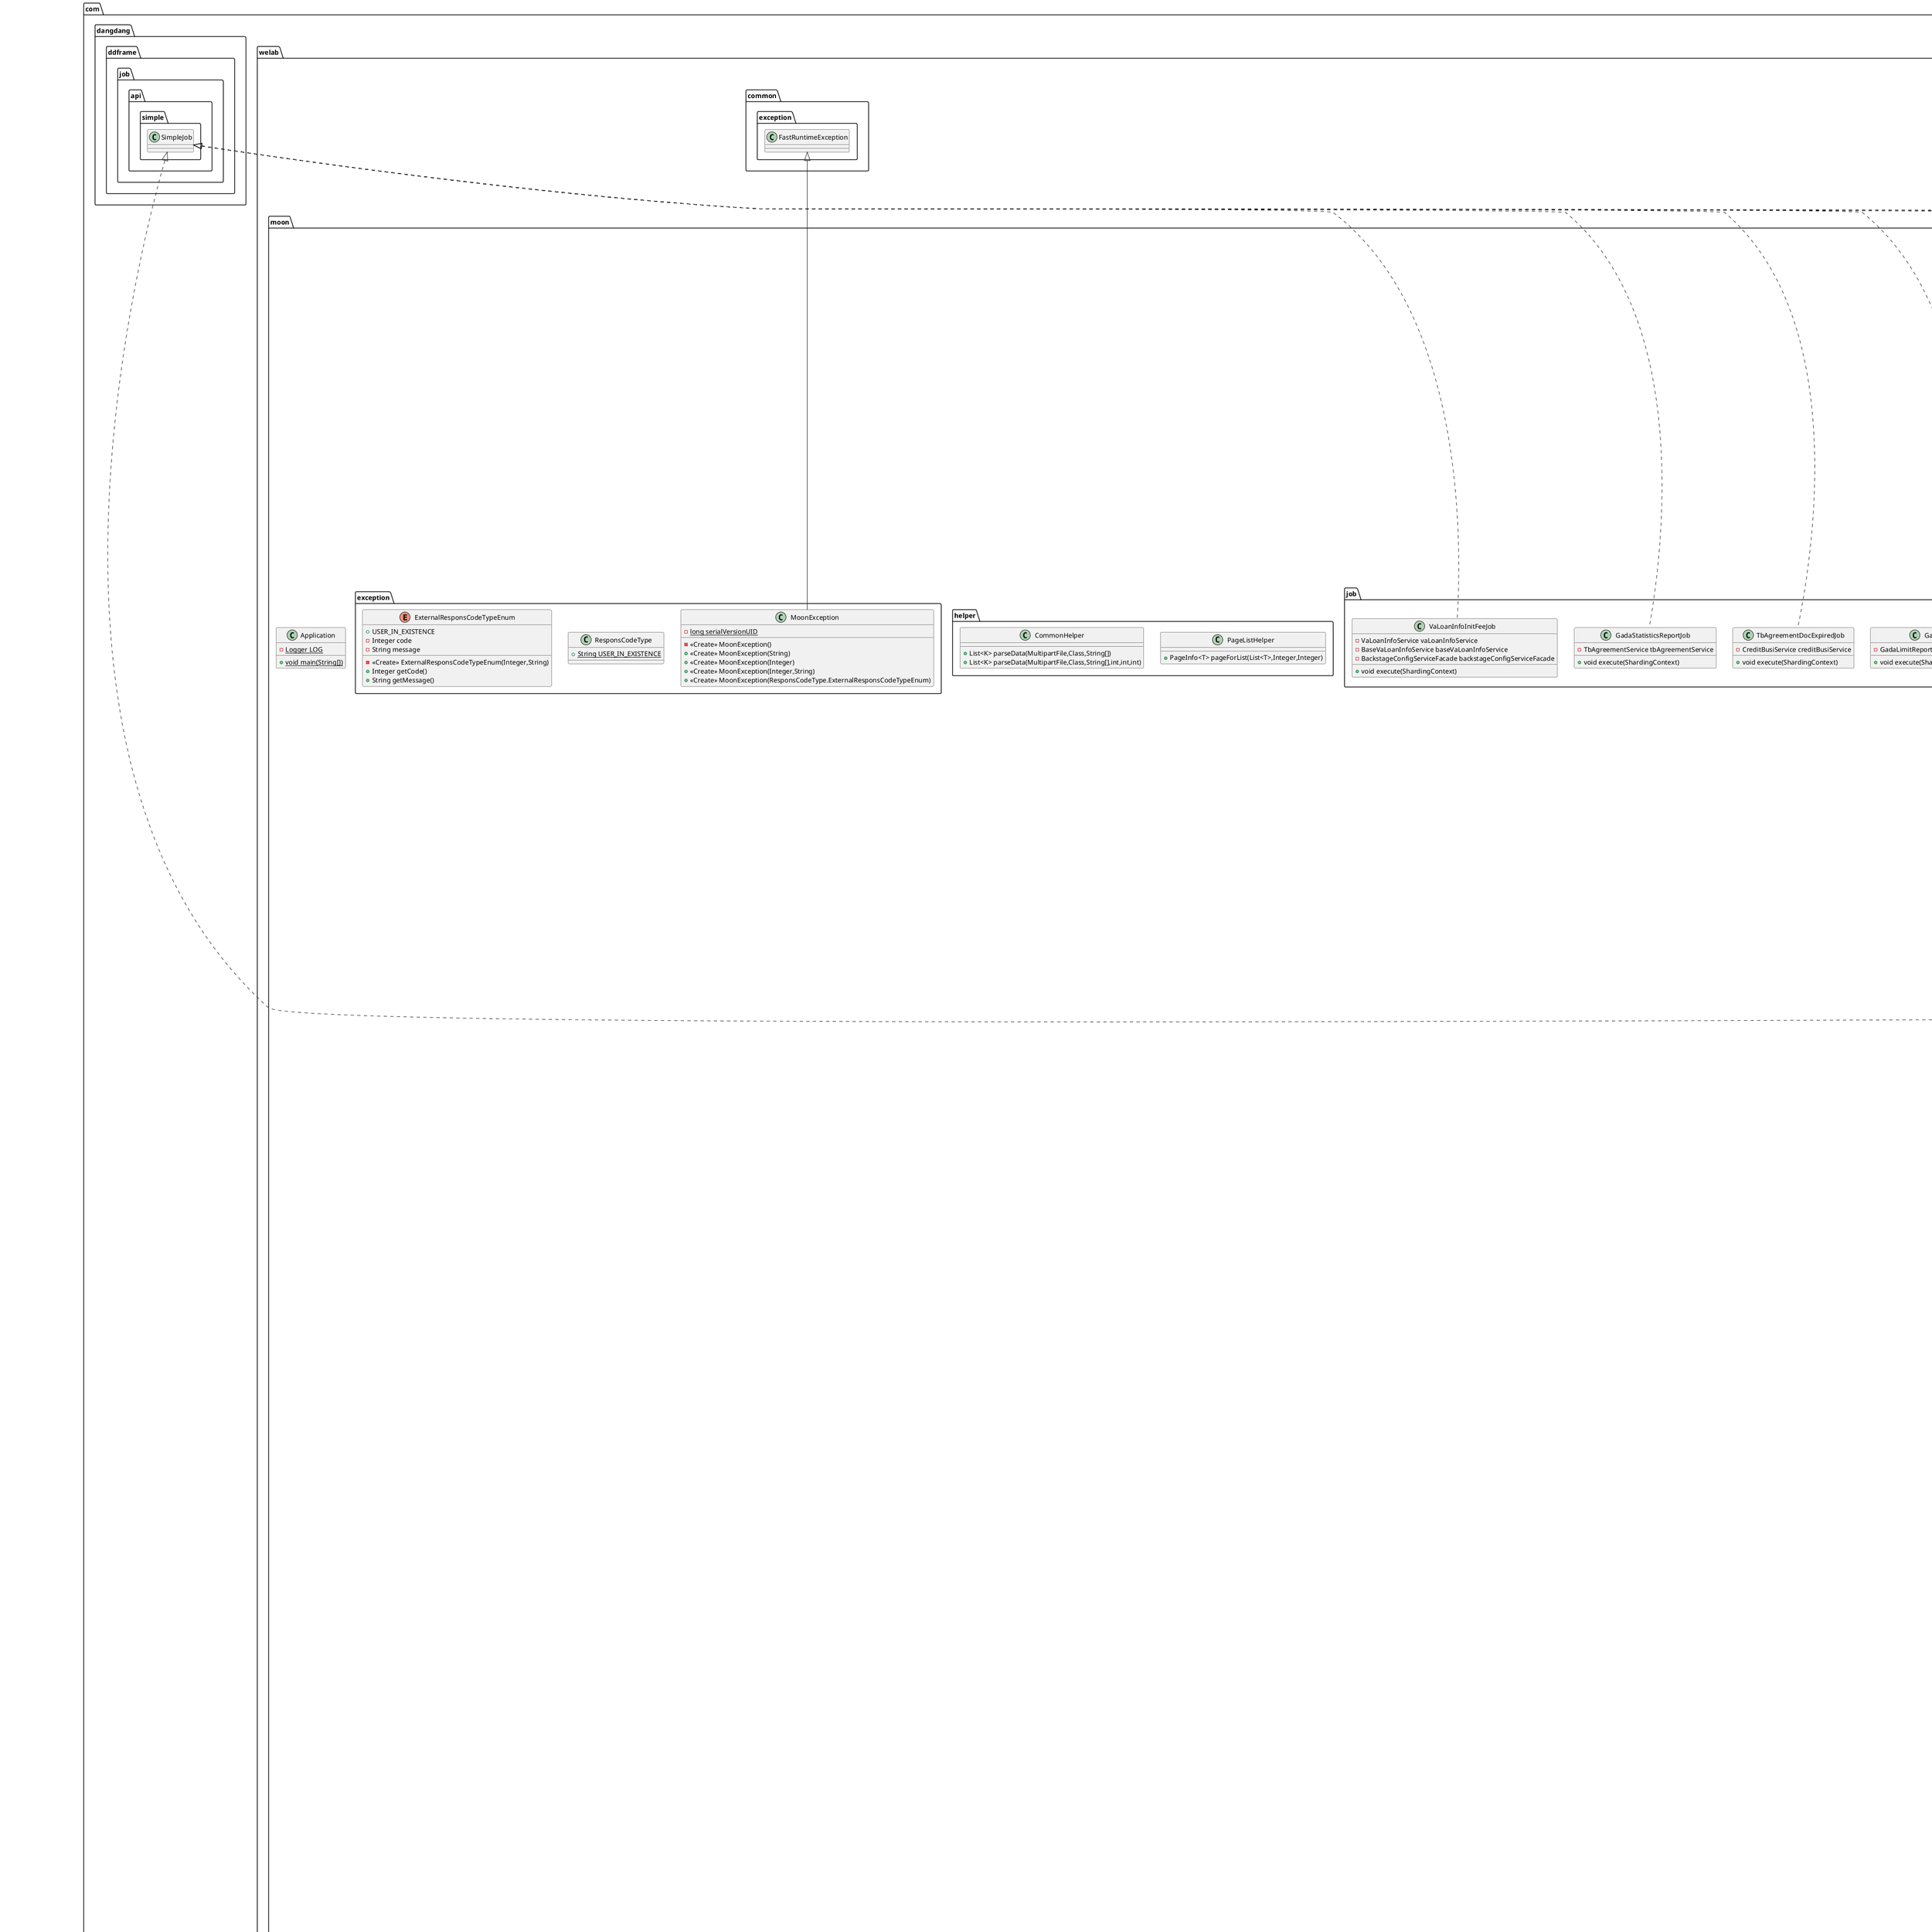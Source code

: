 @startuml
class com.welab.moon.test.app.service.HomePageServiceTest {
- HomePageService homePageService
+ void hso()
+ void trio()
}
class com.welab.moon.controller.TbCreditLimitController {
- TbCreditLimitService tbCreditLimitService
- TbCreditUserAccountManager tbCreditUserAccountManager
+ Response<PageInfo<AhassLimitVO>> ahassLimit(Long,Long,HsoLimitDTO)
+ Response ahassLimitExport(HttpServletResponse,Long,Long,HsoLimitDTO)
+ Response<TbCreditUserAccountVO> creditAccount(Long)
}
class com.welab.moon.model.dto.gada.PreApprovalInfoDTO {
- String status
- String partner
- String uniqueCodeBuyer
- String storeAddress
- String merchantType
- String storeCode
- String storeName
- String businessCategory
- String dateJoined
- Long provinceId
- Long cityId
- String district
- String zipCode
- Long lastYearTotalTransactionUnit01
- Long lastYearTotalTransactionUnit02
- Long lastYearTotalTransactionUnit03
- Long lastYearTotalTransactionUnit04
- Long lastYearTotalTransactionUnit05
- Long lastYearTotalTransactionUnit06
- Long lastYearTotalTransactionUnit07
- Long lastYearTotalTransactionUnit08
- Long lastYearTotalTransactionUnit09
- Long lastYearTotalTransactionUnit10
- Long lastYearTotalTransactionUnit11
- Long lastYearTotalTransactionUnit12
- Long thisYearTotalTransactionUnit01
- Long thisYearTotalTransactionUnit02
- Long thisYearTotalTransactionUnit03
- Long thisYearTotalTransactionUnit04
- Long thisYearTotalTransactionUnit05
- Long thisYearTotalTransactionUnit06
- Long thisYearTotalTransactionUnit07
- Long thisYearTotalTransactionUnit08
- Long thisYearTotalTransactionUnit09
- Long thisYearTotalTransactionUnit10
- Long thisYearTotalTransactionUnit11
- Long thisYearTotalTransactionUnit12
- Long lastYearTotalTransactionRp01
- Long lastYearTotalTransactionRp02
- Long lastYearTotalTransactionRp03
- Long lastYearTotalTransactionRp04
- Long lastYearTotalTransactionRp05
- Long lastYearTotalTransactionRp06
- Long lastYearTotalTransactionRp07
- Long lastYearTotalTransactionRp08
- Long lastYearTotalTransactionRp09
- Long lastYearTotalTransactionRp10
- Long lastYearTotalTransactionRp11
- Long lastYearTotalTransactionRp12
- Long thisYearTotalTransactionRp01
- Long thisYearTotalTransactionRp02
- Long thisYearTotalTransactionRp03
- Long thisYearTotalTransactionRp04
- Long thisYearTotalTransactionRp05
- Long thisYearTotalTransactionRp06
- Long thisYearTotalTransactionRp07
- Long thisYearTotalTransactionRp08
- Long thisYearTotalTransactionRp09
- Long thisYearTotalTransactionRp10
- Long thisYearTotalTransactionRp11
- Long thisYearTotalTransactionRp12
- String cashPayment
- String otherPayment
- int last3MonthTrxCount
- int last6MonthTrxCount
- String last3And6PassFalg
- BigDecimal lastYearAndThisYearTrxAvg
- BigDecimal last6MonthTrxAvg
- BigDecimal purchaseTrendRate
- String purchaseTrend
- BigDecimal revenue
- BigDecimal dbrCalculation
- String acceptFalg
- Long plafondLimit
- String approvalStatus
}
class com.welab.moon.test.app.service.TbAgreementTest {
- TbAgreementService tbAgreementService
- TbSignUpKeyManager tbSignUpKeyManager
- BaseTbUserService baseTbUserService
- BaseTbLoanService baseTbLoanService
- ProductConfigCmdExe productConfigCmdExe
+ void tbAgreementListTest()
+ void tbAgreementViewTest()
+ void tbAgreementDownLoadTest()
+ void getGadaRate()
}
class com.welab.moon.mq.listener.TbOverdueListener {
- BaseTbLoanService baseTbLoanService
+ void onMessage(Message)
}
class com.welab.moon.app.model.traveloka.KtpAddress {
- String province
- String city
- String area
- String village
- Date streetLine
- String postCode
}
class com.welab.moon.model.TbUser {
- Long id
- String partner
- Long userId
- String name
- String picName
- String mobile
- String nik
- String email
- String docId
- Long parentUserId
- String partnerUserNo
- Byte userType
- Boolean deleted
- Date createdAt
- Date updatedAt
+ Long getId()
+ void setId(Long)
+ String getPartner()
+ void setPartner(String)
+ Long getUserId()
+ void setUserId(Long)
+ String getName()
+ void setName(String)
+ String getPicName()
+ void setPicName(String)
+ String getMobile()
+ void setMobile(String)
+ String getNik()
+ void setNik(String)
+ String getEmail()
+ void setEmail(String)
+ String getDocId()
+ void setDocId(String)
+ Long getParentUserId()
+ void setParentUserId(Long)
+ String getPartnerUserNo()
+ void setPartnerUserNo(String)
+ Byte getUserType()
+ void setUserType(Byte)
+ Boolean getDeleted()
+ void setDeleted(Boolean)
+ Date getCreatedAt()
+ void setCreatedAt(Date)
+ Date getUpdatedAt()
+ void setUpdatedAt(Date)
}
class com.welab.moon.model.dto.gada.apply.UpdateTbCreditApplyDTO {
- String applyCode
- Long approvedAmount
- Byte status
}
class com.welab.moon.app.command.TbBankInfoCmdExe {
- BaseTbConfigsService baseTbConfigsService
+ Map<String,TbConfigs> execute(Long)
}
class com.welab.moon.service.impl.RestoreTbUserServiceImpl {
- RestoreTbUserAccountCmdExe restoreTbUserAccountCmdExe
+ Response<Void> restoreTbUserAccount(RestoreTbUserAccountDTO)
}
class com.welab.moon.model.vo.UserPartnerInfoVO {
- Boolean hasPartnerUser
- Integer level
}
class com.welab.moon.model.dto.gada.apply.BusinessProfileDTO {
- String nameOfbusinessEntity
- String formOfBusinessEntity
- String placeOfEstablishmentOfBusinessEntities
- String deedOfEstablishmentNumber
- String deedOfEstablishmentDate
- String haveaDeedOfChange
- String lastAmendmentDeedNumber
- String lastAmendmentDeedDate
- String npwp
- String npwpUrl
- String legalityOfBusinessEntities
- String nib
- String nibUrl
- String storeWareHouseAddress
- String businessEntityWard
- String businessEntitySubDistrict
- String regencyOrCityBusinessEntity
- String businessEntityZipCode
- String goPublic
- String photoOfPowerOfAttorneyInChargeUrl
- String personInChargeIdentityNumber
- String photoIdOfThePersonInChargeUrl
- String nameOfPersonInChargeAccordingToIdentity
- String birthplaceOfPersonInCharge
- String genderOfPersonInCharge
- String addressOfPersonInCharge
- String rtOfPersonInCharge
- String rwOfPersonInCharge
- String subDistrictOfPersonInCharge
- String cityOfPersonInCharge
- String provinceOfPersonInCharge
- String wardOfPersonInCharge
- String zipCodeOfPersonInCharge
- String picPosition
}
class com.welab.moon.app.service.credit.trio.TrioLoanImportService {
- MongoManager mongoManager
- BaseTbLoanService baseTbLoanService
- TbCreditUserAccountManager tbCreditUserAccountManager
- BaseTbUserDocService baseTbUserDocService
- ProductRateConfigFacade productRateConfigFacade
- BaseToBLoanAgreementService baseToBLoanAgreementService
- DisbursementCmdExe disbursementCmdExe
- String trioAgreementCheckBeginTime
- {static} ThreadLocal<Map<Long,Boolean>> USER_DOC_CHECK_CACHE
- {static} ThreadLocal<Set<String>> FAST_LEND_BATCH_NO
+ {static} int AGREEMENT_DOC_EXPIRED_DAY
- {static} Long FAST_LEND_MAX_AMOUNT_LIMIT
+ List<InvoiceImportBO> doHandelImportData(ImportLoanDTO)
+ TbImportVO checkImportData(List<InvoiceImportBO>,Long)
+ List<InvoiceImportBO> doHandelFile(MultipartFile[])
# void successCallBack(ImportLoanDTO)
# void errorCallBack(ImportLoanDTO,Exception)
- List<InvoiceImportBO> handleData(List<String>)
- InvoiceImportBO buildInvoiceImportBO(String,Map<String,TbUser>)
- TrioTbLoanDoc insertTbLoanDoc(InvoiceImportBO)
- boolean validateFields(InvoiceImportBO,List<String>,int,int)
- boolean validateBiz(InvoiceImportBO,Map<String,TbUser>,List<String>,List<String>,int,int,Long,ProductRateConfigVO)
- boolean checkSigningStatus(List<String>,TbUser)
# TbLoan buildTbLoan(InvoiceImportBO)
+ String getKey()
}
class com.welab.moon.model.dto.TbAgreementDocDTO {
- Long id
- String partner
- String tbLoanNumber
- String mobile
- Boolean enabled
- Long adminId
- Date createdAt
- Date updatedAt
- Byte signingStatus
- Byte signingMethod
- Date expiredAt
- Date signingAt
}
class com.welab.moon.app.base.credit.BaseTbCreditApplyService {
- TbCreditApplyExtMapper tbCreditApplyMapper
+ TbCreditApply selectLastByPartnerAndApplyCode(String,String)
+ List<TbCreditApply> selectByPartnerAndApplyCodes(String,List<String>)
+ List<TbCreditApply> selectListByPartnerAndApplyCodesAndStatus(String,List<String>,List<Byte>)
+ List<TbCreditApply> selectListByPartnerAndCustomerCodesAndStatus(String,List<String>,List<Byte>)
+ int batchInsert(List<TbCreditApply>)
+ int insertSelective(TbCreditApply)
+ int updateByPrimaryKeySelective(TbCreditApply)
+ int updateDeleted(String)
+ int updateByApplyCode(TbCreditApply)
+ PageInfo<TbCreditApply> selectPage(ApplyQryVO)
}
class com.welab.moon.model.mongo.TravelokaTbLoanDoc {
- String partner
- String orderNo
- Date disbursedAt
- String tenor
- String customerSegment
- String partnerProductType
- String interestRate
- Date dueDatePayment
- List<Dues> dues
- String contract
}
class com.welab.moon.app.command.TbPersonalRegMailCmdExe {
- DocumentService documentService
- MessageEmailFacade messageEmailFacade
- RegionServiceFacade regionServiceFacade
- BaseTbConfigsService baseTbConfigsService
# String appId
- DocumentServiceFacade documentServiceFacade
- String FILE_DOWNLOAD_URL
- MongodbFileService mongodbFileService
+ void send(PersonalRegBO)
- String createContent(PersonalRegBO)
- List<Document2FileBO> buildAttachmentFile(PersonalRegBO)
- List<PersonalRegBO> buildPersonalRegDoc(PersonalRegBO)
- TbConfigs getConfig(Map<String,Map<String,TbConfigs>>,TbConfigsEnum,String)
}
class com.welab.moon.model.bo.BuildLoanBO {
- LoanDoc loanDoc
- UserDoc userDoc
- LoanDuesDTO loanDuesDTO
- TbAgreementDoc agreementDoc
}
class com.welab.moon.model.dto.ConfirmLoanDTO {
- String loanNumber
- Long userId
- Long amount
- ConfirmStatusEnum confirmStatus
}
class com.welab.moon.model.mongo.tbuser.TravelokaPaylateUserDoc {
- UserProfile userProfile
- WorkProfile workProfile
- List<ContactList> contactList
}
class com.welab.moon.config.DisbursementJobConfig {
- String strategy
- String cron
- String allowLoanStates
- Boolean skipWeekend
- Boolean skipHoliday
}
class com.welab.moon.model.dto.TbCreditUserAccountInfoDTO {
- Long sumMoney
- Long useMoney
- Long freezeMoney
- Long availableMoney
- String accountStatus
- Byte status
}
class com.welab.moon.utils.RandomUtils {
- {static} Random RAND
- <<Create>> RandomUtils()
+ {static} String random4()
+ {static} String randomNumber(int)
}
class com.welab.moon.model.TbCreditUserAccountLogExample {
# String orderByClause
# boolean distinct
# List<Criteria> oredCriteria
+ <<Create>> TbCreditUserAccountLogExample()
+ void setOrderByClause(String)
+ String getOrderByClause()
+ void setDistinct(boolean)
+ boolean isDistinct()
+ List<Criteria> getOredCriteria()
+ void or(Criteria)
+ Criteria or()
+ Criteria createCriteria()
# Criteria createCriteriaInternal()
+ void clear()
}
abstract class com.welab.moon.model.TbCreditUserAccountLogExample$GeneratedCriteria {
# List<Criterion> criteria
# <<Create>> GeneratedCriteria()
+ boolean isValid()
+ List<Criterion> getAllCriteria()
+ List<Criterion> getCriteria()
# void addCriterion(String)
# void addCriterion(String,Object,String)
# void addCriterion(String,Object,Object,String)
+ Criteria andIdIsNull()
+ Criteria andIdIsNotNull()
+ Criteria andIdEqualTo(Long)
+ Criteria andIdNotEqualTo(Long)
+ Criteria andIdGreaterThan(Long)
+ Criteria andIdGreaterThanOrEqualTo(Long)
+ Criteria andIdLessThan(Long)
+ Criteria andIdLessThanOrEqualTo(Long)
+ Criteria andIdIn(List<Long>)
+ Criteria andIdNotIn(List<Long>)
+ Criteria andIdBetween(Long,Long)
+ Criteria andIdNotBetween(Long,Long)
+ Criteria andAccountIdIsNull()
+ Criteria andAccountIdIsNotNull()
+ Criteria andAccountIdEqualTo(Long)
+ Criteria andAccountIdNotEqualTo(Long)
+ Criteria andAccountIdGreaterThan(Long)
+ Criteria andAccountIdGreaterThanOrEqualTo(Long)
+ Criteria andAccountIdLessThan(Long)
+ Criteria andAccountIdLessThanOrEqualTo(Long)
+ Criteria andAccountIdIn(List<Long>)
+ Criteria andAccountIdNotIn(List<Long>)
+ Criteria andAccountIdBetween(Long,Long)
+ Criteria andAccountIdNotBetween(Long,Long)
+ Criteria andSumMoneyIsNull()
+ Criteria andSumMoneyIsNotNull()
+ Criteria andSumMoneyEqualTo(Long)
+ Criteria andSumMoneyNotEqualTo(Long)
+ Criteria andSumMoneyGreaterThan(Long)
+ Criteria andSumMoneyGreaterThanOrEqualTo(Long)
+ Criteria andSumMoneyLessThan(Long)
+ Criteria andSumMoneyLessThanOrEqualTo(Long)
+ Criteria andSumMoneyIn(List<Long>)
+ Criteria andSumMoneyNotIn(List<Long>)
+ Criteria andSumMoneyBetween(Long,Long)
+ Criteria andSumMoneyNotBetween(Long,Long)
+ Criteria andUseMoneyIsNull()
+ Criteria andUseMoneyIsNotNull()
+ Criteria andUseMoneyEqualTo(Long)
+ Criteria andUseMoneyNotEqualTo(Long)
+ Criteria andUseMoneyGreaterThan(Long)
+ Criteria andUseMoneyGreaterThanOrEqualTo(Long)
+ Criteria andUseMoneyLessThan(Long)
+ Criteria andUseMoneyLessThanOrEqualTo(Long)
+ Criteria andUseMoneyIn(List<Long>)
+ Criteria andUseMoneyNotIn(List<Long>)
+ Criteria andUseMoneyBetween(Long,Long)
+ Criteria andUseMoneyNotBetween(Long,Long)
+ Criteria andFreezeMoneyIsNull()
+ Criteria andFreezeMoneyIsNotNull()
+ Criteria andFreezeMoneyEqualTo(Long)
+ Criteria andFreezeMoneyNotEqualTo(Long)
+ Criteria andFreezeMoneyGreaterThan(Long)
+ Criteria andFreezeMoneyGreaterThanOrEqualTo(Long)
+ Criteria andFreezeMoneyLessThan(Long)
+ Criteria andFreezeMoneyLessThanOrEqualTo(Long)
+ Criteria andFreezeMoneyIn(List<Long>)
+ Criteria andFreezeMoneyNotIn(List<Long>)
+ Criteria andFreezeMoneyBetween(Long,Long)
+ Criteria andFreezeMoneyNotBetween(Long,Long)
+ Criteria andOperateSumMoneyIsNull()
+ Criteria andOperateSumMoneyIsNotNull()
+ Criteria andOperateSumMoneyEqualTo(Long)
+ Criteria andOperateSumMoneyNotEqualTo(Long)
+ Criteria andOperateSumMoneyGreaterThan(Long)
+ Criteria andOperateSumMoneyGreaterThanOrEqualTo(Long)
+ Criteria andOperateSumMoneyLessThan(Long)
+ Criteria andOperateSumMoneyLessThanOrEqualTo(Long)
+ Criteria andOperateSumMoneyIn(List<Long>)
+ Criteria andOperateSumMoneyNotIn(List<Long>)
+ Criteria andOperateSumMoneyBetween(Long,Long)
+ Criteria andOperateSumMoneyNotBetween(Long,Long)
+ Criteria andOperateUseMoneyIsNull()
+ Criteria andOperateUseMoneyIsNotNull()
+ Criteria andOperateUseMoneyEqualTo(Long)
+ Criteria andOperateUseMoneyNotEqualTo(Long)
+ Criteria andOperateUseMoneyGreaterThan(Long)
+ Criteria andOperateUseMoneyGreaterThanOrEqualTo(Long)
+ Criteria andOperateUseMoneyLessThan(Long)
+ Criteria andOperateUseMoneyLessThanOrEqualTo(Long)
+ Criteria andOperateUseMoneyIn(List<Long>)
+ Criteria andOperateUseMoneyNotIn(List<Long>)
+ Criteria andOperateUseMoneyBetween(Long,Long)
+ Criteria andOperateUseMoneyNotBetween(Long,Long)
+ Criteria andOperateFreezeMoneyIsNull()
+ Criteria andOperateFreezeMoneyIsNotNull()
+ Criteria andOperateFreezeMoneyEqualTo(Long)
+ Criteria andOperateFreezeMoneyNotEqualTo(Long)
+ Criteria andOperateFreezeMoneyGreaterThan(Long)
+ Criteria andOperateFreezeMoneyGreaterThanOrEqualTo(Long)
+ Criteria andOperateFreezeMoneyLessThan(Long)
+ Criteria andOperateFreezeMoneyLessThanOrEqualTo(Long)
+ Criteria andOperateFreezeMoneyIn(List<Long>)
+ Criteria andOperateFreezeMoneyNotIn(List<Long>)
+ Criteria andOperateFreezeMoneyBetween(Long,Long)
+ Criteria andOperateFreezeMoneyNotBetween(Long,Long)
+ Criteria andTransTypeIsNull()
+ Criteria andTransTypeIsNotNull()
+ Criteria andTransTypeEqualTo(Byte)
+ Criteria andTransTypeNotEqualTo(Byte)
+ Criteria andTransTypeGreaterThan(Byte)
+ Criteria andTransTypeGreaterThanOrEqualTo(Byte)
+ Criteria andTransTypeLessThan(Byte)
+ Criteria andTransTypeLessThanOrEqualTo(Byte)
+ Criteria andTransTypeIn(List<Byte>)
+ Criteria andTransTypeNotIn(List<Byte>)
+ Criteria andTransTypeBetween(Byte,Byte)
+ Criteria andTransTypeNotBetween(Byte,Byte)
+ Criteria andTransIdIsNull()
+ Criteria andTransIdIsNotNull()
+ Criteria andTransIdEqualTo(String)
+ Criteria andTransIdNotEqualTo(String)
+ Criteria andTransIdGreaterThan(String)
+ Criteria andTransIdGreaterThanOrEqualTo(String)
+ Criteria andTransIdLessThan(String)
+ Criteria andTransIdLessThanOrEqualTo(String)
+ Criteria andTransIdLike(String)
+ Criteria andTransIdNotLike(String)
+ Criteria andTransIdIn(List<String>)
+ Criteria andTransIdNotIn(List<String>)
+ Criteria andTransIdBetween(String,String)
+ Criteria andTransIdNotBetween(String,String)
+ Criteria andRemarkIsNull()
+ Criteria andRemarkIsNotNull()
+ Criteria andRemarkEqualTo(String)
+ Criteria andRemarkNotEqualTo(String)
+ Criteria andRemarkGreaterThan(String)
+ Criteria andRemarkGreaterThanOrEqualTo(String)
+ Criteria andRemarkLessThan(String)
+ Criteria andRemarkLessThanOrEqualTo(String)
+ Criteria andRemarkLike(String)
+ Criteria andRemarkNotLike(String)
+ Criteria andRemarkIn(List<String>)
+ Criteria andRemarkNotIn(List<String>)
+ Criteria andRemarkBetween(String,String)
+ Criteria andRemarkNotBetween(String,String)
+ Criteria andCreatedAtIsNull()
+ Criteria andCreatedAtIsNotNull()
+ Criteria andCreatedAtEqualTo(Date)
+ Criteria andCreatedAtNotEqualTo(Date)
+ Criteria andCreatedAtGreaterThan(Date)
+ Criteria andCreatedAtGreaterThanOrEqualTo(Date)
+ Criteria andCreatedAtLessThan(Date)
+ Criteria andCreatedAtLessThanOrEqualTo(Date)
+ Criteria andCreatedAtIn(List<Date>)
+ Criteria andCreatedAtNotIn(List<Date>)
+ Criteria andCreatedAtBetween(Date,Date)
+ Criteria andCreatedAtNotBetween(Date,Date)
+ Criteria andUpdatedAtIsNull()
+ Criteria andUpdatedAtIsNotNull()
+ Criteria andUpdatedAtEqualTo(Date)
+ Criteria andUpdatedAtNotEqualTo(Date)
+ Criteria andUpdatedAtGreaterThan(Date)
+ Criteria andUpdatedAtGreaterThanOrEqualTo(Date)
+ Criteria andUpdatedAtLessThan(Date)
+ Criteria andUpdatedAtLessThanOrEqualTo(Date)
+ Criteria andUpdatedAtIn(List<Date>)
+ Criteria andUpdatedAtNotIn(List<Date>)
+ Criteria andUpdatedAtBetween(Date,Date)
+ Criteria andUpdatedAtNotBetween(Date,Date)
}
class com.welab.moon.model.TbCreditUserAccountLogExample$Criteria {
# <<Create>> Criteria()
}
class com.welab.moon.model.TbCreditUserAccountLogExample$Criterion {
- String condition
- Object value
- Object secondValue
- boolean noValue
- boolean singleValue
- boolean betweenValue
- boolean listValue
- String typeHandler
# <<Create>> Criterion(String)
# <<Create>> Criterion(String,Object,String)
# <<Create>> Criterion(String,Object)
# <<Create>> Criterion(String,Object,Object,String)
# <<Create>> Criterion(String,Object,Object)
+ String getCondition()
+ Object getValue()
+ Object getSecondValue()
+ boolean isNoValue()
+ boolean isSingleValue()
+ boolean isBetweenValue()
+ boolean isListValue()
+ String getTypeHandler()
}
class com.welab.moon.mq.listener.TbDisbursementListener {
- TbDisbursementNotifyCmdExe tbDisbursementNotifyCmdExe
- BaseTbLoanService baseTbLoanService
- BaseTbLendBatchService baseTbLendBatchService
+ void onMessage(Message)
}
class com.welab.moon.model.dto.RepNotifyDTO {
- String loanNumber
- Long repaymentAmount
- Long userId
- Boolean isClose
- Long amount
- Boolean isOverDue
}
class com.welab.moon.app.command.CreateGadaTbLoanCmdExe {
- BaseTbLoanService baseTbLoanService
- FundLoansServiceFacade fundLoansServiceFacade
- BaseTbLendBatchService baseTbLendBatchService
- AgreementCmdExe agreementCmdExe
- TbCreditUserAccountManager tbCreditUserAccountManager
- ProductRateConfigFacade productRateConfigFacade
- FreezeTbUserAccountBalanceCmdExe freezeTbUserAccountBalanceCmdExe
- BaseTbUserService baseTbUserService
- TbLoanDubboServiceImpl tbLoanDubboService
+ String doHandel(TbLoanDTO)
- TbLoan createTbLoan(TbLoanDTO,PartnerEnum,GadaDetail)
- void createAgreement(TbLoan,PartnerEnum,Date)
+ String getPartner()
- void freezeAccountMoney(TbLoan)
}
class com.welab.moon.model.dto.GadaDetail {
- Date expiredAt
- String period
}
class com.welab.moon.app.model.traveloka.WorkAddress {
- String province
- String city
- String area
- String village
- Date streetLine
- String postCode
}
class com.welab.moon.app.command.agreement.AgreementViewStatisticsCmdExe {
- JedisCluster jedisCluster
- CollectEventServiceFacade collectEventServiceFacade
+ void doHandel(TbLoan)
}
class com.welab.moon.facade.approval.GadaLoansServiceFacade {
- GadaLoansService gadaLoansService
+ GadaCheckDTO check(String)
}
class com.welab.moon.model.dto.LoansQueryDTO {
}
class com.welab.moon.app.base.BaseTbConfigsService {
- TbConfigExtMapper tbConfigExtMapper
- TbConfigsMapper tbConfigsMapper
+ TbConfigs findByTypeAndKeyAndOrgId(String,String,Long)
+ List<TbConfigs> findByTypeAndOrgId(String,Long)
+ List<TbConfigs> findByTypesAndOrgId(List<String>,Long)
+ Map<String,List<TbConfigs>> findByTypesAndOrgId(String,Long)
+ Map<String,Map<String,TbConfigs>> findConfigMap(String,Long)
+ int insertSelective(TbConfigs)
}
class com.welab.moon.app.base.BaseTbLendBatchService {
- TbLendBatchExtMapper tbLendBatchMapper
+ int save(TbLendBatch)
+ List<TbLendBatch> list(TbLendBatchExample)
+ TbLendBatch findOne(String)
+ void deleteLendBatch(List<String>)
+ TbLendBatch findOneByTrio(String)
+ TbLendBatch findOneByPartner(String,String)
+ void update(TbLendBatch)
+ void updateStatusByBatchNo(String,Integer)
+ List<String> findBatchLendNoList(Date,Date,String)
+ List<TbLendBatch> findBatchLends(Integer,Date,Date,String)
+ TbLendBatch findOneInit(Date,Date,String,Long)
+ TbLendBatch findBatchLendNo(Date,Date,String)
+ int deleteInvalidLendBatch(String,Date,Date)
}
class com.welab.moon.facade.message.MessageEmailFacade {
- MessageEmailService messageEmailService
- BaseTbUserService baseTbUserService
- VirtualAccountServiceFacade virtualAccountServiceFacade
- DueServiceFacade dueServiceFacade
- AgreementCmdExe agreementCmdExe
- ProductRateConfigFacade productRateConfigFacade
- MongoManager mongoManager
- TbConfigsManager tbConfigsManager
- {static} List<String> NO_SHOW_ALFAMART_PARTNER
# String appId
+ void sendLoanSuccessEmailToTb(TbLoan,TbUser,String,PartnerEnum)
+ void sendRepaymentEmailToUser(String,TbLoan,TbUser,String,PartnerEnum,String)
+ void sendRepaymentEmailToTb(String,TbLoan,TbUser,String,PartnerEnum,String)
- void sendEmail(String,TbLoan,TbUser,MailDTO,String)
+ void sendLoanSuccessEmail2Traveloka(List<String>,String,String,List<String>,Map<String,String>)
+ void sendEmail(MailDTO)
+ void sendOptEmail(TbUser,DayaTbLoanDoc,TbLoan,TbUser,String,String,String,String)
- void buildAttachment(MailDTO,String)
- int getTenor(String)
}
class com.welab.moon.model.vo.TbNoticeVO {
- Long id
- String term
- Date lendAt
- Long userId
}
class com.welab.moon.model.bo.credit.BacthTbCreditUserAccountLogParamBO {
- byte excludeAccountStatus
- List<Long> userIds
- long operateSumMoney
- long operateUseMoney
- long operateFreezeMoney
- byte transType
- String transId
- String remark
- boolean isBlack
}
class com.welab.moon.model.ext.TbLoanExt {
- {static} long serialVersionUID
- Long id
- Long userId
- Long parentUserId
- Date createdAt
- Date updatedAt
- Boolean deleted
- String partner
- String orderNo
- String loanNumber
- String batchNo
- String lendBatchNo
- String secondProdCode
- String contractNo
- Long amount
- String term
- String billingNo
- Date businessTime
- String docId
- String resId
- Long fundId
- String partnerUserNo
}
abstract class com.welab.moon.test.BaseEnv {
# {static} JdbcTemplate jdbcTemplate
# {static} OssClientUtil ossClient
# {static} MongoTemplate mongoTemplate
- {static} Map<String,Object> getTestConfig()
- {static} Map<String,Object> getProConfig()
# String buildDocumentSql(Map<String,Object>)
# String getFileUrl(Map<String,Object>,Date)
# String getOssKey(String,String)
# String getFileUrl(String,String,Date)
# List<Map<String,Object>> getDocumentList(Map<String,Object>)
# void downloandFile(String,Map<String,Object>)
}
class com.welab.moon.model.vo.AhassLimitVO {
- String region
- String customerId
- String customerName
- String agentPic
- String mobile
- String email
- Long useMoney
- Long residueMoney
- Long sumMoney
}
enum com.welab.moon.enums.LoanNumberTypeEnum {
+  TRAVELOKA
+  TRAVELOKA_PAYLATE
+  HSO
+  AOP
+  TRIO
+  GADA
+  RESTOCK
+  DAYA
+  SMP
- String startWith
- String desc
- String productType
- Integer type
+ {static} String generateLoanNumber(LoanNumberTypeEnum)
}
class com.welab.moon.utils.BigDecimalUtils {
- <<Create>> BigDecimalUtils()
+ {static} BigDecimal divideAndRoundHalfUp(BigDecimal,BigDecimal,int)
+ {static} BigDecimal divideAndRoundHalfUp(Long,Long,int)
+ {static} BigDecimal multiplyAndRoundHalfUp(BigDecimal,BigDecimal,int)
+ {static} BigDecimal min(BigDecimal,BigDecimal)
+ {static} BigDecimal max(BigDecimal,BigDecimal)
}
class com.welab.moon.test.app.service.gada.UpdateGadaCity {
+ {static} void main(String[])
}
class com.welab.moon.facade.application.RegionServiceFacade {
- RegionService regionService
+ IndoRegionsDTO getIndoRegionByVillage(String)
+ List<IndoRegionsDTO> getIndoRegionByVillage()
}
class com.welab.moon.mq.RabbitConfiguration {
+ Queue valoanRepaymentQueue()
+ Queue tbRepaymentQueue()
+ Queue tbOverdueQueue()
+ Queue syncTbLoanRepaymentStateQueue()
+ Queue tbLoanDisQueue()
+ Queue tbCreditAccountFreezeBlackQueue()
+ Queue tbAgreementStatusNotifyQueue()
+ Queue approvalGadaLoansQueue()
+ Queue gadaCreditUserAccountInitQueue()
+ FanoutExchange buildOverdueTaskCompletedExchange()
+ FanoutExchange buildRepaymentExchange()
+ FanoutExchange buildTBOverdueExchange()
+ FanoutExchange buildDisbursementExchange()
+ Binding overdueTaskCompletedBinding()
+ Binding repaymentBinding()
+ Binding overdueBinding()
+ Binding disbursementBinding()
}
class com.welab.moon.mq.RabbitConfiguration$QueueConstants {
+ {static} String VA_LOAN_REPAYMENT_QUEUE
+ {static} String TB_REPAYMENT_QUEUE
+ {static} String TB_OVERDUE_QUEUE
+ {static} String SYNC_TB_LOAN_STATE_QUEUE
+ {static} String TB_LOAN_SUCCESS_QUEUE
+ {static} String TB_CREDIT_ACCOUNT_FREEZE_BLACK_QUEUE
+ {static} String TB_AGREEMENT_STATUS_NOTIFY_QUEUE
+ {static} String APPROVAL_GADA_LOANS_QUEUE
+ {static} String GADA_CREDIT_USER_ACCOUNT_INIT_QUEUE
+ {static} String CREDIT_CREDITAPPLY_NOTIFY_QUEUE
}
class com.welab.moon.mq.RabbitConfiguration$ExchangeConstants {
+ {static} String OVERDUE_TASK_COMPLETED_EXCHANGE
}
enum com.welab.moon.enums.TbDisMsgTmplEnum {
+  AOP
+  HSO
+  TRIO
+  GADA
+  DAYA
+  SMP
- String partner
- String fileName
- String templateName
- String appTemplateName
+ {static} TbDisMsgTmplEnum findByPartner(String)
}
interface com.welab.moon.mapper.ext.TbUserExtMapper {
~ int inserts(List<TbUser>)
~ String findParterUserDocIdBy(String)
~ long findParterUserIdBy(String)
~ List<TbUserCreditAmountDTO> queryTbUserCreditAmount(List<Long>,String,List<String>)
~ List<String> selectTbUserNamesByParentUserId(Long)
}
class com.welab.moon.facade.finance.LoanOverdueInfoServiceFacade {
- LoanOverdueInfoService loanOverdueInfoService
+ Map<Long,Integer> getUserMaxDpd(UserMaxDpdQry)
+ int getUserMaxDpdByUserId(LoanOverdueQry)
}
class com.welab.moon.model.dto.gada.query.GadaUserInfoDTO {
- Long userId
- String userType
- String mobile
- String email
- Long selfieImageId
- String uid
- String storeAddress
- String storeWard
- String storeSubDistrict
- String storeDistrict
- String storeCity
- String storeProvince
- String storeZipCode
- Long storePhotoImageId
- Long frontSideOfTheBuildingSelfieImageId
- Long businessProductSelfieImageId
- String emergencyContact1
- String emergencyContact1Name
- String emergencyContact2
- String emergencyContact2Name
- GadaPersonDTO personInfo
- GadaBusinessDTO businessInfo
}
class com.welab.moon.test.app.service.trio.TrioImportUserTest {
- ImportTbUserManage importTbUserManage
+ String getCmCode()
+ LinkedHashMap<String,String> head()
+ void importTest()
+ void importTestFiledIsNull()
+ void importTestDuplicate()
- List<TrioImportTbUserBO> buildTrioImportTbUserBO()
+ MultipartFile createMfileByPath(File)
}
class com.welab.moon.model.bo.TbLoanBO {
- String orderNo
- String loanNumber
- String batchNo
- String lendBatchNo
- Long userId
- String secondProdCode
- String contractNo
- Long amount
- String term
- String billingNo
- Date businessTime
- String docId
- String resId
- Byte loanState
- Date lendAt
- BigDecimal rate
- TravelokaDuesVO travelokaDuesVO
}
class com.welab.moon.app.manage.TbUserManage {
- BaseTbUserService baseTbUserService
- UserServiceFacade userServiceFacade
- MongoManager mongoManager
+ void updateUserLevel1Info(UpdateUserLevel1InfoVO)
+ PageInfo<UserLevel1InfoVO> queryLevel1User(TbUserQryVO)
}
interface com.welab.moon.service.ITbTravelokaService {
~ TravelokaUserInfoVO findByUserId(Long)
~ TbUserVO findTbUserByNik(String)
~ List<TravelokaBaseUserInfoVO> findByUserIdList(List<Long>)
~ Response<List<CreateTravelokaVO>> createTraveloka(List<TravelokaDTO>)
~ TravelokaDuesVO findByLoanNumber(String)
~ Response repayment(List<TravelokaRepaymentDTO>)
~ Response<List<TravelokaRepaymentDTO>> queryRepaymentTrack(List<String>)
}
class com.welab.moon.model.bo.ImportTbUserBO {
- T importData
- String errorMsg
- Long userId
- Long partnerUserId
- String partner
}
class com.welab.moon.model.dto.RestoreTbUserAccountDTO {
- Long userId
- String transId
- String remark
- Long restoreMoney
- boolean isRepaymentTrigger
- boolean isDisbursement
}
class com.welab.moon.model.vo.AgreementFileVO {
- Date upLoadDate
- String agreementName
- String url
- Long id
- String uploadUser
}
class com.welab.moon.model.dto.traveloka.Dues {
- Long principal
- Long interest
- Integer dueIndex
}
class com.welab.moon.app.command.traveloka.TravelokaRepaymenCmdExe {
- TbServiceFacade tbServiceFacade
- MongoManager mongoManager
+ void execute(List<TravelokaRepaymentDTO>)
}
class com.welab.moon.controller.HomeController {
- HomePageService homePageService
- NotificationServiceFacade notificationServiceFacade
+ Response<List<HomePageListVO>> homePageList(Long,String)
+ Response saveSelectedStatus(Long,String,List<String>)
+ Response<List<NoteTipsBaseDTO>> getNotification(Long,String,Byte)
}
class com.welab.moon.app.base.credit.BaseTbCreditUserAccountLogService {
- TbCreditUserAccountLogExtMapper tbCreditUserAccountLogMapper
+ void insertSelective(TbCreditUserAccountLog)
+ int batchSaveFreezeOrBlackLog(BacthTbCreditUserAccountLogParamBO)
+ TbCreditUserAccountLog findFreezeLogByAidAndTid(Long,String)
}
class com.welab.moon.model.bo.TokoImportTbUserBO {
- String merchantCode
- String customerCode
- String agreementNo
- String agreementDate
- String currentLimit
- String address
- String agentId
- String agentName
- String agentPic
- String mobile2
- String storeName
- String agentType
- String startSince
- String duration
- String invoiceFin
- String branchNumber
- String branchName
- String empNo
- String pitNo
- String sparepartVolLastYear
- String oilVolLastYear
- String sparepartVolThisYear
- String oilVolThisYear
- String unitLastYear
- String unitThisYear
- String colabDuration
- Integer overdueInsight
}
class com.welab.moon.app.command.credit.gada.GadaCreditApplyCmdExe {
- BaseTbCreditApplyService baseTbCreditApplyService
- MongoManager mongoManager
- BaseTbUserService baseTbUserService
- IndoRegionsServiceFacade indoRegionsServiceFacade
- WhiteListServiceFacade whiteListServiceFacade
- ThreadLocal<Set<String>> PRE_APPLY
- CommonHelper<GadaCreditApplyDoc> commonHelper
- String[] applyField
+ TbImportVO execute(Long,MultipartFile)
+ void exportExcel(Set<String>)
+ void calculation(GadaCreditApplyDoc,TbCreditApply)
- int getLastMonthGreaterThanValCount(List<Long>,int,int)
- Long getLastMonthTotalTransactionRpAmount(List<Long>,int)
- int getLastNotNullValMonth(GadaCreditApplyDoc,String,int,int)
- Object getGadaCreditApplyVal(GadaCreditApplyDoc,String,int)
- String buildProperty(String,int)
# String attachmentName(PageQryBO)
# LinkedHashMap<String,String> getExcelHeadMap(PageQryBO)
# Long getTotalCount(PageQryBO)
# List getDataList(PageQryBO)
# MailDTO buildMail(MailDTO,PageQryBO)
}
class com.welab.moon.model.vo.CancelLoanInfoVO {
- String orderNo
- Date invoiceDate
- String customerName
- Byte status
- String statusStr
- String term
- String address
- Long amount
- String userDocId
- String loanDocId
- String signingStatusStr
- Date expiredDate
}
class com.welab.moon.model.vo.DayaExcelVO {
- String cmCode
- String customerName
- String invoiceNo
- String invoiceDate
- String expDate
- String amount
- String goods
}
class com.welab.moon.app.command.agreement.AgreementFileListCmdExe {
- DocumentService documentService
- BaseTbUserService baseTbUserService
- MongoManager mongoManager
+ List<AgreementFileVO> doHandel(Long)
}
class com.welab.moon.app.command.credit.UnFreezeTbUserAccountBalanceCmdExe {
- BaseTbCreditUserAccountService baseTbCreditUserAccountService
- BaseTbCreditUserAccountLogService baseTbCreditUserAccountLogService
- BaseTbUserService baseTbUserService
+ void execute(FreezeTbUserAccountBalanceBO)
}
class com.welab.moon.model.dto.TbAddressConfigDTO {
- Integer type
- Integer provinceId
- Integer cityId
- Integer areaId
}
class com.welab.moon.model.mongo.TbLoanDoc {
- String invoiceNo
- String amount
- String customerName
- String partner
- String orderNo
- String loanNumber
- String mobile
- Long principal
- Long upfrontAD
- Long upfrontPV
- Long upfrontIF
- Long upfrontPF
- Long repayAD
- Long repayPV
- Long repayIF
- Long repayPF
- Double lfDayPercent
- Long amountDisbursed
- String tenor
- Long commercialFee
- String accountNo
- String bankName
- String to
- String disbursementTime
- String by
- String productCode
- String funder
- String disbursementCommand
- Long dpd
- Date actualDisbursementTime
- Date uploadDate
- Long outstandingAmount
}
class com.welab.moon.model.mongo.tbuser.GadaUserDoc {
- String regionCode
- String cmCode
- String agentId
- String retailerName
- String storeLocationCoordinate
- Long provinceId
- Long cityId
- String district
- String zipCode
- String posisiToko
- String businessType
- String ktpPict
- String selfieKtp
- String selfieStore
- String legalityType
- String startSince
- String duration
- String branchNumber
- String branchName
- String rp
- String unit
- String paymentMethod
- String currentLimit
- String newPlafondLimit
- String overdueInsight
- String agentName
- String mobile2
- String agentType
- Boolean isGada
}
class com.welab.moon.config.TbDisbursementReportConfig {
- String emailTitle
- String emailContent
- String emailAttachmentName
- String emailReceiveCode
- String templateName
- Boolean parentNoGroupSend
}
class com.welab.moon.model.TbConfigsExample {
# String orderByClause
# boolean distinct
# List<Criteria> oredCriteria
+ <<Create>> TbConfigsExample()
+ void setOrderByClause(String)
+ String getOrderByClause()
+ void setDistinct(boolean)
+ boolean isDistinct()
+ List<Criteria> getOredCriteria()
+ void or(Criteria)
+ Criteria or()
+ Criteria createCriteria()
# Criteria createCriteriaInternal()
+ void clear()
}
abstract class com.welab.moon.model.TbConfigsExample$GeneratedCriteria {
# List<Criterion> criteria
# <<Create>> GeneratedCriteria()
+ boolean isValid()
+ List<Criterion> getAllCriteria()
+ List<Criterion> getCriteria()
# void addCriterion(String)
# void addCriterion(String,Object,String)
# void addCriterion(String,Object,Object,String)
+ Criteria andIdIsNull()
+ Criteria andIdIsNotNull()
+ Criteria andIdEqualTo(Long)
+ Criteria andIdNotEqualTo(Long)
+ Criteria andIdGreaterThan(Long)
+ Criteria andIdGreaterThanOrEqualTo(Long)
+ Criteria andIdLessThan(Long)
+ Criteria andIdLessThanOrEqualTo(Long)
+ Criteria andIdIn(List<Long>)
+ Criteria andIdNotIn(List<Long>)
+ Criteria andIdBetween(Long,Long)
+ Criteria andIdNotBetween(Long,Long)
+ Criteria andTypeIsNull()
+ Criteria andTypeIsNotNull()
+ Criteria andTypeEqualTo(String)
+ Criteria andTypeNotEqualTo(String)
+ Criteria andTypeGreaterThan(String)
+ Criteria andTypeGreaterThanOrEqualTo(String)
+ Criteria andTypeLessThan(String)
+ Criteria andTypeLessThanOrEqualTo(String)
+ Criteria andTypeLike(String)
+ Criteria andTypeNotLike(String)
+ Criteria andTypeIn(List<String>)
+ Criteria andTypeNotIn(List<String>)
+ Criteria andTypeBetween(String,String)
+ Criteria andTypeNotBetween(String,String)
+ Criteria andKeyIsNull()
+ Criteria andKeyIsNotNull()
+ Criteria andKeyEqualTo(String)
+ Criteria andKeyNotEqualTo(String)
+ Criteria andKeyGreaterThan(String)
+ Criteria andKeyGreaterThanOrEqualTo(String)
+ Criteria andKeyLessThan(String)
+ Criteria andKeyLessThanOrEqualTo(String)
+ Criteria andKeyLike(String)
+ Criteria andKeyNotLike(String)
+ Criteria andKeyIn(List<String>)
+ Criteria andKeyNotIn(List<String>)
+ Criteria andKeyBetween(String,String)
+ Criteria andKeyNotBetween(String,String)
+ Criteria andValueIsNull()
+ Criteria andValueIsNotNull()
+ Criteria andValueEqualTo(String)
+ Criteria andValueNotEqualTo(String)
+ Criteria andValueGreaterThan(String)
+ Criteria andValueGreaterThanOrEqualTo(String)
+ Criteria andValueLessThan(String)
+ Criteria andValueLessThanOrEqualTo(String)
+ Criteria andValueLike(String)
+ Criteria andValueNotLike(String)
+ Criteria andValueIn(List<String>)
+ Criteria andValueNotIn(List<String>)
+ Criteria andValueBetween(String,String)
+ Criteria andValueNotBetween(String,String)
+ Criteria andDescriptionIsNull()
+ Criteria andDescriptionIsNotNull()
+ Criteria andDescriptionEqualTo(String)
+ Criteria andDescriptionNotEqualTo(String)
+ Criteria andDescriptionGreaterThan(String)
+ Criteria andDescriptionGreaterThanOrEqualTo(String)
+ Criteria andDescriptionLessThan(String)
+ Criteria andDescriptionLessThanOrEqualTo(String)
+ Criteria andDescriptionLike(String)
+ Criteria andDescriptionNotLike(String)
+ Criteria andDescriptionIn(List<String>)
+ Criteria andDescriptionNotIn(List<String>)
+ Criteria andDescriptionBetween(String,String)
+ Criteria andDescriptionNotBetween(String,String)
+ Criteria andSortIsNull()
+ Criteria andSortIsNotNull()
+ Criteria andSortEqualTo(Integer)
+ Criteria andSortNotEqualTo(Integer)
+ Criteria andSortGreaterThan(Integer)
+ Criteria andSortGreaterThanOrEqualTo(Integer)
+ Criteria andSortLessThan(Integer)
+ Criteria andSortLessThanOrEqualTo(Integer)
+ Criteria andSortIn(List<Integer>)
+ Criteria andSortNotIn(List<Integer>)
+ Criteria andSortBetween(Integer,Integer)
+ Criteria andSortNotBetween(Integer,Integer)
+ Criteria andCreatedAtIsNull()
+ Criteria andCreatedAtIsNotNull()
+ Criteria andCreatedAtEqualTo(Date)
+ Criteria andCreatedAtNotEqualTo(Date)
+ Criteria andCreatedAtGreaterThan(Date)
+ Criteria andCreatedAtGreaterThanOrEqualTo(Date)
+ Criteria andCreatedAtLessThan(Date)
+ Criteria andCreatedAtLessThanOrEqualTo(Date)
+ Criteria andCreatedAtIn(List<Date>)
+ Criteria andCreatedAtNotIn(List<Date>)
+ Criteria andCreatedAtBetween(Date,Date)
+ Criteria andCreatedAtNotBetween(Date,Date)
+ Criteria andUpdatedAtIsNull()
+ Criteria andUpdatedAtIsNotNull()
+ Criteria andUpdatedAtEqualTo(Date)
+ Criteria andUpdatedAtNotEqualTo(Date)
+ Criteria andUpdatedAtGreaterThan(Date)
+ Criteria andUpdatedAtGreaterThanOrEqualTo(Date)
+ Criteria andUpdatedAtLessThan(Date)
+ Criteria andUpdatedAtLessThanOrEqualTo(Date)
+ Criteria andUpdatedAtIn(List<Date>)
+ Criteria andUpdatedAtNotIn(List<Date>)
+ Criteria andUpdatedAtBetween(Date,Date)
+ Criteria andUpdatedAtNotBetween(Date,Date)
+ Criteria andOrgIdIsNull()
+ Criteria andOrgIdIsNotNull()
+ Criteria andOrgIdEqualTo(Long)
+ Criteria andOrgIdNotEqualTo(Long)
+ Criteria andOrgIdGreaterThan(Long)
+ Criteria andOrgIdGreaterThanOrEqualTo(Long)
+ Criteria andOrgIdLessThan(Long)
+ Criteria andOrgIdLessThanOrEqualTo(Long)
+ Criteria andOrgIdIn(List<Long>)
+ Criteria andOrgIdNotIn(List<Long>)
+ Criteria andOrgIdBetween(Long,Long)
+ Criteria andOrgIdNotBetween(Long,Long)
}
class com.welab.moon.model.TbConfigsExample$Criteria {
# <<Create>> Criteria()
}
class com.welab.moon.model.TbConfigsExample$Criterion {
- String condition
- Object value
- Object secondValue
- boolean noValue
- boolean singleValue
- boolean betweenValue
- boolean listValue
- String typeHandler
# <<Create>> Criterion(String)
# <<Create>> Criterion(String,Object,String)
# <<Create>> Criterion(String,Object)
# <<Create>> Criterion(String,Object,Object,String)
# <<Create>> Criterion(String,Object,Object)
+ String getCondition()
+ Object getValue()
+ Object getSecondValue()
+ boolean isNoValue()
+ boolean isSingleValue()
+ boolean isBetweenValue()
+ boolean isListValue()
+ String getTypeHandler()
}
interface com.welab.moon.mapper.TbTravelokaModifyLogMapper {
~ long countByExample(TbTravelokaModifyLogExample)
~ int deleteByExample(TbTravelokaModifyLogExample)
~ int deleteByPrimaryKey(Long)
~ int insert(TbTravelokaModifyLog)
~ int insertSelective(TbTravelokaModifyLog)
~ List<TbTravelokaModifyLog> selectByExample(TbTravelokaModifyLogExample)
~ TbTravelokaModifyLog selectByPrimaryKey(Long)
~ int updateByExampleSelective(TbTravelokaModifyLog,TbTravelokaModifyLogExample)
~ int updateByExample(TbTravelokaModifyLog,TbTravelokaModifyLogExample)
~ int updateByPrimaryKeySelective(TbTravelokaModifyLog)
~ int updateByPrimaryKey(TbTravelokaModifyLog)
}
class com.welab.moon.app.manage.PartnerBankInfoManage {
- BaseTbConfigsService baseTbConfigsService
- BaseTbUserService baseTbUserService
+ Map<String,PartnerBankInfo> getPartnerBankInfo(PartnerEnum)
+ PartnerBankInfo getPartnerDisbursementBankInfo(PartnerEnum,String)
+ PartnerBankInfo getPartnerDisbursementBankInfo(Long)
- PartnerBankInfo configs2PartnerBankInfo(TbConfigs)
}
class com.welab.moon.app.model.traveloka.TravelokaVO {
- UserProfile userProfile
- WorkProfile workProfile
- List<ContactList> contactList
- List<Loans> loans
}
enum com.welab.moon.enums.TravelokaSecondEnum {
+  TVLK1
+  TVLK2
+  TVLK3
+  TVLK4
+  TVLK5
+  TVLK6
- Integer segment
- String secondCode
+ {static} String findBySecondProductCode(Integer)
+ {static} Integer findBySegment(String)
}
class com.welab.moon.app.service.credit.hso.HsoTbLoanService {
# void buildSingleLoan(TbLoansVO,BuildLoanBO<HsoTbLoanDoc,HsoUserDoc>)
+ String getKey()
+ LinkedHashMap<String,String> getExportTitle()
}
class com.welab.moon.model.vo.TbLoansInfoVO {
- String partner
- String orderNo
- String loanNumber
- String batchNo
- String lendBatchNo
- Long userId
- String secondProdCode
- String contractNo
- Long amount
- String term
- String billingNo
- Date businessTime
- String docId
- String resId
- Byte loanState
- Date lendAt
}
enum com.welab.moon.enums.TbRegTypeEnum {
+  PERSONAL
+  BUSINESS
- String type
- String desc
}
class com.welab.moon.model.dto.VaLoanInfoQueryDTO {
- String loanNo
- String bankCode
- Date beginDisbursementDate
- Date endDisbursementDate
}
class com.welab.moon.model.vo.user.UpdateUserLevel1InfoVO {
- String password
}
class com.welab.moon.app.manage.TbLoanManage {
- HsoTbLoanService hsoTbLoanService
+ PageInfo<TbLoansVO> tbLoanList(QueryLoansDTO)
+ List<TbLoansVO> exportLoans(QueryLoansDTO)
+ Map<String,List<Map<String,Object>>> config()
}
class com.welab.moon.filter.LogFilter {
- {static} Logger LOGGER
- {static} String NOTIFICATION_PREFIX
- {static} String REQUEST_PREFIX
- {static} String RESPONSE_PREFIX
- AtomicLong _id
# void doFilterInternal(HttpServletRequest,HttpServletResponse,FilterChain)
+ void destroy()
- void log(StringBuilder)
- StringBuilder prefixId(StringBuilder,long)
- void printRequestLine(StringBuilder,String,long,String,String)
- void printResponseLine(StringBuilder,String,long,int)
- void printPrefixedHeaders(StringBuilder,long,String,HttpServletRequest)
}
class com.welab.moon.app.service.TbUnConfirmLoanTriggerService {
- DayaCancelLoanCmdExe dayaCancelLoanCmdExe
- BaseTbConfirmLoanTriggerService baseTbConfirmLoanTriggerService
- MongoManager mongoManager
- BaseToBLoanAgreementService baseToBLoanAgreementService
- BaseTbUserAgentRelService baseTbUserAgentRelService
+ CancelLoanResultVO importCancelLoan(Long,MultipartFile,String)
+ PageInfo<CancelLoanInfoVO> selectPageInfo(CancelLoanInfoQryVO)
}
class com.welab.moon.model.mongo.tbuser.TokoUserDoc {
- {static} long serialVersionUID
- String merchantCode
- String customerCode
- String agreementNo
- String agreementDate
- Long currentLimit
- String status
- String address
- String agentId
- String agentName
- String mobile2
- String storeName
- String agentType
- String startSince
- String duration
- String invoiceFin
- String branchNumber
- String branchName
- String empNo
- String pitNo
- String sparepartVolLastyear
- String oilVolLastYear
- String sparepartVolThisYear
- String oilVolThisYear
- String unitLastYear
- String unitThisYear
- String colabDuration
- Integer overdueInsight
- Boolean isAop
- String bankCode
- String bankAccount
- Boolean isToko
}
interface com.welab.moon.mapper.TbCreditUserAccountLogMapper {
~ long countByExample(TbCreditUserAccountLogExample)
~ int deleteByExample(TbCreditUserAccountLogExample)
~ int deleteByPrimaryKey(Long)
~ int insert(TbCreditUserAccountLog)
~ int insertSelective(TbCreditUserAccountLog)
~ List<TbCreditUserAccountLog> selectByExample(TbCreditUserAccountLogExample)
~ TbCreditUserAccountLog selectByPrimaryKey(Long)
~ int updateByExampleSelective(TbCreditUserAccountLog,TbCreditUserAccountLogExample)
~ int updateByExample(TbCreditUserAccountLog,TbCreditUserAccountLogExample)
~ int updateByPrimaryKeySelective(TbCreditUserAccountLog)
~ int updateByPrimaryKey(TbCreditUserAccountLog)
}
class com.welab.moon.app.base.BaseTbUserDocService {
- MongoManager mongoManager
- BaseTbUserService baseTbUserService
+ TbUserDetail<T> getUserDetail(Long,Class<T>)
+ TbUserDetail<BaseUserDoc> getUserDetail(Long)
}
class com.welab.moon.app.base.BaseTbUserDocService$TbUserDetail {
- T detail
}
class com.welab.moon.model.mongo.tbuser.SmpUserDoc {
- String partnerUserNo
- String customerCode
- String agentName
- String mobile2
- String currentLimit
- String overdueInsight
- Boolean isAhass
}
class com.welab.moon.test.app.service.daya.DayaImportUserTest {
- ImportTbUserManage importTbUserManage
+ String getCmCode()
+ LinkedHashMap<String,String> head()
+ void importTest()
+ void importTestFiledIsNull()
+ void importTestDuplicate()
- List<DayaImportTbUserBO> buildDayaImportTbUserBO()
+ MultipartFile createMfileByPath(File)
}
class com.welab.moon.app.command.TbRegisterMailCmdExe {
- DocumentService documentService
- MessageEmailFacade messageEmailFacade
# String appId
- DocumentServiceFacade documentServiceFacade
- BaseTbConfigsService baseTbConfigsService
- String FILE_DOWNLOAD_URL
- MongodbFileService mongodbFileService
+ void send(BusinessRegBO)
- String createContent(BusinessRegBO)
- List<Document2FileBO> buildAttachmentFile(BusinessRegBO)
- List<BusinessRegBO> buildBusinessRegDoc(BusinessRegBO)
}
class com.welab.moon.controller.ConfigController {
- ConfigService configService
- BaseTbConfigsService baseTbConfigsService
- TbAddressConfigService tbAddressConfigService
- JedisCluster jedisCluster
- BaseTbUserService baseTbUserService
- TbLoanManage tbLoanManage
+ Response<Map<String,List<Map<String,Object>>>> config()
+ Response<Set<String>> getStoreNameList(Long)
+ Response<TncConfigVO> getTncConfig(Long,Long)
+ Response<Map<String,List<TbConfigs>>> tbConfig(Long,String)
+ Response<List<IndoRegionsVO>> tbAddressConfig(TbAddressConfigDTO)
}
abstract class com.welab.moon.app.service.AbstractTbLoanImport {
- FreezeTbUserAccountBalanceCmdExe freezeTbUserAccountBalanceCmdExe
- BaseTbLoanService baseTbLoanService
- BaseTbUserService baseTbUserService
- FundLoansServiceFacade fundLoansServiceFacade
- BaseTbLendBatchService baseTbLendBatchService
- TbServiceFacade tbServiceFacade
- JedisCluster jedisCluster
- MessagePushCmdExe messagePushCmdExe
- {static} String TB_LOAN_KEY
- {static} String TB_LOAN_IMPORT_SWITCH_KEY
+ T doHandel(ImportLoanDTO)
+ {abstract}List<InvoiceImportBO> doHandelImportData(ImportLoanDTO)
+ {abstract}T checkImportData(List<InvoiceImportBO>,Long)
# void successCallBack(ImportLoanDTO)
# void errorCallBack(ImportLoanDTO,Exception)
# TbLoan buildTbLoan(InvoiceImportBO)
+ TbLoan createTbLoan(InvoiceImportBO)
+ void freezeAccountMoney(InvoiceImportBO,String)
+ void insertFinance(List<InvoiceImportBO>)
+ TbUser findTbUserWithCache(String,String,Map<String,TbUser>)
+ Long matchFund(InvoiceImportBO)
+ boolean initTbLendBatch(String,String,long,Date)
# void pushMessage(String)
}
enum com.welab.moon.enums.TbConfirmLoanTriggerStatusEnum {
+  PENDING
+  SUCCESS
+  EXPIRED
- byte status
- String desc
- String showName
+ {static} Map<Byte,TbConfirmLoanTriggerStatusEnum> getStatusMap()
}
class com.welab.moon.app.service.VaLoanInfoService {
- BaseVaLoanInfoService baseVaLoanInfoService
- VirtualAccountServiceFacade virtualAccountServiceFacade
- BackstageConfigServiceFacade backstageConfigServiceFacade
+ {static} String EXTERNAL_ID
+ VaLoanInfoRspVO createVaLoan(VaLoanInfoEssentialVO)
+ PageInfo<VaLoanInfoRspVO> getPageVaLoanInfo(VaLoanInfoQueryDTO)
+ VaLoanInfo getVaLoanInfo(Long)
+ int loanRepayment(String,Long)
+ void refreshLoanInfo(VaLoanInfo)
+ Map<String,Long> getWhtFundInfo()
- void initFee(VaLoanInfo)
- void initLateFee(VaLoanInfo,int)
- void initVatFee(VaLoanInfo)
}
class com.welab.moon.controller.TbAgreementController {
- TbAgreementService tbAgreementService
- DocumentService documentService
- MessagePushCmdExe messagePushCmdExe
+ Response signing(TbAgreementSignReq)
+ Response<SignUpVO> verifySignUp(String)
+ Response<Integer> verifyAhassSignUp(String)
+ Response<String> agreementView(String)
+ Response downLoadByLoan(String)
+ Response downLoad(Long)
+ Response<PageInfo<ToBAgreementVO>> listAgreement(PageTbAgreementParamDTO)
+ Response<Void> agreementViewStatistics(String)
+ Response<PageInfo<AgreementFileVO>> agreementFileList(AgreementFileListDTO)
+ Response<Map<String,List<AgreementFileVO>>> agreementFileListGroup(Long,Integer)
+ Response<Void> agreementFileUpload(Long,MultipartFile,String)
+ Response<Void> agreementFileUpload(Long)
+ Response<Void> retrySend(String)
}
class com.welab.moon.model.vo.user.TbUserQryVO {
- String partner
- String mobile
- String code
- Byte userLevel
}
class com.welab.moon.model.vo.AgreementFileListDTO {
- String cmCode
}
class com.welab.moon.model.TbAgreementDoc {
- Long id
- String partner
- String tbLoanNumber
- String mobile
- Boolean enabled
- Long adminId
- Date createdAt
- Date updatedAt
- Byte signingStatus
- Byte signingMethod
- Date expiredAt
- Date signingAt
+ Long getId()
+ void setId(Long)
+ String getPartner()
+ void setPartner(String)
+ String getTbLoanNumber()
+ void setTbLoanNumber(String)
+ String getMobile()
+ void setMobile(String)
+ Boolean getEnabled()
+ void setEnabled(Boolean)
+ Long getAdminId()
+ void setAdminId(Long)
+ Date getCreatedAt()
+ void setCreatedAt(Date)
+ Date getUpdatedAt()
+ void setUpdatedAt(Date)
+ Byte getSigningStatus()
+ void setSigningStatus(Byte)
+ Byte getSigningMethod()
+ void setSigningMethod(Byte)
+ Date getExpiredAt()
+ void setExpiredAt(Date)
+ Date getSigningAt()
+ void setSigningAt(Date)
}
class com.welab.moon.config.credit.ProductConfig {
- Integer tenor
}
class com.welab.moon.test.app.service.traveloka.TravelokaDisbursementNotifyTest {
- MessageEmailFacade messageEmailFacade
+ void travelokaNotifyTest()
- Map<String,String> createAttachment(List<TravelokaExcelBO>)
- String getFileString(String,List,LinkedHashMap<String,String>)
}
class com.welab.moon.test.app.service.TbCreditLimitTest {
- TbCreditLimitService tbCreditLimitService
- TbCreditUserAccountManager tbCreditUserAccountManager
+ void ahassLimitPageTest()
+ void ahassLimitPageExportTest()
+ void getTbCreditUserAccountTest()
}
class com.welab.moon.mq.produce.MqProduceService {
# AmqpTemplate rabbitTemplate
+ boolean sendAgreementStatusNotify(AgreementStatusNotifyBO)
+ boolean sendGadaApprovalLoans(GadaApprovalLoansDTO)
+ boolean sendGadaSAign(TbCreditApply,TbUser)
+ boolean sendSubmitGadaData(TbUser)
}
class com.welab.moon.model.TbUserAgentRelExample {
# String orderByClause
# boolean distinct
# List<Criteria> oredCriteria
+ <<Create>> TbUserAgentRelExample()
+ void setOrderByClause(String)
+ String getOrderByClause()
+ void setDistinct(boolean)
+ boolean isDistinct()
+ List<Criteria> getOredCriteria()
+ void or(Criteria)
+ Criteria or()
+ Criteria createCriteria()
# Criteria createCriteriaInternal()
+ void clear()
}
abstract class com.welab.moon.model.TbUserAgentRelExample$GeneratedCriteria {
# List<Criterion> criteria
# <<Create>> GeneratedCriteria()
+ boolean isValid()
+ List<Criterion> getAllCriteria()
+ List<Criterion> getCriteria()
# void addCriterion(String)
# void addCriterion(String,Object,String)
# void addCriterion(String,Object,Object,String)
+ Criteria andIdIsNull()
+ Criteria andIdIsNotNull()
+ Criteria andIdEqualTo(Long)
+ Criteria andIdNotEqualTo(Long)
+ Criteria andIdGreaterThan(Long)
+ Criteria andIdGreaterThanOrEqualTo(Long)
+ Criteria andIdLessThan(Long)
+ Criteria andIdLessThanOrEqualTo(Long)
+ Criteria andIdIn(List<Long>)
+ Criteria andIdNotIn(List<Long>)
+ Criteria andIdBetween(Long,Long)
+ Criteria andIdNotBetween(Long,Long)
+ Criteria andUserIdIsNull()
+ Criteria andUserIdIsNotNull()
+ Criteria andUserIdEqualTo(Long)
+ Criteria andUserIdNotEqualTo(Long)
+ Criteria andUserIdGreaterThan(Long)
+ Criteria andUserIdGreaterThanOrEqualTo(Long)
+ Criteria andUserIdLessThan(Long)
+ Criteria andUserIdLessThanOrEqualTo(Long)
+ Criteria andUserIdIn(List<Long>)
+ Criteria andUserIdNotIn(List<Long>)
+ Criteria andUserIdBetween(Long,Long)
+ Criteria andUserIdNotBetween(Long,Long)
+ Criteria andAgentUserIdIsNull()
+ Criteria andAgentUserIdIsNotNull()
+ Criteria andAgentUserIdEqualTo(Long)
+ Criteria andAgentUserIdNotEqualTo(Long)
+ Criteria andAgentUserIdGreaterThan(Long)
+ Criteria andAgentUserIdGreaterThanOrEqualTo(Long)
+ Criteria andAgentUserIdLessThan(Long)
+ Criteria andAgentUserIdLessThanOrEqualTo(Long)
+ Criteria andAgentUserIdIn(List<Long>)
+ Criteria andAgentUserIdNotIn(List<Long>)
+ Criteria andAgentUserIdBetween(Long,Long)
+ Criteria andAgentUserIdNotBetween(Long,Long)
+ Criteria andCreatedAtIsNull()
+ Criteria andCreatedAtIsNotNull()
+ Criteria andCreatedAtEqualTo(Date)
+ Criteria andCreatedAtNotEqualTo(Date)
+ Criteria andCreatedAtGreaterThan(Date)
+ Criteria andCreatedAtGreaterThanOrEqualTo(Date)
+ Criteria andCreatedAtLessThan(Date)
+ Criteria andCreatedAtLessThanOrEqualTo(Date)
+ Criteria andCreatedAtIn(List<Date>)
+ Criteria andCreatedAtNotIn(List<Date>)
+ Criteria andCreatedAtBetween(Date,Date)
+ Criteria andCreatedAtNotBetween(Date,Date)
+ Criteria andUpdatedAtIsNull()
+ Criteria andUpdatedAtIsNotNull()
+ Criteria andUpdatedAtEqualTo(Date)
+ Criteria andUpdatedAtNotEqualTo(Date)
+ Criteria andUpdatedAtGreaterThan(Date)
+ Criteria andUpdatedAtGreaterThanOrEqualTo(Date)
+ Criteria andUpdatedAtLessThan(Date)
+ Criteria andUpdatedAtLessThanOrEqualTo(Date)
+ Criteria andUpdatedAtIn(List<Date>)
+ Criteria andUpdatedAtNotIn(List<Date>)
+ Criteria andUpdatedAtBetween(Date,Date)
+ Criteria andUpdatedAtNotBetween(Date,Date)
}
class com.welab.moon.model.TbUserAgentRelExample$Criteria {
# <<Create>> Criteria()
}
class com.welab.moon.model.TbUserAgentRelExample$Criterion {
- String condition
- Object value
- Object secondValue
- boolean noValue
- boolean singleValue
- boolean betweenValue
- boolean listValue
- String typeHandler
# <<Create>> Criterion(String)
# <<Create>> Criterion(String,Object,String)
# <<Create>> Criterion(String,Object)
# <<Create>> Criterion(String,Object,Object,String)
# <<Create>> Criterion(String,Object,Object)
+ String getCondition()
+ Object getValue()
+ Object getSecondValue()
+ boolean isNoValue()
+ boolean isSingleValue()
+ boolean isBetweenValue()
+ boolean isListValue()
+ String getTypeHandler()
}
class com.welab.moon.app.manage.ImportTbLoanManage {
+ Response tbLoanImport(ImportLoanDTO)
}
class com.welab.moon.model.vo.TrioCheckResultVO {
- {static} long serialVersionUID
- TbLoan tbLoan
- TbLendBatch tbLendBatch
}
class com.welab.moon.controller.TbCreditApplyController {
- TbCreditApplyService tbCreditApplyService
+ Response<TbImportVO> importApply(Long,String,MultipartFile)
+ Response<PageInfo<GadaApplyInfoVO>> applyList(Long,String,ApplyQryVO)
+ void applyExport(Long,String,ApplyQryVO,HttpServletResponse)
}
class com.welab.moon.model.vo.TbCreditUserAccountVO {
- Long id
- Long userId
- Long sumMoney
- Long useMoney
- Long freezeMoney
- Long availableMoney
- String accountStatus
- Byte status
}
class com.welab.moon.model.dto.TbLoanDTO {
- {static} long serialVersionUID
- String partner
- String orderNo
- Long amount
- Long userId
- String detail
}
class com.welab.moon.app.command.credit.FreezeOrBlackCreditAccountCmdExe {
- BaseTbCreditUserAccountService baseTbCreditUserAccountService
- LoanOverdueInfoServiceFacade loanOverdueInfoServiceFacade
- BaseTbCreditUserAccountLogService baseTbCreditUserAccountLogService
- CreditConfiguration creditConfiguration
+ void execute()
- void batchFreezeOrBlack(ExecutorService,PartnerEnum,FreezeBlackConfig)
- void doFreezeOrBlack(PartnerEnum,List<Long>,FreezeBlackConfig)
}
class com.welab.moon.app.model.traveloka.Dues {
- long principal
- int interest
}
class com.welab.moon.model.bo.AgreementStatusNotifyBO {
- String partner
- String loanNumber
- String orderNo
- String signingStatus
}
class com.welab.moon.model.vo.ExcelGadaUserLimitVO {
- String merchantCode
- String merchantName
- String name
- String mobile
- String email
- String totalLimit
- String remainingLimit
- String remainingLimitPercentage
- String ownSystemUse
- String ownSystemUsePercentage
+ {static} LinkedHashMap<String,String> excelHead()
}
class com.welab.moon.model.vo.user.UserLevel1InfoVO {
- Long userId
- String name
- String mobile
- String email
- String code
- String partner
- Byte state
}
class com.welab.moon.app.command.tbreg.PersonalRegCmdExe {
- MongoManager mongoManager
- ValidatorServiceFacade validatorServiceFacade
- JedisCluster jedisCluster
- TbPersonalRegMailCmdExe tbPersonalRegMailCmdExe
+ void execute(PersonalRegDoc)
- PersonalRegBO buildPersonalRegBO(PersonalRegDoc)
}
class com.welab.moon.app.service.credit.smp.SmpUserImportService {
- CommonHelper<SmpUserImportBO> commonHelper
- BaseTbUserService baseTbUserService
- UserServiceFacade userServiceFacade
+ String[] field()
+ List<ImportTbUserBO<SmpUserImportBO>> parseAndCheckData(MultipartFile)
+ SmpUserDoc buildTbUserDoc(SmpUserImportBO)
+ String getKey()
+ List<ImportTbUserBO<SmpUserImportBO>> checkDataAndRegister(List<SmpUserImportBO>)
- Response<TbUser> getTbUser(List<ImportTbUserBO<SmpUserImportBO>>,int,SmpUserImportBO,ImportTbUserBO<SmpUserImportBO>)
- boolean checkData(List<ImportTbUserBO<SmpUserImportBO>>,int,SmpUserImportBO,ImportTbUserBO<SmpUserImportBO>)
}
interface com.welab.moon.common.Urls {
~ String ROOT
~ String ROOT_DESC
~ String V3
~ String V3_NO_AUTH
~ String V3_AUTH
}
interface com.welab.moon.common.Urls$Home {
~ String MODULE
~ String HOME_PAGE_LIST_DESC
~ String HOME_PAGE_LIST
~ String HOME_PAGE_SELECTED_SAVE_DESC
~ String HOME_PAGE_SELECTED_SAVE
~ String HOME_PAGE_NEW_NOTIFICATION_LIST_DESC
~ String HOME_PAGE_NEW_NOTIFICATION_LIST
}
interface com.welab.moon.common.Urls$User {
~ String MODULE
~ String IMPORT_USER_PARTNER_DESC
~ String IMPORT_USER_PARTNER
~ String CHECK_USER_PARTNER_DESC
~ String CHECK_USER_PARTNER
~ String UPLOAD_USER_FILE_DESC
~ String UPLOAD_USER_FILE
~ String V3_USER_LIST
~ String V3_USER_LIST_DESC
~ String V3_USER_CM_CODE_LIST
~ String V3_USER_CM_CODE_LIST_DESC
~ String V3_USER_INFO_LIST
~ String V3_USER_INFO_LIST_DESC
~ String V3_UPDATE_USER_INFO_LIST
~ String V3_UPDATE_USER_INFO_LIST_DESC
~ String IMPORT_LEVEL_1_USER_DESC
~ String IMPORT_LEVEL_1_USER
~ String PAGE_LEVEL_1_USER_DESC
~ String PAGE_LEVEL_1_USER
~ String UPDATE_LEVEL_1_USER_DESC
~ String UPDATE_LEVEL_1_USER
}
interface com.welab.moon.common.Urls$Loan {
~ String MODULE
~ String POST_LOAN_LIST_PARTNER_DESC
~ String POST_LOAN_LIST_PARTNER
~ String GET_LOAN_EXPORT_PARTNER_DESC
~ String GET_LOAN_EXPORT_PARTNER
~ String POST_LOAN_IMPORT_PARTNER_DESC
~ String POST_LOAN_IMPORT_PARTNER
~ String V3_LOAN_CONFIG
~ String V3_LOAN_CONFIG_DESC
~ String REPAYMENT_TRACK_LIST
~ String REPAYMENT_TRACK_LIST_DESC
~ String PENDING_REPAYMENT_LIST
~ String PENDING_REPAYMENT_LIST_DESC
}
interface com.welab.moon.common.Urls$Agreement {
~ String MODULE
~ String LOAN_AGREEMENT_SINGING_DESC
~ String LOAN_AGREEMENT_SINGING
~ String VERIFY_SIGN_UP_DESC
~ String VERIFY_SIGN_UP
~ String VERIFY_SIGN_UP_NEW_DESC
~ String VERIFY_SIGN_NEW_UP
~ String AGREEMENT_VIEW_DESC
~ String AGREEMENT_VIEW
~ String V3_AGREEMENT_DOWNLOAD
~ String V3_AGREEMENT_DOWNLOAD_DESC
~ String V3_AGREEMENT_LOAN_LIST
~ String V3_AGREEMENT_LOAN_LIST_DESC
~ String V3_AGREEMENT_LOAN_DOWNLOAD_URL
~ String V3_AGREEMENT_LOAN_DOWNLOAD_URL_DESC
~ String V3_AGREEMENT_VIEW_STATISTICS
~ String V3_AGREEMENT_VIEW_STATISTICS_DESC
~ String V3_AGREEMENT_FILE_LIST
~ String V3_AGREEMENT_FILE_LIST_DESC
~ String V3_AGREEMENT_FILE_LIST_GROUP
~ String V3_AGREEMENT_FILE_LIST_GROUP_DESC
~ String V3_AGREEMENT_FILE_UPLOAD
~ String V3_AGREEMENT_FILE_UPLOAD_DESC
~ String V3_AGREEMENT_FILE_DELETE
~ String V3_AGREEMENT_FILE_DELETE_DESC
~ String V3_AGREEMENT_RETRY_SEND
~ String V3_AGREEMENT_RETRY_SEND_DESC
}
interface com.welab.moon.common.Urls$Credit {
~ String MODULE
~ String V3_AHASS_LIMIT_LIST
~ String V3_AHASS_LIMIT_LIST_DESC
~ String V3_AHASS_LIMIT_EXPORT
~ String V3_AHASS_LIMIT_EXPORT_DESC
+ {static} String V3_TB_CREDIT_USER_ACCOUNT_URL
+ {static} String V3_TB_CREDIT_USER_ACCOUNT_URL_DESC
}
interface com.welab.moon.common.Urls$Config {
~ String MODULE
~ String V3_LOAN_STATE_CONFIG
~ String V3_LOAN_STATE_CONFIG_DESC
~ String V3_STORE_NAME_CONFIG
~ String V3_STORE_NAME_CONFIG_DESC
~ String V3_TNC_CONFIG
~ String V3_TNC_CONFIG_DESC
~ String V3_TB_CONFIG
~ String V3_TB_CONFIG_DESC
~ String V3_TB_ADDRESS_CONFIG
~ String V3_TB_ADDRESS_CONFIG_DESC
}
interface com.welab.moon.common.Urls$VaLoanInfo {
~ String V3_AUTH_MODULE
~ String V3_AUTH_POST_MODULE_DESC
~ String V3_AUTH_MODULE_VA_NUMBER
~ String V3_AUTH_MODULE_VA_NUMBER_DESC
~ String V3_AUTH_MODULE_PAGE
~ String V3_AUTH_MODULE_PAGE_DESC
~ String V3_AUTH_MODULE_FUND
~ String V3_AUTH_MODULE_FUND_DESC
}
interface com.welab.moon.common.Urls$SmsMessage {
~ String V3_SMS_SEND_VCODE
~ String V3_SMS_SEND_VCODE_DESC
~ String V3_SMS_SEND_TB_REGISTER_VCODE
~ String V3_SMS_SEND_TB_REGISTER_VCODE_DESC
~ String V3_SMS_CHECK_VCODE
~ String V3_SMS_CHECK_VCODE_DESC
}
interface com.welab.moon.common.Urls$TbCancelLoan {
~ String MODULE
~ String V3_IMPORT_CANCEL_LOAN
~ String V3_IMPORT_CANCEL_LOAN_DESC
~ String V3_CANCEL_LOAN_QUERY
~ String V3_CANCEL_LOAN_QUERY_DESC
}
interface com.welab.moon.common.Urls$TbReg {
~ String MODULE
~ String V3_BANK_LIST
~ String V3_BANK_LIST_DESC
~ String V3_BANK_VALIDATOR
~ String V3_BANK_VALIDATOR_DESC
~ String V3_SEND_CHECK_EMAIL
~ String V3_SEND_CHECK_EMAIL_DESC
~ String V3_EMAIL_VERIFICATION
~ String V3_EMAIL_VERIFICATION_DESC
~ String V3_PERSONAL_REG
~ String V3_PERSONAL_REG_DESC
~ String V3_BUSINESS_REG
~ String V3_BUSINESS_REG_DESC
}
interface com.welab.moon.common.Urls$TbCreditApply {
~ String MODULE
~ String APPLY_IMPORT
~ String APPLY_IMPORT_DESC
~ String APPLY_LIST
~ String APPLY_LIST_DESC
~ String APPLY_EXPORT
~ String APPLY_EXPORT_DESC
}
class com.welab.moon.model.bo.ConfirmLoanTriggerBO {
- String triggerTime
}
class com.welab.moon.model.vo.CreateTravelokaVO {
- String orderNo
- String loanNumber
- Long userId
}
class com.welab.moon.facade.document.DocumentServiceFacade {
- OssDocumentHandlerUtil ossDocumentHandlerUtil
- DocumentService documentService
+ Long upload(InputStream,SeaDocInsertDto)
+ Map<Long,DocumentDto> getDocMap(List<Long>)
}
class com.welab.moon.model.vo.TravelokaBaseUserInfoVO {
- String nik
- String email
}
class com.welab.moon.facade.application.IndoRegionsServiceFacade {
- IndoRegionsService indoRegionsService
+ List<IndoRegionsVO> getProvince()
+ List<IndoRegionsVO> getCity(Integer)
+ List<IndoRegionsVO> getArea(Integer,Integer)
+ List<IndoRegionsVO> getVillage(Integer,Integer,Integer)
+ IndoRegionsVO findRegion(RegionQueryDTO)
}
class com.welab.moon.model.bo.TbUserDetailBO {
- T detail
}
class com.welab.moon.app.manage.TbLoanImportServiceFactory {
- List<TbLoanImportService> tbLoanImportServices
- {static} Map<String,TbLoanImportService> TB_LOAN_IMPORT_SERVICE_MAP
- <<Create>> TbLoanImportServiceFactory()
+ {static} TbLoanImportService getTbLoanImportService(String)
+ void init()
}
interface com.welab.moon.mapper.ext.TbAgreementDocExtMapper {
~ String findOneLoanNumber(Long,Byte,Date)
}
class com.welab.moon.app.command.TbRepaymentNotifyCmdExe {
- MessageAppFacade messageAppFacade
- MessageEmailFacade messageEmailFacade
- BaseTbLoanService baseTbLoanService
- BaseTbUserService baseTbUserService
- CreditBusiService creditBusiService
+ void handle(RepNotifyDTO)
- void restoreAmount(RepNotifyDTO,TbLoan)
- void updateState(RepNotifyDTO,TbLoan)
- void sendEmail(RepNotifyDTO,TbLoan,TbUser,String,PartnerEnum,TbReMsgTmplEnum,String)
- void sendInnerMsg(RepNotifyDTO,TbLoan,TbUser,PartnerEnum,TbReMsgTmplEnum,String)
}
class com.welab.moon.app.command.agreement.ProductConfigCmdExe {
- ProductRateConfigFacade productRateConfigFacade
- BackstageConfigServiceFacade backstageConfigServiceFacade
- BaseTbCreditUserAccountService baseTbCreditUserAccountService
- MongoManager mongoManager
- TbProductConfigServiceFacade tbProductConfigServiceFacade
- WhiteListServiceFacade whiteListServiceFacade
- TbServiceFacade tbServiceFacade
+ BigDecimal getRate(String,Long,Long)
+ BigDecimal getLateFeeRate(String,Long,Long)
+ TbProductConfigVO getGadaRate(Long,TbUser)
+ BigDecimal getGadaRateForDoc(Long,TbUser,String)
}
class com.welab.moon.app.model.traveloka.ContactList {
- String mobile
- String name
- String relationship
}
interface com.welab.moon.mapper.ext.TbCreditUserAccountExtMapper {
~ TbCreditUserAccount selectForLock(Long)
~ List<TbCreditUserAccount> selectByPartnerAndAccountStatus(String,List<Byte>)
}
class com.welab.moon.utils.StringUtils {
- {static} ReentrantLock _lock
- {static} AtomicInteger _id
- {static} String _NUMSTR
- {static} String increasedId()
+ {static} String getUniqueId(int,FlowTypeEnum)
- {static} String getDateStr()
+ {static} String getTransId(FlowTypeEnum)
+ {static} String formatRpAmount(Long)
}
class com.welab.moon.model.dto.traveloka.TravelokaRepaymentDTO {
- String orderNo
- String loanNumber
- String serialNo
- Long principal
- Long interest
- Long lateFee
- Integer dueIndex
- Date repaymentAt
- String repaymentTag
- String partialRepayment
- Long discountPrincipal
- Long discountInterest
- Long discountLateFee
- Long userId
}
class com.welab.moon.test.app.service.hso.HsoImportLoanTest {
- ImportTbLoanManage importTbLoanManage
+ String getCmCode()
+ LinkedHashMap<String,String> head()
+ void hsoImportLoan()
+ void hsoImportLoanInvoiceDuplicate()
+ void hsoImportLoanCreditNotEnough()
+ MultipartFile createMfileByPath(File)
- void createInvoiceTxt(String)
}
class com.welab.moon.model.bo.SmpImportInvoiceBO {
- String buyerCode
- String sellerCode
- String invoiceNo
- String invoiceCcy
- String invoiceAmt
- String invoiceDate
- String poNo
}
class com.welab.moon.model.mongo.tbuser.HsoUserDoc {
- String regionCode
- String cmCode
- String agentId
- String agentName
- String mobile2
- String agentType
- String startSince
- String duration
- String invoiceFin
- String branchNumber
- String branchName
- String empNo
- String pitNo
- List<SalesInfo> salesInfoList
- String colabDuration
- String currentLimit
- Integer overdueInsight
- Boolean isAhass
- String contactNumber
- String bankName
- String bankCode
- Boolean isHso
- Map<Long,String> agreementUploadUser
}
class com.welab.moon.model.mongo.tbuser.HsoUserDoc$SalesInfo {
- String years
- String sparepartVol
- String oilVol
- String unit
}
class com.welab.moon.app.service.credit.hso.HsoUserImportService {
- BaseTbUserService baseTbUserService
- UserServiceFacade userServiceFacade
- CommonHelper<HsoUserImportBO> commonHelper
+ String[] field()
+ List<ImportTbUserBO<HsoUserImportBO>> parseAndCheckData(MultipartFile)
+ List<ImportTbUserBO<HsoUserImportBO>> checkData(List<HsoUserImportBO>,String)
+ HsoUserDoc buildTbUserDoc(HsoUserImportBO)
+ String getKey()
}
class com.welab.moon.app.command.AgreementCmdExe {
- BaseToBLoanAgreementService baseToBLoanAgreementService
- DocumentService documentService
- BaseTbUserDocService baseTbUserDocService
- CreditConfiguration creditConfiguration
- BaseTbLendBatchService baseTbLendBatchService
- ProductConfigCmdExe productConfigCmdExe
- DueServiceFacade dueServiceFacade
- FundAccountInfoServiceFacade fundAccountInfoServiceFacade
- TbBankInfoCmdExe tbBankInfoCmdExe
- BaseTbUserService baseTbUserService
- Long defaultFundId
+ {static} BigDecimal fee
+ BaseTbUserDocService.TbUserDetail<BaseUserDoc> generateContract(TbLoan,Long,PartnerEnum,String,Date)
+ String downloadAgreement(String,Date)
+ String downloadAgreement(Long,Date)
- String convertWeekday(LocalDateTime)
- int getTenor(String)
}
class com.welab.moon.model.dto.DeductionTbUserAccountDTO {
- Long userId
- String transId
- String remark
- Long useMoney
- Boolean isFreeze
- Byte status
}
class com.welab.moon.model.dto.TbConfigDTO {
- String type
- String key
- String value
- String description
}
class com.welab.moon.test.app.service.hso.TbDisbursementJobTest {
- HsoModeDisbursementJob hsoModeDisbursementJob
- TrioModeDisbursementJob trioModeDisbursementJob
- DayaModeDisbursementJob dayaModeDisbursementJob
- D1FixedAccountDisbursementJob d1FixedAccountDisbursementJob
- BaseTbLoanService baseTbLoanService
+ void hsoDisbursement()
+ void gadaDisbursement()
+ void dayaDisbursement()
+ void trioDisbursement()
}
class com.welab.moon.app.command.DayaCancelMessageCmdExe {
- BaseTbLoanService baseTbLoanService
- BaseTbUserService baseTbUserService
- MessageEmailFacade messageEmailFacade
- MongoManager mongoManager
- MessageAppFacade messageAppFacade
# String appId
- TbConfigsManager tbConfigsManager
+ void doHandel(String)
- String buildessageContent(String,String)
}
class com.welab.moon.app.manage.CreateTbLoanFactory {
- List<CreateTbLoanByApiService> createTbLoanByApiServiceList
- {static} Map<String,CreateTbLoanByApiService> TB_LEAN_INFORM_SERVICE_MAP
- <<Create>> CreateTbLoanFactory()
+ {static} CreateTbLoanByApiService getCreateTbLoanByApiService(String)
+ void init()
}
class com.welab.moon.app.service.disbursement.job.TrioModeDisbursementJob {
+ String strategy()
# BatchLendQryParam buildBatchLendQryParam(DisbursementContext)
+ Date localDateTimeToDate(java.time.LocalDateTime)
}
interface com.welab.moon.service.ITbCreditUserAccountService {
~ TbCreditUserAccountInfoDTO query(Long)
~ void deduction(DeductionTbUserAccountDTO)
}
class com.welab.moon.app.command.DisbursementCmdExe {
- TbServiceFacade tbServiceFacade
- PartnerBankInfoManage partnerBankInfoManage
- BaseTbLendBatchService baseTbLendBatchService
- BaseTbLoanService baseTbLoanService
- BaseTbUserService baseTbUserService
+ void lendSingleByLoanNumber(String)
+ void lendByParentUser(PartnerEnum,Long,String)
+ void lend(PartnerEnum,BatchDisbursementInfo)
- boolean isAllowDisbursed(PartnerEnum,Byte)
}
enum com.welab.moon.enums.credit.TbUserAccountTransTypeEnum {
+  FREEZE
+  DEDUCTION
+  RESTORE
+  UN_FREEEZE
- byte val
- String desc
}
class com.welab.moon.app.manage.TbCreditApplyManage {
- CommonHelper<GadaCreditApplyDoc> commonHelper
+ void apply(Long,String,MultipartFile)
}
class com.welab.moon.model.vo.TbUserDocVO {
- String id
- Date createdAt
- String partner
- String mobile
- String name
- String email
- String nik
- Long userId
}
class com.welab.moon.test.app.service.mq.TbDisbursementNotifyTest {
- BaseTbLoanService baseTbLoanService
- BaseTbLendBatchService baseTbLendBatchService
- TbLoanMapper tbLoanMapper
- TbLendBatchMapper tbLendBatchMapper
- TbDisbursementListener tbDisbursementListener
- BaseTbCreditUserAccountService baseTbCreditUserAccountService
- TbCreditUserAccountMapper tbCreditUserAccountMapper
+ void initData(PartnerEnum)
+ void initCreditUserAccount()
+ void hso()
+ void trio()
+ void gada()
+ void daya()
}
class com.welab.moon.model.vo.TbUserVO {
- String partner
- Long userId
- String name
- String mobile
- String nik
- String email
- String docId
- Long parentUserId
- String partnerUserNo
- Byte userType
- Boolean deleted
- Date createdAt
- Date updatedAt
}
enum com.welab.moon.enums.agreement.TbAgreementDocSigningStatusEnum {
+  NOT_SIGNED
+  SIGNED
+  CANCEL
- byte status
- String desc
- String showName
+ {static} TbAgreementDocSigningStatusEnum getTbAgreementDocSigningStatus(byte)
}
class com.welab.moon.test.job.GadaStatisticsReportJobTest {
- GadaStatisticsReportJob gadaStatisticsReportJob
+ void execute()
}
abstract class com.welab.moon.app.service.agreement.AbstractTbAgreementDocExpiredService {
# BaseToBLoanAgreementService baseToBLoanAgreementService
# MqProduceService mqProduceService
+ {abstract}String strategy()
+ {abstract}void execute(List<TbAgreementDoc>)
}
class com.welab.moon.app.model.traveloka.bo.disbursement.DisbursementContext {
- PartnerEnum partner
- Date triggerTime
- Map<String,PartnerBankInfo> bankInfoMap
- List<Byte> allowLoanStates
- Boolean skipWeekend
- Boolean skipHoliday
}
class com.welab.moon.model.bo.credit.DeductionTbUserAccountBO {
- Long useMoney
- Boolean isFreeze
- Byte status
}
class com.welab.moon.app.command.credit.FreezeTbUserAccountBalanceCmdExe {
- BaseTbCreditUserAccountService baseTbCreditUserAccountService
- BaseTbCreditUserAccountLogService baseTbCreditUserAccountLogService
- BaseTbUserService baseTbUserService
+ void execute(FreezeTbUserAccountBalanceBO)
}
interface com.welab.moon.service.TbUserAccountInfoService {
~ List<TbBankAccountInfoVO> queryBankAccountInfo(List<Long>)
}
class com.welab.moon.utils.FundIdHolder {
- {static} ThreadLocal<Long> fundIdLocal
- <<Create>> FundIdHolder()
+ {static} void setFundId(Long)
+ {static} Long getFundId()
+ {static} void removeFundId()
}
class com.welab.moon.test.app.service.MongodbTest {
+ {static} void main(String[])
}
enum com.welab.moon.enums.GadaFileUploadEnum {
+  KTP_PICTURE
+  SELFIE_WITH_KTP
+  SELFIE_WITH_STORE
+  LEGALITY_TYPE
+  TRANSACTION_6_MONTH_SERIES
+  SALES_6_MONTH_SERIES
- Integer number
- String filedName
- String fileType
+ {static} String findFileTypeByFiledName(String)
+ {static} GadaFileUploadEnum findFileTypeByNumber(Integer)
}
class com.welab.moon.model.mongo.SmpTbLoanDoc {
- String buyerCode
- String sellerCode
- String invoiceCcy
- String invoiceAmt
- String invoiceDate
- String poNo
}
class com.welab.moon.model.vo.HsoLoansVO {
- String creditControlArea
- String customerAddress
- String spareparts
- String billingNo
- String ahassName
- String userDocId
- String storeName
}
class com.welab.moon.app.service.disbursement.email.SmpDisbursementEmailReportTemplateService {
- BaseTbUserService baseTbUserService
- MongoManager mongoManager
# boolean isSendNoDataEmail()
+ String templateName()
# LinkedHashMap<String,String> getExcelHeadMap(TbDisbursementReportQryBO)
# List<TbDisbursementReportLoan> getDataList(TbDisbursementReportQryBO)
}
class com.welab.moon.app.service.disbursement.email.SmpDisbursementEmailReportTemplateService$SmpDisbursementLoan {
- String buyerCode
- String sellerCode
- String invoiceNo
- String invoiceCcy
- String invoiceAmt
- String invoiceDate
- String poNo
}
class com.welab.moon.model.dto.ImportLoanDTO {
- MultipartFile[] files
- String partner
- Long adminId
}
class com.welab.moon.test.app.service.daya.DayaMongodbTest {
+ {static} void main(String[])
}
enum com.welab.moon.enums.PartnerEnum {
+  RESTOCK
+  HSO
+  TRIO
+  GADA
+  TRAVELOKA_PAYLATE
+  DAYA
+  TB_REGISTER
+  SMP
- String partner
- Byte type
- boolean isCredit
- String productCode
- String secondProdCode
- Long orgId
+ {static} List<PartnerEnum> FIXED_ACCOUNT_DISBURSEMENT_PARTNER_LIST
+ {static} PartnerEnum findByProductCode(String)
+ {static} PartnerEnum findByPartner(String)
+ {static} Boolean hasSuperior(String)
+ {static} String orgIdToPartner(Long)
}
class com.welab.moon.model.vo.credit.apply.ApplyQryVO {
- Date applyBeginTime
- Date applyEndTime
- String applyStatus
- String applyCode
- String customerCode
- Long adminUserId
}
class com.welab.moon.model.bo.PageQryBO {
- boolean queryCount
- int pageSize
- int pageNum
}
enum com.welab.moon.enums.ConfirmStatusEnum {
+  CONFIRM
+  CANCEL
- String val
- String desc
}
class com.welab.moon.model.dto.gada.apply.GadaApplyCreditUserInfoDTO {
- String userType
- String mobile
- String email
- String selfieUrl
- String uid
- String storeAddress
- String storeWard
- String storeSubDistrict
- String storeDistrict
- String storeCity
- String storeProvince
- String storeZipCode
- String frontSideOfTheBuildingSelfieUrl
- String businessProductSelfieUrl
- String emergencyContact1
- String emergencyContact1Name
- String emergencyContact2
- String emergencyContact2Name
- PersonProfileDTO personProfile
- BusinessProfileDTO businessProfile
}
class com.welab.moon.model.bo.credit.BaseTbUserAccountTransBO {
- Long userId
- String transId
- String remark
}
class com.welab.moon.app.service.credit.gada.GadaTbLoanService {
# void buildSingleLoan(TbLoansVO,BuildLoanBO<GadaTbLoanDoc,GadaUserDoc>)
+ String getKey()
+ LinkedHashMap<String,String> getExportTitle()
}
class com.welab.moon.app.service.disbursement.email.DayaDisbursementEmailReportTemplateService {
- TbConfigsManager tbConfigsManager
# boolean isSendNoDataEmail()
+ String templateName()
# LinkedHashMap<String,String> getExcelHeadMap(TbDisbursementReportQryBO)
# MailDTO buildMail(MailDTO,TbDisbursementReportQryBO)
# List<TbDisbursementReportLoan> getDataList(TbDisbursementReportQryBO)
}
class com.welab.moon.app.service.disbursement.email.DayaDisbursementEmailReportTemplateService$DayaDisbursementLoan {
- Date expiryDate
}
class com.welab.moon.app.command.credit.CreditLoanDpdNoticeCmdExe {
- CreditConfiguration creditConfiguration
- BaseTbLoanService baseTbLoanService
- BaseTbUserService baseTbUserService
- MessageAppFacade messageAppFacade
+ void execute(JSONObject)
- void handData(int,List<Long>)
- int getTenor(String)
}
class com.welab.moon.model.vo.VaLoanInfoEssentialVO {
- String loanNo
- Long fundId
- Date disbursementDate
- Long amountFunded
- Integer maxTenor
- BigDecimal adminFeeRate
- BigDecimal provisionFeeRate
- BigDecimal interestFunderRate
- BigDecimal platformFeeRate
- BigDecimal lateFeeRate
- String accountNumber
- String bankCode
}
class com.welab.moon.model.dto.HsoLimitDTO {
- Long userId
- String customerId
- Integer sort
- Long orgId
}
class com.welab.moon.utils.TT {
+ {static} void main(String[])
}
class com.welab.moon.model.vo.TbImportVO {
- List<String> errorMsgList
- List<String> specialMsgList
- Integer successCount
}
class com.welab.moon.app.service.credit.hso.HsoLoanImportService {
- UserService userService
- TbCreditUserAccountManager tbCreditUserAccountManager
- BaseTbUserDocService baseTbUserDocService
- LoanOverdueInfoServiceFacade loanOverdueInfoServiceFacade
- BackstageConfigService backstageConfigService
- JedisCluster jedisCluster
- ProductRateConfigFacade productRateConfigFacade
- MongoManager mongoManager
- BaseTbLoanService baseTbLoanService
- {static} String MMDDYYYY
- {static} Integer NO_OVERDUE
- {static} Integer OVERDUE_VERIFICATION_FAILED
- {static} String OPT_CONFIG
- {static} String OPT_CONFIG_KEY
+ List<InvoiceImportBO> doHandelImportData(ImportLoanDTO)
+ TbImportVO checkImportData(List<InvoiceImportBO>,Long)
+ String getKey()
- List<InvoiceImportBO> handelData(MultipartFile[])
- HsoImportLoanBO doHandelFiles(MultipartFile[])
# void vailBillingData(List<ExcelHsoVO>)
- Boolean hasDataCount(ExcelHsoVO)
- Boolean hasEmpty(ExcelHsoVO)
- Boolean hasSpecialFormat(ExcelHsoVO)
- void buildInvoiceImportBO(InvoiceImportBO,String,Map<String,String>,Map<String,List<BillingAndNettVatVO>>)
- boolean validateFields(String)
- TbImportVO validateBiz(List<InvoiceImportBO>,Long)
- HsoTbLoanDoc insertTbLoanDoc(InvoiceImportBO)
}
class com.welab.moon.app.service.credit.hso.HsoLoanImportService$HsoImportLoanBO {
- List<String> list
- Map<String,String> map
- Map<String,List<BillingAndNettVatVO>> nettVatData
}
class com.welab.moon.test.app.service.DiffTest {
+ {static} void main(String[])
+ void diff(Object,Object,Map<String,Object>,Map<String,Object>)
}
interface com.welab.moon.mapper.TbConfirmLoanTriggerMapper {
~ long countByExample(TbConfirmLoanTriggerExample)
~ int deleteByExample(TbConfirmLoanTriggerExample)
~ int deleteByPrimaryKey(Long)
~ int insert(TbConfirmLoanTrigger)
~ int insertSelective(TbConfirmLoanTrigger)
~ List<TbConfirmLoanTrigger> selectByExample(TbConfirmLoanTriggerExample)
~ TbConfirmLoanTrigger selectByPrimaryKey(Long)
~ int updateByExampleSelective(TbConfirmLoanTrigger,TbConfirmLoanTriggerExample)
~ int updateByExample(TbConfirmLoanTrigger,TbConfirmLoanTriggerExample)
~ int updateByPrimaryKeySelective(TbConfirmLoanTrigger)
~ int updateByPrimaryKey(TbConfirmLoanTrigger)
}
class com.welab.moon.config.credit.NoticeDpdConfig {
- Integer dpd
}
class com.welab.moon.config.BaseConfig {
- Boolean enable
}
class com.welab.moon.app.service.disbursement.email.TravelokaDisbursementEmailReportTemplate {
- BaseTbLendBatchService baseTbLendBatchService
- {static} ThreadLocal<Long> TRAVELOKA_AMOUNT_DATA_THREADLOCAL
- {static} ThreadLocal<List<String>> TRAVELOKA_ORDER_NO_DATA_THREADLOCAL
- {static} ThreadLocal<List<String>> TRAVELOKA_LEND_AT_DATA_THREADLOCAL
- {static} ThreadLocal<List<TbLoan>> TRAVELOKA_LEND_LOAN
+ String templateName()
# String attachmentName(TbDisbursementReportQryBO)
# Long getTotalCount(TbDisbursementReportQryBO)
# LinkedHashMap<String,String> getExcelHeadMap(TbDisbursementReportQryBO)
# MailDTO buildMail(MailDTO,TbDisbursementReportQryBO)
# List<TbDisbursementReportLoan> getDataList(TbDisbursementReportQryBO)
}
class com.welab.moon.app.service.disbursement.email.TravelokaDisbursementEmailReportTemplate$TravelokaDisbursementLoan {
- String amountStr
}
class com.welab.moon.service.impl.TbCreditUserAccountServiceImpl {
- TbCreditUserAccountManager tbCreditUserAccountManager
- DeductionTbUserAccountCmdExe deductionTbUserAccountCmdExe
+ TbCreditUserAccountInfoDTO query(Long)
+ void deduction(DeductionTbUserAccountDTO)
}
class com.welab.moon.app.manage.TbSignUpKeyManager {
- JedisCluster jedisCluster
- AgreementCmdExe agreementCmdExe
- BaseTbUserService baseTbUserService
- {static} String PREFIX
- {static} Integer SECONDS
- String url
- String appId
- MessageSmsFacade messageSmsFacade
- TbConfigsManager tbConfigsManager
- MessageEmailFacade messageEmailFacade
+ String getSignUpKey(TbSignUpKeyBO,int)
+ TbSignUpKeyBO getValue(String)
+ Boolean delSignUpKey(String)
+ void putAgreementUrl(String,String,int)
+ String getAgreementUrl(String)
+ String getSignUpWebUrl(TbSignUpKeyBO,Date)
+ Response<Long> sendTbSignCode(TbSignCodeBO)
- void saveSignCode(String,String)
+ String getSignCode(String)
+ Long delSignCode(String)
- Long signCodeTtl(String)
}
class com.welab.moon.model.TbCreditUserAccountExample {
# String orderByClause
# boolean distinct
# List<Criteria> oredCriteria
+ <<Create>> TbCreditUserAccountExample()
+ void setOrderByClause(String)
+ String getOrderByClause()
+ void setDistinct(boolean)
+ boolean isDistinct()
+ List<Criteria> getOredCriteria()
+ void or(Criteria)
+ Criteria or()
+ Criteria createCriteria()
# Criteria createCriteriaInternal()
+ void clear()
}
abstract class com.welab.moon.model.TbCreditUserAccountExample$GeneratedCriteria {
# List<Criterion> criteria
# <<Create>> GeneratedCriteria()
+ boolean isValid()
+ List<Criterion> getAllCriteria()
+ List<Criterion> getCriteria()
# void addCriterion(String)
# void addCriterion(String,Object,String)
# void addCriterion(String,Object,Object,String)
+ Criteria andIdIsNull()
+ Criteria andIdIsNotNull()
+ Criteria andIdEqualTo(Long)
+ Criteria andIdNotEqualTo(Long)
+ Criteria andIdGreaterThan(Long)
+ Criteria andIdGreaterThanOrEqualTo(Long)
+ Criteria andIdLessThan(Long)
+ Criteria andIdLessThanOrEqualTo(Long)
+ Criteria andIdIn(List<Long>)
+ Criteria andIdNotIn(List<Long>)
+ Criteria andIdBetween(Long,Long)
+ Criteria andIdNotBetween(Long,Long)
+ Criteria andUserIdIsNull()
+ Criteria andUserIdIsNotNull()
+ Criteria andUserIdEqualTo(Long)
+ Criteria andUserIdNotEqualTo(Long)
+ Criteria andUserIdGreaterThan(Long)
+ Criteria andUserIdGreaterThanOrEqualTo(Long)
+ Criteria andUserIdLessThan(Long)
+ Criteria andUserIdLessThanOrEqualTo(Long)
+ Criteria andUserIdIn(List<Long>)
+ Criteria andUserIdNotIn(List<Long>)
+ Criteria andUserIdBetween(Long,Long)
+ Criteria andUserIdNotBetween(Long,Long)
+ Criteria andSumMoneyIsNull()
+ Criteria andSumMoneyIsNotNull()
+ Criteria andSumMoneyEqualTo(Long)
+ Criteria andSumMoneyNotEqualTo(Long)
+ Criteria andSumMoneyGreaterThan(Long)
+ Criteria andSumMoneyGreaterThanOrEqualTo(Long)
+ Criteria andSumMoneyLessThan(Long)
+ Criteria andSumMoneyLessThanOrEqualTo(Long)
+ Criteria andSumMoneyIn(List<Long>)
+ Criteria andSumMoneyNotIn(List<Long>)
+ Criteria andSumMoneyBetween(Long,Long)
+ Criteria andSumMoneyNotBetween(Long,Long)
+ Criteria andUseMoneyIsNull()
+ Criteria andUseMoneyIsNotNull()
+ Criteria andUseMoneyEqualTo(Long)
+ Criteria andUseMoneyNotEqualTo(Long)
+ Criteria andUseMoneyGreaterThan(Long)
+ Criteria andUseMoneyGreaterThanOrEqualTo(Long)
+ Criteria andUseMoneyLessThan(Long)
+ Criteria andUseMoneyLessThanOrEqualTo(Long)
+ Criteria andUseMoneyIn(List<Long>)
+ Criteria andUseMoneyNotIn(List<Long>)
+ Criteria andUseMoneyBetween(Long,Long)
+ Criteria andUseMoneyNotBetween(Long,Long)
+ Criteria andFreezeMoneyIsNull()
+ Criteria andFreezeMoneyIsNotNull()
+ Criteria andFreezeMoneyEqualTo(Long)
+ Criteria andFreezeMoneyNotEqualTo(Long)
+ Criteria andFreezeMoneyGreaterThan(Long)
+ Criteria andFreezeMoneyGreaterThanOrEqualTo(Long)
+ Criteria andFreezeMoneyLessThan(Long)
+ Criteria andFreezeMoneyLessThanOrEqualTo(Long)
+ Criteria andFreezeMoneyIn(List<Long>)
+ Criteria andFreezeMoneyNotIn(List<Long>)
+ Criteria andFreezeMoneyBetween(Long,Long)
+ Criteria andFreezeMoneyNotBetween(Long,Long)
+ Criteria andStatusIsNull()
+ Criteria andStatusIsNotNull()
+ Criteria andStatusEqualTo(Byte)
+ Criteria andStatusNotEqualTo(Byte)
+ Criteria andStatusGreaterThan(Byte)
+ Criteria andStatusGreaterThanOrEqualTo(Byte)
+ Criteria andStatusLessThan(Byte)
+ Criteria andStatusLessThanOrEqualTo(Byte)
+ Criteria andStatusIn(List<Byte>)
+ Criteria andStatusNotIn(List<Byte>)
+ Criteria andStatusBetween(Byte,Byte)
+ Criteria andStatusNotBetween(Byte,Byte)
+ Criteria andCreatedAtIsNull()
+ Criteria andCreatedAtIsNotNull()
+ Criteria andCreatedAtEqualTo(Date)
+ Criteria andCreatedAtNotEqualTo(Date)
+ Criteria andCreatedAtGreaterThan(Date)
+ Criteria andCreatedAtGreaterThanOrEqualTo(Date)
+ Criteria andCreatedAtLessThan(Date)
+ Criteria andCreatedAtLessThanOrEqualTo(Date)
+ Criteria andCreatedAtIn(List<Date>)
+ Criteria andCreatedAtNotIn(List<Date>)
+ Criteria andCreatedAtBetween(Date,Date)
+ Criteria andCreatedAtNotBetween(Date,Date)
+ Criteria andUpdatedAtIsNull()
+ Criteria andUpdatedAtIsNotNull()
+ Criteria andUpdatedAtEqualTo(Date)
+ Criteria andUpdatedAtNotEqualTo(Date)
+ Criteria andUpdatedAtGreaterThan(Date)
+ Criteria andUpdatedAtGreaterThanOrEqualTo(Date)
+ Criteria andUpdatedAtLessThan(Date)
+ Criteria andUpdatedAtLessThanOrEqualTo(Date)
+ Criteria andUpdatedAtIn(List<Date>)
+ Criteria andUpdatedAtNotIn(List<Date>)
+ Criteria andUpdatedAtBetween(Date,Date)
+ Criteria andUpdatedAtNotBetween(Date,Date)
}
class com.welab.moon.model.TbCreditUserAccountExample$Criteria {
# <<Create>> Criteria()
}
class com.welab.moon.model.TbCreditUserAccountExample$Criterion {
- String condition
- Object value
- Object secondValue
- boolean noValue
- boolean singleValue
- boolean betweenValue
- boolean listValue
- String typeHandler
# <<Create>> Criterion(String)
# <<Create>> Criterion(String,Object,String)
# <<Create>> Criterion(String,Object)
# <<Create>> Criterion(String,Object,Object,String)
# <<Create>> Criterion(String,Object,Object)
+ String getCondition()
+ Object getValue()
+ Object getSecondValue()
+ boolean isNoValue()
+ boolean isSingleValue()
+ boolean isBetweenValue()
+ boolean isListValue()
+ String getTypeHandler()
}
class com.welab.moon.model.dto.GadaFileUploadDTO {
- String uniqueCode
- MultipartFile[] fileList
- Long userId
}
interface com.welab.moon.mapper.ext.TbLoanExtMapper {
~ List<TbLoansVO> loanList(QueryLoansDTO)
~ List<TbNoticeVO> getLendSuccessUserIdList(String,List<Byte>,Long,Integer)
~ int unConfirmTbLoanCancel(String,byte,byte,byte,Date)
~ List<TbLoansVO> findPendRepayList(PendRepayQueryDTO)
~ List<TbLoansVO> findRepaymentList(RepaymentQryDTO)
~ List<TbDisbursementReportLoan> getTbDisbursementReportLoan(TbDisbursementReportQryBO)
}
class com.welab.moon.model.TbConfigs {
- Long id
- String type
- String key
- String value
- String description
- Integer sort
- Date createdAt
- Date updatedAt
- Long orgId
+ Long getId()
+ void setId(Long)
+ String getType()
+ void setType(String)
+ String getKey()
+ void setKey(String)
+ String getValue()
+ void setValue(String)
+ String getDescription()
+ void setDescription(String)
+ Integer getSort()
+ void setSort(Integer)
+ Date getCreatedAt()
+ void setCreatedAt(Date)
+ Date getUpdatedAt()
+ void setUpdatedAt(Date)
+ Long getOrgId()
+ void setOrgId(Long)
}
class com.welab.moon.job.TbDisbursementReportJob {
- CreditBusiService creditBusiService
+ void execute(ShardingContext)
}
class com.welab.moon.app.manage.TbCreditUserAccountManager {
- BaseTbUserService baseTbUserService
- BaseTbCreditUserAccountService baseTbCreditUserAccountService
+ TbCreditUserAccountVO getTbCreditUserAccount(String,String)
+ TbCreditUserAccountVO getTbCreditUserAccount(Long)
+ TbCreditUserAccountVO getTbCreditUserAccountForLock(Long)
+ int updateTbCreditUserAccount(TbCreditUserAccount)
- TbCreditUserAccountVO tbCreditUserAccount2TbCreditUserAccountDTO(TbCreditUserAccount)
- void setAvailableMoney(TbCreditUserAccountVO)
}
class com.welab.moon.app.service.disbursement.email.TrioDisbursementEmailReportTemplateService {
- TbUserDocManager tbUserDocManager
+ String templateName()
# LinkedHashMap<String,String> getExcelHeadMap(TbDisbursementReportQryBO)
# List<TbDisbursementReportLoan> getDataList(TbDisbursementReportQryBO)
}
class com.welab.moon.app.service.disbursement.email.TrioDisbursementEmailReportTemplateService$TrioDisbursementLoan {
- String storeName
}
class com.welab.moon.facade.gateway.ValidatorServiceFacade {
- ValidatorService validatorService
+ Response<BankAccountVO> validatorBankAccount(BankAccountDto)
+ boolean validatorBankAccount(String,String)
}
class com.welab.moon.helper.PageListHelper {
+ PageInfo<T> pageForList(List<T>,Integer,Integer)
}
interface com.welab.moon.mapper.TbCreditUserAccountMapper {
~ long countByExample(TbCreditUserAccountExample)
~ int deleteByExample(TbCreditUserAccountExample)
~ int deleteByPrimaryKey(Long)
~ int insert(TbCreditUserAccount)
~ int insertSelective(TbCreditUserAccount)
~ List<TbCreditUserAccount> selectByExample(TbCreditUserAccountExample)
~ TbCreditUserAccount selectByPrimaryKey(Long)
~ int updateByExampleSelective(TbCreditUserAccount,TbCreditUserAccountExample)
~ int updateByExample(TbCreditUserAccount,TbCreditUserAccountExample)
~ int updateByPrimaryKeySelective(TbCreditUserAccount)
~ int updateByPrimaryKey(TbCreditUserAccount)
}
class com.welab.moon.facade.fund.FundAccountInfoServiceFacade {
- FundAccountInfoService fundAccountInfoService
+ String getFundNameById(Long)
+ FundAccountDTO getFundAvailableAmount(String)
+ Map<String,Long> getFundInfo()
}
class com.welab.moon.test.app.service.mongo.MongodbTest {
- {static} MongoTemplate mongoTemplate
+ {static} String buildUpdateName()
+ {static} void main(String[])
}
class com.welab.moon.job.TbConfirmLoanTriggerJob {
- CreditBusiService creditBusiService
+ void execute(ShardingContext)
}
class com.welab.moon.model.bo.OtpEmailBO {
- String makerEmail
- String checkerEmail
+ String[] getAllEmail()
}
class com.welab.moon.controller.MessageController {
- String appId
- MessageSmsFacade messageSmsFacade
- JedisCluster jedisCluster
- TbSignUpKeyManager tbSignUpKeyManager
- MessageFacadeService messageFacadeService
+ Response<Long> sendTbSignCode(TbSignCodeBO)
+ Response sendTbRegisterVCode(String)
+ Response checkHsoVCode(SmsCodeDTO,String)
}
class com.welab.moon.config.AgreementDocExpiredConfig {
- String strategy
}
class com.welab.moon.app.manage.TbUserDocManager {
- BaseTbUserService baseTbUserService
- MongoTemplateExt mongoTemplate
+ Map<Long,TbUserDetailBO<T>> getUserDetailsMap(List<Long>,Class<T>)
}
interface com.welab.moon.service.ITbLoanDubboService {
~ Response<String> createTbLoan(TbLoanDTO)
~ Response confirmTbLoan(ConfirmLoanDTO)
~ Response<List<TbLoansInfoVO>> findByLoanNumberList(List<String>)
~ Response<TbLoanDocVO> findByLoanNumber(String)
~ Response<List<TbLoanVO>> findByLoanList(List<String>)
~ Response<TbUserVO> findTbUserByUserId(Long)
~ Response<Map<String,String>> getLoanStateDisplayNameMap()
~ Response backLoanState(List<String>)
}
class com.welab.moon.test.app.service.TbUserManageTest {
- TbUserManage tbUserManage
+ void testA()
}
class com.welab.moon.test.app.service.CreditLoanDpdNoticeTest {
- CreditLoanDpdNoticeCmdExe creditLoanDpdNoticeCmdExe
+ void testDpdNotice()
}
class com.welab.moon.app.service.credit.gada.GadaUserServiceImportTbUser {
- CommonHelper<GadaUserImportBO> commonHelper
- UserServiceFacade userServiceFacade
- BaseTbUserService baseTbUserService
- JedisCluster jedisCluster
- IndoRegionsServiceFacade indoRegionsServiceFacade
+ {static} Long MAX_LIMIT
+ String[] field()
+ String getKey()
+ List<ImportTbUserBO<GadaUserImportBO>> parseAndCheckData(MultipartFile)
+ GadaUserDoc buildTbUserDoc(GadaUserImportBO)
+ List<ImportTbUserBO<GadaUserImportBO>> checkData(List<GadaUserImportBO>,String)
+ RegUserDTO buildRegUserDTO(GadaUserImportBO)
+ GadaUserCheckVO parseAndCheckUserData(MultipartFile)
+ GadaUserCheckVO checkGadaUser(List<GadaUserImportBO>,String)
}
class com.welab.moon.test.app.service.gada.GadaApiServiceTest {
- ITbLoanDubboService tbLoanDubboService
- BaseTbLoanService baseTbLoanService
- TbLoanMapper tbLoanMapper
- BaseTbUserService baseTbUserService
- TbUserMapper tbUserMapper
- BaseTbCreditUserAccountService baseTbCreditUserAccountService
- TbCreditUserAccountMapper tbCreditUserAccountMapper
- BaseToBLoanAgreementService baseToBLoanAgreementService
- String loanNumber
+ void initTbUSer()
+ void apiCreateTbLoan()
+ void confirm()
+ void destroy()
}
class com.welab.moon.model.dto.PendRepayQueryDTO {
- String partner
- String invoiceNo
- Long userId
- String sort
- String loanNumberList
- List<String> list
- List<Byte> loanStateList
}
interface com.welab.moon.mapper.TbLendBatchMapper {
~ int countByExample(TbLendBatchExample)
~ int deleteByExample(TbLendBatchExample)
~ int deleteByPrimaryKey(Long)
~ int insert(TbLendBatch)
~ int insertSelective(TbLendBatch)
~ List<TbLendBatch> selectByExample(TbLendBatchExample)
~ TbLendBatch selectByPrimaryKey(Long)
~ int updateByExampleSelective(TbLendBatch,TbLendBatchExample)
~ int updateByExample(TbLendBatch,TbLendBatchExample)
~ int updateByPrimaryKeySelective(TbLendBatch)
~ int updateByPrimaryKey(TbLendBatch)
}
class com.welab.moon.utils.ZIPUtil {
- {static} int BUFFERSIZE
- <<Create>> ZIPUtil()
+ {static} void zip(String[],String)
- {static} void zipFile(File,String,ZipOutputStream)
+ {static} void unzip(String,String)
+ {static} boolean zip(InputStream[],String[],String)
+ {static} void main(String[])
}
class com.welab.moon.service.impl.TbUserInfoServiceImpl {
- BaseTbUserService baseTbUserService
- MongoManager mongoManager
- TbQueryService tbQueryService
+ UserPartnerInfoVO findUserLevelByUserId(Long)
+ TravelokaUserInfoVO findByUserId(Long)
+ PageInfo<TbUserDocVO> tbUserPageList(TbUserQryDTO)
+ PageInfo<TbUserDocVO> tbUserVOPageList(TbUserQryDTO)
+ Long tbUserPageCount(TbUserQryDTO)
+ List<TbUserVO> getTbUsers(String,List<String>)
- List<TbUserDocVO> buildData(List<TbUserDoc>)
}
class com.welab.moon.model.mongo.tbuser.gada.apiuser.GadaPersonDoc {
- String identityType
- Long idCardPhotoImageId
- String identityNumber
- String idCardName
- String fullName
- String education
- String gender
- String birthPlace
- String birthDay
- String idCardAddress
- String idCardRt
- String idCardRw
- String idCardWard
- String idCardSubDistrict
- String idCardRegencyOrCity
- String idCardProvince
- String ktpZipCode
- String maritalStatus
- Integer theNumberOfDependents
- String spouseIdNumber
- String couplesName
- String couplesBirthDate
- String nameOfBirthMom
}
enum com.welab.moon.enums.TbCreditApplyStatusEnum {
+  PRE_APPROVED
+  PRE_REJECTED
+  PROCESSING
+  SEND_BACK
+  APPROVED
+  REJECTED
+  EXPIRED
+  SIGN_SUCCESS
+  CANCEL
- Byte status
- String desc
- String displayName
+ {static} List<Byte> PRE_APPROVE_NOT_ALLOWED_UPLOAD_STATUS_LIST
+ {static} TbCreditApplyStatusEnum getByStatus(Byte)
}
class com.welab.moon.app.service.disbursement.job.D1FixedAccountDisbursementJob {
+ String strategy()
# BatchLendQryParam buildBatchLendQryParam(DisbursementContext)
# List<BatchDisbursementInfo> buildBatchDisbursementData(List<TbLendBatch>,DisbursementContext)
}
class com.welab.moon.model.vo.GadaUserCheckVO {
- Integer total
- List<String> errorMsgList
- List<UserVO> list
}
class com.welab.moon.model.vo.GadaUserCheckVO$UserVO {
- String uniqueCode
- String agentId
}
class com.welab.moon.model.mongo.AopTbLoanDoc {
- String partner
- String merchantCode
- String customerCode
- String orderNo
- String invoiceAmount
- String invoiceDate
- String loanNumber
}
class com.welab.moon.utils.TemplateUtils {
- {static} String TMP_PATH
- {static} String PREFIX
- {static} String PATH
- <<Create>> TemplateUtils()
+ {static} String getPlanTemplateName(PlansTypeEnum)
+ {static} String getPlanTemplateName(PlansTypeEnum,Boolean)
+ {static} File htmlFile(String,Map<String,Object>)
+ {static} String getUuidFilePath(String)
+ {static} String htmlStr(String,Map<String,Object>)
}
class com.welab.moon.app.command.credit.DeductionTbUserAccountCmdExe {
- TbCreditUserAccountManager tbCreditUserAccountManager
- BaseTbCreditUserAccountLogService baseTbCreditUserAccountLogService
+ void execute(DeductionTbUserAccountBO)
}
class com.welab.moon.app.command.credit.daya.DayaCancelLoanCmdExe {
- BaseTbConfirmLoanTriggerService baseTbConfirmLoanTriggerService
- BaseTbLoanService baseTbLoanService
- BaseTbUserService baseTbUserService
- DayaConfirmOrCancelMessageCmdExe dayaConfirmOrCancelMessageCmdExe
- MongoManager mongoManager
- RestoreTbUserAccountCmdExe restoreTbUserAccountCmdExe
- DayaCancelMessageCmdExe dayaCancelMessageCmdExe
- TbServiceFacade tbServiceFacade
- {static} String CANCEL_STATE_ERROR_MSG
- {static} String LOAN_STATE_ERROR_MSG
- {static} String CANCEL_TIME_ERROR_MSG
- {static} String LOAN_ERROR_MSG
- {static} String ORDER_NO_NULL_MSG
- {static} String ORDER_NO_REPEAT_MSG
+ CancelLoanResultVO execute(Long,MultipartFile)
+ void confirmCancel(String)
+ CancelLoanResultVO doCancel(Long,List<DayaCancelLoanImportVO>)
}
class com.welab.moon.model.bo.credit.FreezeTbUserAccountBalanceBO {
- String partner
- String partnerUserNo
- Long freezeMoney
}
class com.welab.moon.app.command.GadaLimitReportCmdExe {
- BaseTbUserService baseTbUserService
- BaseTbCreditUserAccountService baseTbCreditUserAccountService
- MongoManager mongoManager
- MessageEmailFacade messageEmailFacade
# String appId
+ void execute()
- String calRemaining(TbCreditUserAccount)
- String calRemainingPercentage(TbCreditUserAccount)
- String calOwnSystemUsePercentage(TbCreditUserAccount)
- void sendReport(List<ExcelGadaUserLimitVO>)
- Map<String,String> createAttachment(List<ExcelGadaUserLimitVO>)
- String getFileString(String,List,LinkedHashMap<String,String>)
}
abstract class com.welab.moon.app.service.AbstractCreateTbLoanByApi {
+ String createTbLoan(TbLoanDTO)
+ {abstract}String doHandel(TbLoanDTO)
}
class com.welab.moon.model.mongo.tbreg.BaseRegDoc {
- String serialNumber
- String loanProduct
- String loanType
- String mobile
}
class com.welab.moon.model.dto.traveloka.UserProfile {
- String name
- String nik
- String mobile
- String maritalStatus
- String educationLevel
- String religion
- String gender
- String email
- String birthday
- String birthplace
- String residence
- String rt
- String rw
- KtpAddress ktpAddress
- String ktpPhoto
- KtpAddress homeAddress
}
class com.welab.moon.app.command.credit.gada.GadaApplyCreditUserInfoQryExe {
- BaseTbUserService baseTbUserService
- MongoManager mongoManager
+ GadaUserInfoDTO execute(Long)
}
abstract class com.welab.moon.app.service.AbstractTbLoans {
# BaseTbLoanService baseTbLoanService
# MongoManager mongoManager
# DuesQueryService duesQueryService
# BaseToBLoanAgreementService baseToBLoanAgreementService
+ PageInfo<TbLoansVO> queryLoans(QueryLoansDTO)
# void buildQuerParam(QueryLoansDTO)
# List<TbLoansVO> handTbLoans(List<TbLoansVO>)
# void buildLoanBO(BuildLoanBO<LoanDoc,UserDoc>,List<String>)
# void buildSingleLoan(TbLoansVO,BuildLoanBO<LoanDoc,UserDoc>)
+ List<TbLoansVO> exportLoans(QueryLoansDTO)
# Map<String,LoanDoc> getMongoLoan(List<String>,Class<LoanDoc>)
# Map<String,UserDoc> getMongoUser(List<String>,Class<UserDoc>)
# Map<String,LoanDuesDTO> getLoanDues(List<String>)
# Map<String,TbAgreementDoc> getTbAgreementDocMap(List<String>)
+ Map<String,List<Map<String,Object>>> queryConfig()
- List<Map<String,Object>> repayStatus()
- List<Map<String,Object>> lendStatus()
- List<Byte> converLoanState(List<Byte>,boolean)
}
class com.welab.moon.test.job.UnConfirmTbLoanCancelJobTest {
- TbConfirmLoanTriggerJob tbConfirmLoanTriggerJob
+ void execute()
}
class com.welab.moon.config.auto.DisbursementJobAutoRegister {
- ApplicationContext applicationContext
- CreditConfiguration creditConfiguration
- ZookeeperRegistryCenter zkRegistryCenter
+ void register()
}
class com.welab.moon.test.app.service.hso.HsoQueryTest {
- TbLoanManage tbLoanManage
+ void listTest()
+ void exportTest()
}
class com.welab.moon.app.command.DayaDisbursementMessageCmdExe {
- BaseTbLoanService baseTbLoanService
- BaseTbUserService baseTbUserService
- MessageEmailFacade messageEmailFacade
- MongoManager mongoManager
- MessageAppFacade messageAppFacade
# String appId
- TbConfigsManager tbConfigsManager
+ void doHandel(String)
- String buildessageContent(String,String)
- String buildAhassMessageContent(String)
}
class com.welab.moon.app.service.disbursement.email.DefaultDisbursementEmailReportTemplateService {
+ String templateName()
}
class com.welab.moon.model.dto.traveloka.TravelokaDTO {
- UserProfile userProfile
- WorkProfile workProfile
- List<ContactList> contactList
- List<Loans> loans
}
class com.welab.moon.model.dto.gada.query.GadaPersonDTO {
- String identityType
- Long idCardPhotoImageId
- String identityNumber
- String idCardName
- String fullName
- String education
- String gender
- String birthPlace
- String birthDay
- String idCardAddress
- String idCardRt
- String idCardRw
- String idCardWard
- String idCardSubDistrict
- String idCardRegencyOrCity
- String idCardProvince
- String ktpZipCode
- String maritalStatus
- Integer theNumberOfDependents
- String spouseIdNumber
- String couplesName
- String couplesBirthDate
- String nameOfBirthMom
}
class com.welab.moon.app.service.TbAddressConfigService {
- IndoRegionsServiceFacade indoRegionsServiceFacade
+ List<IndoRegionsVO> addressConfig(TbAddressConfigDTO)
+ List<IndoRegionsVO> getProvince()
+ List<IndoRegionsVO> getCity(Integer)
+ List<IndoRegionsVO> getArea(Integer,Integer)
+ List<IndoRegionsVO> getVillage(Integer,Integer,Integer)
}
class com.welab.moon.model.vo.TbLoanDocVO {
- String partner
- String orderNo
- String loanNumber
- String mobile
- Long principal
- Long upfrontAD
- Long upfrontPV
- Long upfrontIF
- Long upfrontPF
- Long repayAD
- Long repayPV
- Long repayIF
- Long repayPF
- Double lfDayPercent
- Long amountDisbursed
- String tenor
- Long commercialFee
- String accountNo
- String bankName
- String to
- String disbursementTime
- String by
- String productCode
- String funder
- String disbursementCommand
- Long dpd
- Date actualDisbursementTime
- Date uploadDate
- Long outstandingAmount
}
class com.welab.moon.app.model.traveloka.HomeAddress {
- String province
- String city
- String area
- String village
- Date streetLine
- String postCode
}
enum com.welab.moon.enums.DisbursementStrategyEnum {
+  D1_FIXED_ACCOUNT
+  D0_FIXED_ACCOUNT
+  HSO_MODE
+  DAYA_MODE
+  TRIO_MODE
- String desc
- String triggerTimeDesc
}
class com.welab.moon.app.service.agreement.expiredstrategy.AutoSigningOrCancelAgreementService {
- BaseToBLoanAgreementService baseToBLoanAgreementService
- JedisCluster jedisCluster
- {static} String OPT_CONFIG_KEY
+ String strategy()
+ void execute(List<TbAgreementDoc>)
- void autoSigned(List<Long>)
- void cancel(List<TbAgreementDoc>)
}
class com.welab.moon.facade.application.ProductRateConfigFacade {
- ProductConfigService productConfigService
+ List<ProductRateConfigVO> getProductConfig(ProductRateConfigDto)
+ ProductRateConfigVO getProductConfigBySecondCode(String)
+ void checkAmountAndTenor(String,Long,String)
+ void checkAmountAndTenor(ProductRateConfigVO,Long,String)
+ boolean checkApplyTenor(ProductRateConfigVO,String)
}
class com.welab.moon.app.manage.TbConfigsManager {
- BaseTbConfigsService baseTbConfigsService
+ OtpEmailBO getOtpEmail(PartnerEnum)
}
class com.welab.moon.model.vo.ExcelHsoVO {
- String soff
- String invoiceNo
- String item
- String billingNo
- String netValue
- String curr1
- String customer
- String billingDate
- String CGrp
- String taxAmount
- String curr2
- String nettVat
- String curr3
}
class com.welab.moon.config.auto.CreditConfiguration {
- Map<String,PartnerConfig> cfg
+ PartnerConfig getPartnerConfig(PartnerEnum)
}
class com.welab.moon.config.auto.CreditConfiguration$PartnerConfig {
- ProductConfig productConfig
- FreezeBlackConfig freezeBlackConfig
- NoticeDpdConfig noticeDpdConfig
- AgreementDocExpiredConfig agreementDocExpiredConfig
- TbDisbursementReportConfig tbDisbursementReportConfig
- DisbursementJobConfig disbursementJobConfig
}
class com.welab.moon.app.service.credit.daya.DayaTbLoanService {
- BaseTbUserAgentRelService baseTbUserAgentRelService
# void buildQuerParam(QueryLoansDTO)
# void buildSingleLoan(TbLoansVO,BuildLoanBO<DayaTbLoanDoc,DayaUserDoc>)
- int getTenor(String)
+ String getKey()
+ LinkedHashMap<String,String> getExportTitle()
}
class com.welab.moon.model.vo.HomePageListVO {
- String ahassUserId
- String ahassName
- Boolean selected
}
class com.welab.moon.model.bo.doc.Document2FileBO {
- Long docId
- String docName
}
class com.welab.moon.model.bo.SmpUserImportBO {
- String partnerUserNo
- String agentName
- String agentPic
- String mobile2
- String storeName
- String address
- String overdueInsight
- String agreementNo
- String agreementDate
}
class com.welab.moon.facade.message.MessageFacadeService {
- MessageSmsService messageSmsService
+ Response checkVCode(SmsCodeDTO)
}
class com.welab.moon.facade.marketing.MarketingServiceFacade {
- MarketingService marketingService
+ Boolean isHolidays(Date)
}
class com.welab.moon.model.vo.UpdateUserInfoDTO {
- String partner
- String mobile
- String merchantCode
- Byte userLevel
}
class com.welab.moon.app.base.credit.BaseTbCreditUserAccountService {
- TbCreditUserAccountMapper tbCreditUserAccountMapper
- TbCreditUserAccountExtMapper tbCreditUserAccountExtMapper
+ void save(TbCreditUserAccount)
+ int updateAccount(TbCreditUserAccount)
+ TbCreditUserAccount selectForLock(Long)
+ TbCreditUserAccount selectOne(Long)
+ List<TbCreditUserAccount> selectByUserIds(List<Long>)
+ int saveAccount(TbCreditUserAccount)
+ int updateAccountStatus(TbCreditUserAccount)
+ List<TbCreditUserAccount> selectByPartnerAndAccountStatus(String,List<Byte>)
+ int batchUpdateAccount(List<Long>,Byte,TbCreditUserAccount)
}
class com.welab.moon.model.vo.SignUpVO {
- Integer status
- Long orgId
- Byte type
}
class com.welab.moon.model.TbDisbursementReportTriggerBO {
- String triggerTime
- String triggerPartners
+ boolean containsPartner(String)
}
class com.welab.moon.model.vo.CancelLoanResultVO {
- List<String> errorMsgList
- int successCount
}
class com.welab.moon.model.bo.sign.TbSignUpKeyBO {
- String mobile
- String tbLoanNumber
- Integer otpType
- boolean cancelFalg
- String emailAccount
}
class com.welab.moon.job.GadaUserLimitReportJob {
- GadaLimitReportCmdExe gadaLimitReportCmdExe
+ void execute(ShardingContext)
}
class com.welab.moon.app.service.credit.CreditBusiService {
- FreezeOrBlackCreditAccountCmdExe freezeOrBlackCreditAccountCmdExe
- RestoreTbUserAccountCmdExe restoreTbUserAccountCmdExe
- CreditLoanDpdNoticeCmdExe creditLoanDpdNoticeCmdExe
- TbAgreementDocExpiredCmdExe agreementDocExpiredCmdExe
- TbDisbursementReportCmdExe tbDisbursementReportCmdExe
- ConfirmTbLoanCancelCmdExe confirmTbLoanCancelCmdExe
+ void freezeOrBlackCreditAccount()
+ void restoreAmount(RestoreTbUserAccountBO)
+ void dpdNotice(JSONObject)
+ void agreementDocExpired(JSONObject)
+ void tbDisbursementReport(TbDisbursementReportTriggerBO)
+ void confirmLoanTrigger(ConfirmLoanTriggerBO)
}
class com.welab.moon.model.mongo.tbuser.TrioUserDoc {
- String cmCode
- String agentName
- String mobile2
- String agentType
- String startSince
- String duration
- String invoiceFin
- String branchNumber
- String branchName
- String empNo
- String pitNo
- String sparepartVolLastyear
- String oilVolLastYear
- String colabDuration
- Integer overdueInsight
- Boolean isTrio
- Boolean isAhass
}
interface com.welab.moon.mapper.TbLoanMapper {
~ long countByExample(TbLoanExample)
~ int deleteByExample(TbLoanExample)
~ int deleteByPrimaryKey(Long)
~ int insert(TbLoan)
~ int insertSelective(TbLoan)
~ List<TbLoan> selectByExample(TbLoanExample)
~ TbLoan selectByPrimaryKey(Long)
~ int updateByExampleSelective(TbLoan,TbLoanExample)
~ int updateByExample(TbLoan,TbLoanExample)
~ int updateByPrimaryKeySelective(TbLoan)
~ int updateByPrimaryKey(TbLoan)
}
class com.welab.moon.app.command.credit.gada.GadaUpdateApplyCreditUserInfoCmdExe {
- BaseTbUserService baseTbUserService
- MongoManager mongoManager
- MqProduceService mqProduceService
+ void execute(GadaUserInfoDTO)
}
class com.welab.moon.app.command.credit.gada.GadaApplyCreditUserAccountInitCmdExe {
- BaseTbCreditUserAccountService baseTbCreditUserAccountService
- BaseTbCreditApplyService baseTbCreditApplyService
- BaseTbUserService baseTbUserService
- MongoManager mongoManager
- MqProduceService mqProduceService
- GadaCreditApplyCmdExe gadaCreditApplyCmdExe
+ void execute(GadaNofityThirdDTO)
}
class com.welab.moon.model.TbCreditUserAccountLog {
- Long id
- Long accountId
- Long sumMoney
- Long useMoney
- Long freezeMoney
- Long operateSumMoney
- Long operateUseMoney
- Long operateFreezeMoney
- Byte transType
- String transId
- String remark
- Date createdAt
- Date updatedAt
+ Long getId()
+ void setId(Long)
+ Long getAccountId()
+ void setAccountId(Long)
+ Long getSumMoney()
+ void setSumMoney(Long)
+ Long getUseMoney()
+ void setUseMoney(Long)
+ Long getFreezeMoney()
+ void setFreezeMoney(Long)
+ Long getOperateSumMoney()
+ void setOperateSumMoney(Long)
+ Long getOperateUseMoney()
+ void setOperateUseMoney(Long)
+ Long getOperateFreezeMoney()
+ void setOperateFreezeMoney(Long)
+ Byte getTransType()
+ void setTransType(Byte)
+ String getTransId()
+ void setTransId(String)
+ String getRemark()
+ void setRemark(String)
+ Date getCreatedAt()
+ void setCreatedAt(Date)
+ Date getUpdatedAt()
+ void setUpdatedAt(Date)
}
class com.welab.moon.model.bo.ImportTbLeve1UserBO {
- String name
- String mobile
- String email
- String region
- String bankName
- String bankCode
- String bankAccount
}
class com.welab.moon.app.base.BaseTbLoanService {
- TbLoanExtMapper tbLoanExtMapper
- TbLoanMapper tbLoanMapper
+ List<TbLoansVO> queryTbLoanList(QueryLoansDTO)
+ long countByOrderNo(String,String)
+ int save(TbLoan)
+ TbLoan findOne(String)
+ List<TbLoan> findByLoanNumberList(List<String>)
+ List<TbLoan> findByPartnerAndOrderNoList(String,List<String>)
+ List<TbLoan> findByLendBatchNo(String)
+ List<TbLoan> findCanDisbursementByLendBatchNo(List<String>,List<Byte>)
+ List<TbLoan> findByLendBatchNoList(List<String>)
+ Long findCountByLendBatchNo(List<String>)
+ List<TbLoan> list(TbLoanExample)
+ TbLoan findById(Long)
+ void update(TbLoan)
+ int batchUpdateByPrimaryKey(List<Long>,TbLoan)
+ int batchUpdateLendBatchNoByLoanNumber(List<String>,String)
+ int batchUpdateStateByLoanNumberListAndState(List<String>,Byte,Byte)
+ int batchUpdateInDisbursedByLendBatchNo(String)
+ List<TbNoticeVO> getLendSuccessUserIdList(String,List<Byte>,Long,Integer)
+ PageInfo<TbDisbursementReportLoan> getTbDisbursementReportLoan(TbDisbursementReportQryBO)
+ int unConfirmTbLoanCancel(String,Date)
+ List<TbLoansVO> findPendRepayList(PendRepayQueryDTO)
+ List<TbLoansVO> findRepaymentList(RepaymentQryDTO)
+ TbLoan lastDayUnSign(String,Date,Date)
}
class com.welab.moon.app.command.credit.gada.GadaSubmitApplyCreditUserInfoCmdExe {
- BaseTbUserService baseTbUserService
- BaseTbCreditApplyService baseTbCreditApplyService
- UserServiceFacade userServiceFacade
- GadaUserServiceImportTbUser gadaUserServiceImportTbUser
- MongoManager mongoManager
- GadaLoansServiceFacade gadaLoansServiceFacade
- DocumentServiceFacade documentServiceFacade
- MqProduceService mqProduceService
- IndoRegionsServiceFacade indoRegionsServiceFacade
+ void execute(GadaApplyCreditUserInfoDTO)
- void saveTbUserInfo(Long,Long,String,String,String,TbCreditApply,GadaApplyCreditUserInfoDTO)
- GadaApprovalLoansDTO saveUserDoc(Long,GadaApplyCreditUserInfoDTO,TbCreditApply,String)
- Long saveUserInfo(GadaApplyCreditUserInfoDTO)
- Long imageUrl2ImageId(String,Long,String,DocsTypeEnum)
}
class com.welab.moon.model.bo.TbDisbursementReportQryBO {
- PartnerEnum partner
- Date lendAtStart
- Date lendAtEnd
- Long parentUserId
}
enum com.welab.moon.enums.RedisKeyEnum {
+  DAYA_OTP
+  TB_SMS
+  HSO_OTP_CONFIG
+  TB_SIGN_CODE_SEND_COUNT
+  TB_SIGN_CODE
+  CREATE_LEND_BATCH_NO_LOCK
+  AGREEMENT_FILE_COUNT
+  AGREEMENT_VIEW
+  EMAIL_VERIFICATION
+  EMAIL_VERIFICATION_LIMIT
+  PHONE_VERIFICATION
- String key
- String desc
- Integer failureTime
+ String getCacheKey(String)
+ {static} int getRemainingSeconds()
}
class com.welab.moon.model.bo.OverdueNotifyBO {
- {static} long serialVersionUID
- String loanNumber
- Date overdueTime
- Boolean isOverDue
}
class com.welab.moon.exception.MoonException {
- {static} long serialVersionUID
- <<Create>> MoonException()
+ <<Create>> MoonException(String)
+ <<Create>> MoonException(Integer)
+ <<Create>> MoonException(Integer,String)
+ <<Create>> MoonException(ResponsCodeType.ExternalResponsCodeTypeEnum)
}
class com.welab.moon.model.vo.TbLoanVO {
- Date createdAt
- Date updatedAt
- Boolean deleted
- String partner
- String orderNo
- String loanNumber
- String batchNo
- String lendBatchNo
- Long userId
- String secondProdCode
- String contractNo
- Long amount
- String term
- String billingNo
- Date businessTime
- String docId
- String resId
- Byte loanState
- Date lendAt
}
class com.welab.moon.app.service.HomePageService {
- BaseTbUserService baseTbUserService
- JedisCluster jedisCluster
- {static} String PARTNER_SELECTED_KEY
- BaseTbUserAgentRelService baseTbUserAgentRelService
+ List<HomePageListVO> homePageList(Long,String)
- List<HomePageListVO> buildHomePageListVo(List<TbUser>,String)
+ Response saveSelectedStatus(Long,List<String>,String)
}
class com.welab.moon.model.TbCreditUserAccount {
- Long id
- Long userId
- Long sumMoney
- Long useMoney
- Long freezeMoney
- Byte status
- Date createdAt
- Date updatedAt
+ Long getId()
+ void setId(Long)
+ Long getUserId()
+ void setUserId(Long)
+ Long getSumMoney()
+ void setSumMoney(Long)
+ Long getUseMoney()
+ void setUseMoney(Long)
+ Long getFreezeMoney()
+ void setFreezeMoney(Long)
+ Byte getStatus()
+ void setStatus(Byte)
+ Date getCreatedAt()
+ void setCreatedAt(Date)
+ Date getUpdatedAt()
+ void setUpdatedAt(Date)
}
class com.welab.moon.app.service.confirmloan.strategy.PendingCancelToSigndeStrategyService {
- BaseTbLoanService baseTbLoanService
+ String strategy()
+ void execute(List<TbConfirmLoanTrigger>)
}
interface com.welab.moon.mapper.TbUserAgentRelMapper {
~ long countByExample(TbUserAgentRelExample)
~ int deleteByExample(TbUserAgentRelExample)
~ int deleteByPrimaryKey(Long)
~ int insert(TbUserAgentRel)
~ int insertSelective(TbUserAgentRel)
~ List<TbUserAgentRel> selectByExample(TbUserAgentRelExample)
~ TbUserAgentRel selectByPrimaryKey(Long)
~ int updateByExampleSelective(TbUserAgentRel,TbUserAgentRelExample)
~ int updateByExample(TbUserAgentRel,TbUserAgentRelExample)
~ int updateByPrimaryKeySelective(TbUserAgentRel)
~ int updateByPrimaryKey(TbUserAgentRel)
}
class com.welab.moon.mq.listener.GadaCreditUserAccountInitListener {
- GadaApplyCreditUserAccountInitCmdExe gadaApplyCreditUserAccountInitCmdExe
+ void hand(Message)
}
class com.welab.moon.model.bo.GadaUserImportBO {
- String regionCode
- String cmCode
- String agentId
- String retailerName
- String storeLocationCoordinate
- Long provinceId
- Long cityId
- String district
- String zipCode
- String posisiToko
- String businessType
- String ktpPict
- String selfieKtp
- String selfieStore
- String legalityType
- String startSince
- String duration
- String branchNumber
- String branchName
- String rp
- String unit
- String paymentMethod
- String newPlafondLimit
- String overdueInsight
- String address
- String agentName
- String agentPic
- String mobile2
- String storeName
- String agentType
- String agreementNo
- String agreementDate
}
class com.welab.moon.model.dto.traveloka.WorkProfile {
- String occupation
- String employmentStatus
- String companyName
- Long monthlySalary
- String industry
- String workPhone
- Integer yearOfService
- KtpAddress workAddress
}
class com.welab.moon.app.base.BaseTbUserAgentRelService {
- TbUserAgentRelMapper tbUserAgentRelMapper
+ List<Long> getAgentUserIds(Long)
}
interface com.welab.moon.mapper.TbConfigsMapper {
~ long countByExample(TbConfigsExample)
~ int deleteByExample(TbConfigsExample)
~ int deleteByPrimaryKey(Long)
~ int insert(TbConfigs)
~ int insertSelective(TbConfigs)
~ List<TbConfigs> selectByExample(TbConfigsExample)
~ TbConfigs selectByPrimaryKey(Long)
~ int updateByExampleSelective(TbConfigs,TbConfigsExample)
~ int updateByExample(TbConfigs,TbConfigsExample)
~ int updateByPrimaryKeySelective(TbConfigs)
~ int updateByPrimaryKey(TbConfigs)
}
enum com.welab.moon.enums.agreement.TbAgreementDocSigningMethodEnum {
+  MANUAL
+  AUTO
- byte status
- String desc
}
class com.welab.moon.test.job.CreditLoanDpdNoticeJobTest {
- CreditLoanDpdNoticeJob creditLoanDpdNoticeJob
+ void execute()
}
class com.welab.moon.test.app.service.gada.GadaLimitReportTest {
- GadaLimitReportCmdExe gadaLimitReportCmdExe
+ void gadaLimitReportTest()
}
class com.welab.moon.app.service.agreement.expiredstrategy.CancelSigningAgreementService {
- BaseToBLoanAgreementService baseToBLoanAgreementService
- BaseTbLoanService baseTbLoanService
- RestoreTbUserAccountCmdExe restoreTbUserAccountCmdExe
- TbService tbService
+ String strategy()
+ void execute(List<TbAgreementDoc>)
}
class com.welab.moon.facade.gateway.PayServiceFacade {
- PayService payService
+ Response<List<BankVO>> getAvailableBanks()
}
class com.welab.moon.app.manage.TbLoanServiceFactory {
- List<TbLoanService> loanServices
- {static} Map<String,TbLoanService> TB_LOAN_SERVICE_MAP
- <<Create>> TbLoanServiceFactory()
+ {static} TbLoanService getTbLoanService(String)
+ void init()
}
class com.welab.moon.model.TbAgreementDocExample {
# String orderByClause
# boolean distinct
# List<Criteria> oredCriteria
+ <<Create>> TbAgreementDocExample()
+ void setOrderByClause(String)
+ String getOrderByClause()
+ void setDistinct(boolean)
+ boolean isDistinct()
+ List<Criteria> getOredCriteria()
+ void or(Criteria)
+ Criteria or()
+ Criteria createCriteria()
# Criteria createCriteriaInternal()
+ void clear()
}
abstract class com.welab.moon.model.TbAgreementDocExample$GeneratedCriteria {
# List<Criterion> criteria
# <<Create>> GeneratedCriteria()
+ boolean isValid()
+ List<Criterion> getAllCriteria()
+ List<Criterion> getCriteria()
# void addCriterion(String)
# void addCriterion(String,Object,String)
# void addCriterion(String,Object,Object,String)
+ Criteria andIdIsNull()
+ Criteria andIdIsNotNull()
+ Criteria andIdEqualTo(Long)
+ Criteria andIdNotEqualTo(Long)
+ Criteria andIdGreaterThan(Long)
+ Criteria andIdGreaterThanOrEqualTo(Long)
+ Criteria andIdLessThan(Long)
+ Criteria andIdLessThanOrEqualTo(Long)
+ Criteria andIdIn(List<Long>)
+ Criteria andIdNotIn(List<Long>)
+ Criteria andIdBetween(Long,Long)
+ Criteria andIdNotBetween(Long,Long)
+ Criteria andPartnerIsNull()
+ Criteria andPartnerIsNotNull()
+ Criteria andPartnerEqualTo(String)
+ Criteria andPartnerNotEqualTo(String)
+ Criteria andPartnerGreaterThan(String)
+ Criteria andPartnerGreaterThanOrEqualTo(String)
+ Criteria andPartnerLessThan(String)
+ Criteria andPartnerLessThanOrEqualTo(String)
+ Criteria andPartnerLike(String)
+ Criteria andPartnerNotLike(String)
+ Criteria andPartnerIn(List<String>)
+ Criteria andPartnerNotIn(List<String>)
+ Criteria andPartnerBetween(String,String)
+ Criteria andPartnerNotBetween(String,String)
+ Criteria andTbLoanNumberIsNull()
+ Criteria andTbLoanNumberIsNotNull()
+ Criteria andTbLoanNumberEqualTo(String)
+ Criteria andTbLoanNumberNotEqualTo(String)
+ Criteria andTbLoanNumberGreaterThan(String)
+ Criteria andTbLoanNumberGreaterThanOrEqualTo(String)
+ Criteria andTbLoanNumberLessThan(String)
+ Criteria andTbLoanNumberLessThanOrEqualTo(String)
+ Criteria andTbLoanNumberLike(String)
+ Criteria andTbLoanNumberNotLike(String)
+ Criteria andTbLoanNumberIn(List<String>)
+ Criteria andTbLoanNumberNotIn(List<String>)
+ Criteria andTbLoanNumberBetween(String,String)
+ Criteria andTbLoanNumberNotBetween(String,String)
+ Criteria andMobileIsNull()
+ Criteria andMobileIsNotNull()
+ Criteria andMobileEqualTo(String)
+ Criteria andMobileNotEqualTo(String)
+ Criteria andMobileGreaterThan(String)
+ Criteria andMobileGreaterThanOrEqualTo(String)
+ Criteria andMobileLessThan(String)
+ Criteria andMobileLessThanOrEqualTo(String)
+ Criteria andMobileLike(String)
+ Criteria andMobileNotLike(String)
+ Criteria andMobileIn(List<String>)
+ Criteria andMobileNotIn(List<String>)
+ Criteria andMobileBetween(String,String)
+ Criteria andMobileNotBetween(String,String)
+ Criteria andEnabledIsNull()
+ Criteria andEnabledIsNotNull()
+ Criteria andEnabledEqualTo(Boolean)
+ Criteria andEnabledNotEqualTo(Boolean)
+ Criteria andEnabledGreaterThan(Boolean)
+ Criteria andEnabledGreaterThanOrEqualTo(Boolean)
+ Criteria andEnabledLessThan(Boolean)
+ Criteria andEnabledLessThanOrEqualTo(Boolean)
+ Criteria andEnabledIn(List<Boolean>)
+ Criteria andEnabledNotIn(List<Boolean>)
+ Criteria andEnabledBetween(Boolean,Boolean)
+ Criteria andEnabledNotBetween(Boolean,Boolean)
+ Criteria andAdminIdIsNull()
+ Criteria andAdminIdIsNotNull()
+ Criteria andAdminIdEqualTo(Long)
+ Criteria andAdminIdNotEqualTo(Long)
+ Criteria andAdminIdGreaterThan(Long)
+ Criteria andAdminIdGreaterThanOrEqualTo(Long)
+ Criteria andAdminIdLessThan(Long)
+ Criteria andAdminIdLessThanOrEqualTo(Long)
+ Criteria andAdminIdIn(List<Long>)
+ Criteria andAdminIdNotIn(List<Long>)
+ Criteria andAdminIdBetween(Long,Long)
+ Criteria andAdminIdNotBetween(Long,Long)
+ Criteria andCreatedAtIsNull()
+ Criteria andCreatedAtIsNotNull()
+ Criteria andCreatedAtEqualTo(Date)
+ Criteria andCreatedAtNotEqualTo(Date)
+ Criteria andCreatedAtGreaterThan(Date)
+ Criteria andCreatedAtGreaterThanOrEqualTo(Date)
+ Criteria andCreatedAtLessThan(Date)
+ Criteria andCreatedAtLessThanOrEqualTo(Date)
+ Criteria andCreatedAtIn(List<Date>)
+ Criteria andCreatedAtNotIn(List<Date>)
+ Criteria andCreatedAtBetween(Date,Date)
+ Criteria andCreatedAtNotBetween(Date,Date)
+ Criteria andUpdatedAtIsNull()
+ Criteria andUpdatedAtIsNotNull()
+ Criteria andUpdatedAtEqualTo(Date)
+ Criteria andUpdatedAtNotEqualTo(Date)
+ Criteria andUpdatedAtGreaterThan(Date)
+ Criteria andUpdatedAtGreaterThanOrEqualTo(Date)
+ Criteria andUpdatedAtLessThan(Date)
+ Criteria andUpdatedAtLessThanOrEqualTo(Date)
+ Criteria andUpdatedAtIn(List<Date>)
+ Criteria andUpdatedAtNotIn(List<Date>)
+ Criteria andUpdatedAtBetween(Date,Date)
+ Criteria andUpdatedAtNotBetween(Date,Date)
+ Criteria andSigningStatusIsNull()
+ Criteria andSigningStatusIsNotNull()
+ Criteria andSigningStatusEqualTo(Byte)
+ Criteria andSigningStatusNotEqualTo(Byte)
+ Criteria andSigningStatusGreaterThan(Byte)
+ Criteria andSigningStatusGreaterThanOrEqualTo(Byte)
+ Criteria andSigningStatusLessThan(Byte)
+ Criteria andSigningStatusLessThanOrEqualTo(Byte)
+ Criteria andSigningStatusIn(List<Byte>)
+ Criteria andSigningStatusNotIn(List<Byte>)
+ Criteria andSigningStatusBetween(Byte,Byte)
+ Criteria andSigningStatusNotBetween(Byte,Byte)
+ Criteria andSigningMethodIsNull()
+ Criteria andSigningMethodIsNotNull()
+ Criteria andSigningMethodEqualTo(Byte)
+ Criteria andSigningMethodNotEqualTo(Byte)
+ Criteria andSigningMethodGreaterThan(Byte)
+ Criteria andSigningMethodGreaterThanOrEqualTo(Byte)
+ Criteria andSigningMethodLessThan(Byte)
+ Criteria andSigningMethodLessThanOrEqualTo(Byte)
+ Criteria andSigningMethodIn(List<Byte>)
+ Criteria andSigningMethodNotIn(List<Byte>)
+ Criteria andSigningMethodBetween(Byte,Byte)
+ Criteria andSigningMethodNotBetween(Byte,Byte)
+ Criteria andExpiredAtIsNull()
+ Criteria andExpiredAtIsNotNull()
+ Criteria andExpiredAtEqualTo(Date)
+ Criteria andExpiredAtNotEqualTo(Date)
+ Criteria andExpiredAtGreaterThan(Date)
+ Criteria andExpiredAtGreaterThanOrEqualTo(Date)
+ Criteria andExpiredAtLessThan(Date)
+ Criteria andExpiredAtLessThanOrEqualTo(Date)
+ Criteria andExpiredAtIn(List<Date>)
+ Criteria andExpiredAtNotIn(List<Date>)
+ Criteria andExpiredAtBetween(Date,Date)
+ Criteria andExpiredAtNotBetween(Date,Date)
+ Criteria andSigningAtIsNull()
+ Criteria andSigningAtIsNotNull()
+ Criteria andSigningAtEqualTo(Date)
+ Criteria andSigningAtNotEqualTo(Date)
+ Criteria andSigningAtGreaterThan(Date)
+ Criteria andSigningAtGreaterThanOrEqualTo(Date)
+ Criteria andSigningAtLessThan(Date)
+ Criteria andSigningAtLessThanOrEqualTo(Date)
+ Criteria andSigningAtIn(List<Date>)
+ Criteria andSigningAtNotIn(List<Date>)
+ Criteria andSigningAtBetween(Date,Date)
+ Criteria andSigningAtNotBetween(Date,Date)
}
class com.welab.moon.model.TbAgreementDocExample$Criteria {
# <<Create>> Criteria()
}
class com.welab.moon.model.TbAgreementDocExample$Criterion {
- String condition
- Object value
- Object secondValue
- boolean noValue
- boolean singleValue
- boolean betweenValue
- boolean listValue
- String typeHandler
# <<Create>> Criterion(String)
# <<Create>> Criterion(String,Object,String)
# <<Create>> Criterion(String,Object)
# <<Create>> Criterion(String,Object,Object,String)
# <<Create>> Criterion(String,Object,Object)
+ String getCondition()
+ Object getValue()
+ Object getSecondValue()
+ boolean isNoValue()
+ boolean isSingleValue()
+ boolean isBetweenValue()
+ boolean isListValue()
+ String getTypeHandler()
}
class com.welab.moon.model.mongo.GadaTbLoanDoc {
- Long fundId
}
class com.welab.moon.app.manage.TbUserServiceFactory {
- List<TbUserService> tbUserServiceList
- {static} Map<String,TbUserService> TB_USER_SERVICE_MAP
- <<Create>> TbUserServiceFactory()
+ {static} TbUserService getTbUserService(String)
+ void init()
}
class com.welab.moon.app.command.TbAgreementDocExpiredCmdExe {
- CreditConfiguration creditConfiguration
- BaseToBLoanAgreementService baseToBLoanAgreementService
+ void execute(JSONObject)
- void handExpired(Map<String,AbstractTbAgreementDocExpiredService>,AgreementDocExpiredConfig,List<TbAgreementDoc>)
}
abstract class com.welab.moon.model.dto.PageQueryDTO {
- {static} long serialVersionUID
- int pageSize
- int pageNum
}
class com.welab.moon.app.command.credit.RestoreTbUserAccountCmdExe {
- TbCreditUserAccountManager tbCreditUserAccountManager
- BaseTbCreditUserAccountLogService baseTbCreditUserAccountLogService
- LoanOverdueInfoServiceFacade loanOverdueInfoServiceFacade
+ void execute(RestoreTbUserAccountBO)
}
class com.welab.moon.model.bo.sign.TbSignCodeBO {
- Long orgId
- String sourceId
- String signUpkey
- String appTags
- Byte channelType
}
class com.welab.moon.facade.fund.FundLoansServiceFacade {
- FundLoansService fundLoansService
+ Long matchFund(FundLoansDTO)
}
interface com.welab.moon.mapper.ext.TbCreditUserAccountLogExtMapper {
~ int batchSaveFreezeOrBlackLog(BacthTbCreditUserAccountLogParamBO)
}
class com.welab.moon.model.TbLendBatchExample {
# String orderByClause
# boolean distinct
# List<Criteria> oredCriteria
+ <<Create>> TbLendBatchExample()
+ void setOrderByClause(String)
+ String getOrderByClause()
+ void setDistinct(boolean)
+ boolean isDistinct()
+ List<Criteria> getOredCriteria()
+ void or(Criteria)
+ Criteria or()
+ Criteria createCriteria()
# Criteria createCriteriaInternal()
+ void clear()
}
abstract class com.welab.moon.model.TbLendBatchExample$GeneratedCriteria {
# List<Criterion> criteria
# <<Create>> GeneratedCriteria()
+ boolean isValid()
+ List<Criterion> getAllCriteria()
+ List<Criterion> getCriteria()
# void addCriterion(String)
# void addCriterion(String,Object,String)
# void addCriterion(String,Object,Object,String)
+ Criteria andIdIsNull()
+ Criteria andIdIsNotNull()
+ Criteria andIdEqualTo(Long)
+ Criteria andIdNotEqualTo(Long)
+ Criteria andIdGreaterThan(Long)
+ Criteria andIdGreaterThanOrEqualTo(Long)
+ Criteria andIdLessThan(Long)
+ Criteria andIdLessThanOrEqualTo(Long)
+ Criteria andIdIn(List<Long>)
+ Criteria andIdNotIn(List<Long>)
+ Criteria andIdBetween(Long,Long)
+ Criteria andIdNotBetween(Long,Long)
+ Criteria andCreatedAtIsNull()
+ Criteria andCreatedAtIsNotNull()
+ Criteria andCreatedAtEqualTo(Date)
+ Criteria andCreatedAtNotEqualTo(Date)
+ Criteria andCreatedAtGreaterThan(Date)
+ Criteria andCreatedAtGreaterThanOrEqualTo(Date)
+ Criteria andCreatedAtLessThan(Date)
+ Criteria andCreatedAtLessThanOrEqualTo(Date)
+ Criteria andCreatedAtIn(List<Date>)
+ Criteria andCreatedAtNotIn(List<Date>)
+ Criteria andCreatedAtBetween(Date,Date)
+ Criteria andCreatedAtNotBetween(Date,Date)
+ Criteria andUpdatedAtIsNull()
+ Criteria andUpdatedAtIsNotNull()
+ Criteria andUpdatedAtEqualTo(Date)
+ Criteria andUpdatedAtNotEqualTo(Date)
+ Criteria andUpdatedAtGreaterThan(Date)
+ Criteria andUpdatedAtGreaterThanOrEqualTo(Date)
+ Criteria andUpdatedAtLessThan(Date)
+ Criteria andUpdatedAtLessThanOrEqualTo(Date)
+ Criteria andUpdatedAtIn(List<Date>)
+ Criteria andUpdatedAtNotIn(List<Date>)
+ Criteria andUpdatedAtBetween(Date,Date)
+ Criteria andUpdatedAtNotBetween(Date,Date)
+ Criteria andDeletedIsNull()
+ Criteria andDeletedIsNotNull()
+ Criteria andDeletedEqualTo(Boolean)
+ Criteria andDeletedNotEqualTo(Boolean)
+ Criteria andDeletedGreaterThan(Boolean)
+ Criteria andDeletedGreaterThanOrEqualTo(Boolean)
+ Criteria andDeletedLessThan(Boolean)
+ Criteria andDeletedLessThanOrEqualTo(Boolean)
+ Criteria andDeletedIn(List<Boolean>)
+ Criteria andDeletedNotIn(List<Boolean>)
+ Criteria andDeletedBetween(Boolean,Boolean)
+ Criteria andDeletedNotBetween(Boolean,Boolean)
+ Criteria andPartnerIsNull()
+ Criteria andPartnerIsNotNull()
+ Criteria andPartnerEqualTo(String)
+ Criteria andPartnerNotEqualTo(String)
+ Criteria andPartnerGreaterThan(String)
+ Criteria andPartnerGreaterThanOrEqualTo(String)
+ Criteria andPartnerLessThan(String)
+ Criteria andPartnerLessThanOrEqualTo(String)
+ Criteria andPartnerLike(String)
+ Criteria andPartnerNotLike(String)
+ Criteria andPartnerIn(List<String>)
+ Criteria andPartnerNotIn(List<String>)
+ Criteria andPartnerBetween(String,String)
+ Criteria andPartnerNotBetween(String,String)
+ Criteria andBatchNoIsNull()
+ Criteria andBatchNoIsNotNull()
+ Criteria andBatchNoEqualTo(String)
+ Criteria andBatchNoNotEqualTo(String)
+ Criteria andBatchNoGreaterThan(String)
+ Criteria andBatchNoGreaterThanOrEqualTo(String)
+ Criteria andBatchNoLessThan(String)
+ Criteria andBatchNoLessThanOrEqualTo(String)
+ Criteria andBatchNoLike(String)
+ Criteria andBatchNoNotLike(String)
+ Criteria andBatchNoIn(List<String>)
+ Criteria andBatchNoNotIn(List<String>)
+ Criteria andBatchNoBetween(String,String)
+ Criteria andBatchNoNotBetween(String,String)
+ Criteria andStatusIsNull()
+ Criteria andStatusIsNotNull()
+ Criteria andStatusEqualTo(Integer)
+ Criteria andStatusNotEqualTo(Integer)
+ Criteria andStatusGreaterThan(Integer)
+ Criteria andStatusGreaterThanOrEqualTo(Integer)
+ Criteria andStatusLessThan(Integer)
+ Criteria andStatusLessThanOrEqualTo(Integer)
+ Criteria andStatusIn(List<Integer>)
+ Criteria andStatusNotIn(List<Integer>)
+ Criteria andStatusBetween(Integer,Integer)
+ Criteria andStatusNotBetween(Integer,Integer)
+ Criteria andExpectLendAtIsNull()
+ Criteria andExpectLendAtIsNotNull()
+ Criteria andExpectLendAtEqualTo(Date)
+ Criteria andExpectLendAtNotEqualTo(Date)
+ Criteria andExpectLendAtGreaterThan(Date)
+ Criteria andExpectLendAtGreaterThanOrEqualTo(Date)
+ Criteria andExpectLendAtLessThan(Date)
+ Criteria andExpectLendAtLessThanOrEqualTo(Date)
+ Criteria andExpectLendAtIn(List<Date>)
+ Criteria andExpectLendAtNotIn(List<Date>)
+ Criteria andExpectLendAtBetween(Date,Date)
+ Criteria andExpectLendAtNotBetween(Date,Date)
+ Criteria andFundIdIsNull()
+ Criteria andFundIdIsNotNull()
+ Criteria andFundIdEqualTo(Long)
+ Criteria andFundIdNotEqualTo(Long)
+ Criteria andFundIdGreaterThan(Long)
+ Criteria andFundIdGreaterThanOrEqualTo(Long)
+ Criteria andFundIdLessThan(Long)
+ Criteria andFundIdLessThanOrEqualTo(Long)
+ Criteria andFundIdIn(List<Long>)
+ Criteria andFundIdNotIn(List<Long>)
+ Criteria andFundIdBetween(Long,Long)
+ Criteria andFundIdNotBetween(Long,Long)
}
class com.welab.moon.model.TbLendBatchExample$Criteria {
# <<Create>> Criteria()
}
class com.welab.moon.model.TbLendBatchExample$Criterion {
- String condition
- Object value
- Object secondValue
- boolean noValue
- boolean singleValue
- boolean betweenValue
- boolean listValue
- String typeHandler
# <<Create>> Criterion(String)
# <<Create>> Criterion(String,Object,String)
# <<Create>> Criterion(String,Object)
# <<Create>> Criterion(String,Object,Object,String)
# <<Create>> Criterion(String,Object,Object)
+ String getCondition()
+ Object getValue()
+ Object getSecondValue()
+ boolean isNoValue()
+ boolean isSingleValue()
+ boolean isBetweenValue()
+ boolean isListValue()
+ String getTypeHandler()
}
class com.welab.moon.model.dto.RepaymentQryDTO {
- Date repaymentStartTime
- Date repaymentEndTime
- String partner
- Long userId
- String invoiceNo
- String loanNumberList
}
class com.welab.moon.app.command.ImportTbLeve1UserCmdExe {
- {static} Map<String,String[]> IMPORT_FIELDS_MAP
- {static} Map<String,String> USER_PRODUCT_CODE_MAP
- CommonHelper<ImportTbLeve1UserBO> commonHelper
- BaseTbUserService baseTbUserService
- PayServiceFacade payServiceFacade
- UserServiceFacade userServiceFacade
- MongoManager mongoManager
- BaseTbConfigsService baseTbConfigsService
- ValidatorServiceFacade validatorServiceFacade
+ TbImportVO execute(ImportTbUserDTO)
- Long saveUserInfo(String,ImportTbLeve1UserBO)
- String saveDayaUserDoc(String,Long,ImportTbLeve1UserBO)
- void saveTbUser(String,String,Long,ImportTbLeve1UserBO)
- void saveBankCardInfo(String,ImportTbLeve1UserBO)
- void queryUserInfo(ImportTbUserDTO,List<ImportTbLeve1UserBO>,Set<String>,Set<String>)
- void checkData(ImportTbUserDTO,List<ImportTbLeve1UserBO>,List<String>)
}
class com.welab.moon.facade.message.MessageSmsFacade {
- MessageSmsService messageSmsService
# String appId
+ void sendLoanSuccessSmsToTb(TbUser,TbLoan,String,String,PartnerEnum)
+ Response<Long> sendVCode(SendSmsRequestVCode)
}
class com.welab.moon.controller.VaLoanInfoController {
- VaLoanInfoService vaLoanInfoService
- VirtualAccountServiceFacade virtualAccountServiceFacade
+ Response<PageInfo<VaLoanInfoRspVO>> getPageVaLoanInfo(VaLoanInfoQueryDTO)
+ Response<VaLoanInfoRspVO> createVaLoan(VaLoanInfoEssentialVO)
+ Response<String> getVANumber(String)
+ Response<Map<String,Long>> getFundInfo()
}
class com.welab.moon.test.base.SimpleTest {
# Logger logger
+ <<Create>> SimpleTest()
}
class com.welab.moon.app.command.tbreg.BusinessRegCmdExe {
- MongoManager mongoManager
- ValidatorServiceFacade validatorServiceFacade
- JedisCluster jedisCluster
- TbRegisterMailCmdExe tbRegisterMailCmdExe
- RegionServiceFacade regionServiceFacade
- BaseTbConfigsService baseTbConfigsService
+ void execute(BusinessRegDoc)
- BusinessRegBO buildBusinessRegDoc(BusinessRegDoc)
- TbConfigs getConfig(Map<String,Map<String,TbConfigs>>,TbConfigsEnum,String)
}
class com.welab.moon.test.app.service.gada.GadaImportUserTest {
- ImportTbUserManage importTbUserManage
- AgreementCmdExe agreementCmdExe
- BaseTbLoanService baseTbLoanService
+ void testDoc()
+ String getCmCode()
+ LinkedHashMap<String,String> head()
+ void importTest()
+ void importTestFiledIsNull()
- List<GadaUserImportBO> buildGadaUserImportBO()
+ MultipartFile createMfileByPath(File)
}
class com.welab.moon.test.app.service.daya.DayaImportLoanTest {
- ImportTbLoanManage importTbLoanManage
+ String getCmCode()
+ LinkedHashMap<String,String> head()
+ void dayaImportLoan()
+ MultipartFile createMfileByPath(File)
}
abstract class com.welab.moon.app.service.disbursement.email.AbstractTbDisbursementEmailReportTemplateService {
# BaseTbLoanService baseTbLoanService
# CreditConfiguration creditConfiguration
# BaseTbUserService baseTbUserService
# MongoManager mongoManager
- {static} ThreadLocal<CreditConfiguration.PartnerConfig> PARTNER_CONFIG_THREADLOCAL
# {static} ThreadLocal<TbUser> TB_USER_THREADLOCAL
+ {abstract}String templateName()
# String attachmentName(TbDisbursementReportQryBO)
# LinkedHashMap<String,String> getExcelHeadMap(TbDisbursementReportQryBO)
# Long getTotalCount(TbDisbursementReportQryBO)
# List<TbDisbursementReportLoan> getDataList(TbDisbursementReportQryBO)
# MailDTO buildMail(MailDTO,TbDisbursementReportQryBO)
- String replaceParameter(TbDisbursementReportQryBO,String,boolean)
+ void execute(TbDisbursementReportQryBO)
# void doExecute(TbDisbursementReportQryBO)
- CreditConfiguration.PartnerConfig getPartnerConfig(PartnerEnum)
}
class com.welab.moon.app.command.TbDisbursementNotifyCmdExe {
- MessageEmailFacade messageEmailFacade
- BaseTbLoanService baseTbLoanService
- MessagePushCmdExe messagePushCmdExe
- BaseTbUserDocService baseTbUserDocService
- DeductionTbUserAccountCmdExe deductionTbUserAccountCmdExe
- DayaDisbursementMessageCmdExe dayaDisbursementMessageCmdExe
+ void handle(String,Date)
}
interface com.welab.moon.app.service.TbLoanService {
~ PageInfo<TbLoansVO> queryLoans(QueryLoansDTO)
~ List<TbLoansVO> exportLoans(QueryLoansDTO)
~ String getKey()
~ LinkedHashMap<String,String> getExportTitle()
}
class com.welab.moon.app.base.BaseTbConfirmLoanTriggerService {
- TbConfirmLoanTriggerExtMapper tbConfirmLoanTriggerExtMapper
+ int inserts(List<TbConfirmLoanTrigger>)
+ int insert(TbConfirmLoanTrigger)
+ List<TbConfirmLoanTrigger> findByLoanNumberListAndStatusList(List<String>,List<Byte>)
+ TbConfirmLoanTrigger findByLoanNumberAndStatus(String,Byte)
+ PageInfo<CancelLoanInfoVO> selectPageInfo(CancelLoanInfoQryVO)
+ int updateConfirmSuccess(String)
+ int batchUpdateStateByIdList(List<Long>,Byte)
+ List<TbConfirmLoanTrigger> selectPendingByTime(Date,Date)
}
class com.welab.moon.facade.finance.DueServiceFacade {
- DuesService duesService
+ Long getRepaymentAmount(String)
+ Date findDueDate(String)
}
class com.welab.moon.job.TbAgreementDocExpiredJob {
- CreditBusiService creditBusiService
+ void execute(ShardingContext)
}
enum com.welab.moon.enums.TbReMsgTmplEnum {
+  AOP
+  HSO
+  TRIO
+  GADA
+  DAYA
+  SMP
- String partner
- String userEmailTmplName
- String tbEmailTmplName
- String userAppTmplName
- String tbAppTmplName
+ {static} TbReMsgTmplEnum findByPartner(String)
}
interface com.welab.moon.service.TbUserInfoService {
~ UserPartnerInfoVO findUserLevelByUserId(Long)
~ TravelokaUserInfoVO findByUserId(Long)
~ PageInfo<TbUserDocVO> tbUserPageList(TbUserQryDTO)
~ PageInfo<TbUserDocVO> tbUserVOPageList(TbUserQryDTO)
~ Long tbUserPageCount(TbUserQryDTO)
~ List<TbUserVO> getTbUsers(String,List<String>)
}
class com.welab.moon.model.bo.InvoiceImportBO {
- String customerCode
- String orderNo
- Long invoiceAmount
- Date invoiceDate
- String top
- String qty
- String netPrice
- String customerName
- String product
- Long userId
- String partner
- String docId
- String loanNumber
- String productCode
- String mobile
- Long fundId
- String batchNo
- String lendBatchNo
- String term
- String billingNo
- String loanExtend
- Date businessTime
- String creditControlArea
- String customerAddress
- String defaultValue2
~ List<BillingAndNettVatVO> nettVatData
}
class com.welab.moon.app.command.GadaFileUploadCmdExe {
- DocumentService documentService
- JedisCluster jedisCluster
- OssDocumentHandlerUtil ossDocumentHandlerUtil
+ void execute(GadaFileUploadDTO)
}
class com.welab.moon.model.mongo.DayaTbLoanDoc {
- String cmCode
- Long invoiceDate
- Long expDate
- String goods
+ Date parseInvoiceDate()
+ Date parseExpDate()
}
class com.welab.moon.model.mongo.HsoTbLoanDoc {
- String defaultValue1
- String emptySpace1
- String emptySpace2
- String invoiceDate
- String emptySpace3
- String invoiceDateTOP
- String invoiceDate2
- String customerNumber
- String creditControlArea
- String customerAddress
- String defaultValue2
- String emptySpace4
- String currency
- String invoiceAmount
- List<BillingAndNettVatVO> billingAndNettVatVOList
}
interface com.welab.moon.service.IGadaService {
~ void submitApplyCreditUserInfo(GadaApplyCreditUserInfoDTO)
~ Response<GadaUserInfoDTO> getApplyCreditUserInfo(Long)
~ void updateApplyCreditUserInfo(GadaUserInfoDTO)
~ Response<PreApprovalInfoDTO> queryPreApprovalInfo(String)
~ Response<List<TbConfigDTO>> queryDicConfigs(List<String>)
~ void updateApplyInfoByApplyCode(UpdateTbCreditApplyDTO)
~ List<TbUserVO> getListUserGadaByEmail(String)
}
class com.welab.moon.model.TbConfirmLoanTrigger {
- Long id
- String partner
- String loanNumber
- Byte triggerType
- String description
- Byte status
- Long operatorUserId
- Date expiredAt
- Date createdAt
- Date updatedAt
+ Long getId()
+ void setId(Long)
+ String getPartner()
+ void setPartner(String)
+ String getLoanNumber()
+ void setLoanNumber(String)
+ Byte getTriggerType()
+ void setTriggerType(Byte)
+ String getDescription()
+ void setDescription(String)
+ Byte getStatus()
+ void setStatus(Byte)
+ Long getOperatorUserId()
+ void setOperatorUserId(Long)
+ Date getExpiredAt()
+ void setExpiredAt(Date)
+ Date getCreatedAt()
+ void setCreatedAt(Date)
+ Date getUpdatedAt()
+ void setUpdatedAt(Date)
}
class com.welab.moon.test.app.service.TbRegisterTest {
- TbRegisterMailCmdExe tbRegisterMailCmdExe
- TbPersonalRegMailCmdExe tbPersonalRegMailCmdExe
- PersonalRegCmdExe personalRegCmdExe
- BusinessRegCmdExe businessRegCmdExe
- JedisCluster jedisCluster
+ void send()
+ void sendPersonal()
}
class com.welab.moon.app.service.credit.smp.SmpTbLoanService {
+ String getKey()
+ LinkedHashMap<String,String> getExportTitle()
}
class com.welab.moon.model.dto.RepaymentQueryDTO {
}
class com.welab.moon.app.command.agreement.GadaAgreementReportCmdExe {
- MessageEmailFacade messageEmailFacade
# String appId
+ void sendReport(Long,Integer,String,String)
- Map<String,String> createAttachment(List<GadaAgreementReportBO>,String)
- String getFileString(String,List,LinkedHashMap<String,String>)
}
class com.welab.moon.app.command.agreement.GadaAgreementReportCmdExe$GadaAgreementReportBO {
- String no
- String page
- String description
- String total
+ {static} LinkedHashMap<String,String> getExcelHead()
}
class com.welab.moon.facade.user.UserServiceFacade {
- UserService userService
- IUserPinService userPinService
+ Response<Long> tbUserReg(RegUserDTO)
+ Response<UserInfoDTO> getUserInfoByMobile(String,Long)
+ Response<UserInfoDTO> getUserInfoById(Long)
+ void userDelete(Long,Long)
+ void updateState(Long,Byte)
+ void updateMobile(Long,String)
+ void updatePassword(Long,String)
+ Map<Long,UserInfoDTO> getUserInfoByUserIds(List<Long>)
}
interface com.welab.moon.mapper.TbAgreementDocMapper {
~ long countByExample(TbAgreementDocExample)
~ int deleteByExample(TbAgreementDocExample)
~ int deleteByPrimaryKey(Long)
~ int insert(TbAgreementDoc)
~ int insertSelective(TbAgreementDoc)
~ List<TbAgreementDoc> selectByExample(TbAgreementDocExample)
~ TbAgreementDoc selectByPrimaryKey(Long)
~ int updateByExampleSelective(TbAgreementDoc,TbAgreementDocExample)
~ int updateByExample(TbAgreementDoc,TbAgreementDocExample)
~ int updateByPrimaryKeySelective(TbAgreementDoc)
~ int updateByPrimaryKey(TbAgreementDoc)
}
class com.welab.moon.model.bo.DayaImportTbUserBO {
- String merchantCode
- String customerCode
- String agreementNo
- String agreementDate
- String currentLimit
- String address
- String agentName
- String agentPic
- String mobile2
- String storeName
- String agentType
- String startSince
- String duration
- String invoiceFin
- String branchNumber
- String branchName
- String empNo
- String pitNo
- String sparepartVolLastYear
- String oilVolLastYear
- String sparepartVolThisYear
- String oilVolThisYear
- String unitLastYear
- String unitThisYear
- String colabDuration
- String overdueInsight
}
enum com.welab.moon.enums.TbConfirmLoanTriggerTypeEnum {
+  PENDING_CANCEL_TO_SIGNDE
+  SIGNDE_TO_TIMEOUT
- Byte triggerType
- String desc
+ {static} Map<Byte,TbConfirmLoanTriggerTypeEnum> getStatusMap()
}
interface com.welab.moon.app.service.TbLoanImportService {
~ T doHandel(ImportLoanDTO)
~ String getKey()
}
abstract class com.welab.moon.app.service.disbursement.job.AbstractDisbursementJob {
- MarketingServiceFacade marketingServiceFacade
# BaseTbLendBatchService baseTbLendBatchService
# BaseTbLoanService baseTbLoanService
# PartnerBankInfoManage partnerBankInfoManage
# DisbursementCmdExe disbursementCmdExe
+ {abstract}String strategy()
# {abstract}BatchLendQryParam buildBatchLendQryParam(DisbursementContext)
# {abstract}List<BatchDisbursementInfo> buildBatchDisbursementData(List<TbLendBatch>,DisbursementContext)
# List<TbLoan> findCanDisbursementByLendBatchNo(List<String>,DisbursementContext)
# void batchDisbursementCallBack(BatchDisbursementInfo)
+ void execute(ShardingContext)
- DisbursementContext buildDisbursementContext(ShardingContext)
# PartnerBankInfo getFixPartnerBankInfo(Map<String,PartnerBankInfo>)
# TbLendBatch buildTbLendBatch(DisbursementContext,Long)
}
class com.welab.moon.app.service.agreement.expiredstrategy.CancelAgreementDocService {
+ String strategy()
+ void execute(List<TbAgreementDoc>)
}
enum com.welab.moon.enums.TravelokaModifyEnum {
+  USER
+  WORK
+  CONTACT
- String name
}
class com.welab.moon.model.vo.TncConfigVO {
- String content
- Boolean isDisplay
}
class com.welab.moon.model.mongo.TbRepaymentTrackDoc {
- String partner
- String orderNo
- String loanNumber
- String serialNo
- Long principal
- Long interest
- Long lateFee
- Integer dueIndex
- Date repaymentAt
- String repaymentTag
- String partialRepayment
- Long discountPrincipal
- Long discountInterest
- Long discountLateFee
- Long userId
}
class com.welab.moon.app.service.credit.daya.DayaLoanImportService {
- MongoManager mongoManager
- BaseTbLoanService baseTbLoanService
- TbCreditUserAccountManager tbCreditUserAccountManager
- BaseTbUserDocService baseTbUserDocService
- ProductRateConfigFacade productRateConfigFacade
- DayaConfirmOrCancelMessageCmdExe dayaConfirmOrCancelMessageCmdExe
- BaseTbLendBatchService baseTbLendBatchService
- {static} int UPLOAD_TIME
+ List<InvoiceImportBO> doHandelImportData(ImportLoanDTO)
- List<InvoiceImportBO> handelData(List<DayaExcelVO>)
- String insertDamTbLoanDoc(DayaExcelVO)
+ TbImportVO checkImportData(List<InvoiceImportBO>,Long)
- boolean validateFields(InvoiceImportBO,List<String>,int,int)
- boolean validateBiz(InvoiceImportBO,Map<String,TbUser>,List<String>,List<String>,int,int,Long,ProductRateConfigVO,List<String>)
+ String getKey()
}
enum com.welab.moon.enums.TbOptTmplEnum {
+  CONFIRM
+  CANCEL
- byte state
- String tmplName1
- String tmplName2
+ {static} TbOptTmplEnum findByState(Byte)
}
class com.welab.moon.model.TbLoan {
- Long id
- Date createdAt
- Date updatedAt
- Boolean deleted
- String partner
- String orderNo
- String loanNumber
- String batchNo
- String lendBatchNo
- Long userId
- String secondProdCode
- String contractNo
- Long amount
- String term
- String billingNo
- Date businessTime
- String docId
- String resId
- Byte loanState
- Date lendAt
+ Long getId()
+ void setId(Long)
+ Date getCreatedAt()
+ void setCreatedAt(Date)
+ Date getUpdatedAt()
+ void setUpdatedAt(Date)
+ Boolean getDeleted()
+ void setDeleted(Boolean)
+ String getPartner()
+ void setPartner(String)
+ String getOrderNo()
+ void setOrderNo(String)
+ String getLoanNumber()
+ void setLoanNumber(String)
+ String getBatchNo()
+ void setBatchNo(String)
+ String getLendBatchNo()
+ void setLendBatchNo(String)
+ Long getUserId()
+ void setUserId(Long)
+ String getSecondProdCode()
+ void setSecondProdCode(String)
+ String getContractNo()
+ void setContractNo(String)
+ Long getAmount()
+ void setAmount(Long)
+ String getTerm()
+ void setTerm(String)
+ String getBillingNo()
+ void setBillingNo(String)
+ Date getBusinessTime()
+ void setBusinessTime(Date)
+ String getDocId()
+ void setDocId(String)
+ String getResId()
+ void setResId(String)
+ Byte getLoanState()
+ void setLoanState(Byte)
+ Date getLendAt()
+ void setLendAt(Date)
}
class com.welab.moon.model.vo.TravelokaUserInfoVO {
- UserProfile userProfile
- WorkProfile workProfile
- List<ContactList> contactList
}
class com.welab.moon.model.TbUserExample {
# String orderByClause
# boolean distinct
# List<Criteria> oredCriteria
+ <<Create>> TbUserExample()
+ void setOrderByClause(String)
+ String getOrderByClause()
+ void setDistinct(boolean)
+ boolean isDistinct()
+ List<Criteria> getOredCriteria()
+ void or(Criteria)
+ Criteria or()
+ Criteria createCriteria()
# Criteria createCriteriaInternal()
+ void clear()
}
abstract class com.welab.moon.model.TbUserExample$GeneratedCriteria {
# List<Criterion> criteria
# <<Create>> GeneratedCriteria()
+ boolean isValid()
+ List<Criterion> getAllCriteria()
+ List<Criterion> getCriteria()
# void addCriterion(String)
# void addCriterion(String,Object,String)
# void addCriterion(String,Object,Object,String)
+ Criteria andIdIsNull()
+ Criteria andIdIsNotNull()
+ Criteria andIdEqualTo(Long)
+ Criteria andIdNotEqualTo(Long)
+ Criteria andIdGreaterThan(Long)
+ Criteria andIdGreaterThanOrEqualTo(Long)
+ Criteria andIdLessThan(Long)
+ Criteria andIdLessThanOrEqualTo(Long)
+ Criteria andIdIn(List<Long>)
+ Criteria andIdNotIn(List<Long>)
+ Criteria andIdBetween(Long,Long)
+ Criteria andIdNotBetween(Long,Long)
+ Criteria andPartnerIsNull()
+ Criteria andPartnerIsNotNull()
+ Criteria andPartnerEqualTo(String)
+ Criteria andPartnerNotEqualTo(String)
+ Criteria andPartnerGreaterThan(String)
+ Criteria andPartnerGreaterThanOrEqualTo(String)
+ Criteria andPartnerLessThan(String)
+ Criteria andPartnerLessThanOrEqualTo(String)
+ Criteria andPartnerLike(String)
+ Criteria andPartnerNotLike(String)
+ Criteria andPartnerIn(List<String>)
+ Criteria andPartnerNotIn(List<String>)
+ Criteria andPartnerBetween(String,String)
+ Criteria andPartnerNotBetween(String,String)
+ Criteria andUserIdIsNull()
+ Criteria andUserIdIsNotNull()
+ Criteria andUserIdEqualTo(Long)
+ Criteria andUserIdNotEqualTo(Long)
+ Criteria andUserIdGreaterThan(Long)
+ Criteria andUserIdGreaterThanOrEqualTo(Long)
+ Criteria andUserIdLessThan(Long)
+ Criteria andUserIdLessThanOrEqualTo(Long)
+ Criteria andUserIdIn(List<Long>)
+ Criteria andUserIdNotIn(List<Long>)
+ Criteria andUserIdBetween(Long,Long)
+ Criteria andUserIdNotBetween(Long,Long)
+ Criteria andNameIsNull()
+ Criteria andNameIsNotNull()
+ Criteria andNameEqualTo(String)
+ Criteria andNameNotEqualTo(String)
+ Criteria andNameGreaterThan(String)
+ Criteria andNameGreaterThanOrEqualTo(String)
+ Criteria andNameLessThan(String)
+ Criteria andNameLessThanOrEqualTo(String)
+ Criteria andNameLike(String)
+ Criteria andNameNotLike(String)
+ Criteria andNameIn(List<String>)
+ Criteria andNameNotIn(List<String>)
+ Criteria andNameBetween(String,String)
+ Criteria andNameNotBetween(String,String)
+ Criteria andPicNameIsNull()
+ Criteria andPicNameIsNotNull()
+ Criteria andPicNameEqualTo(String)
+ Criteria andPicNameNotEqualTo(String)
+ Criteria andPicNameGreaterThan(String)
+ Criteria andPicNameGreaterThanOrEqualTo(String)
+ Criteria andPicNameLessThan(String)
+ Criteria andPicNameLessThanOrEqualTo(String)
+ Criteria andPicNameLike(String)
+ Criteria andPicNameNotLike(String)
+ Criteria andPicNameIn(List<String>)
+ Criteria andPicNameNotIn(List<String>)
+ Criteria andPicNameBetween(String,String)
+ Criteria andPicNameNotBetween(String,String)
+ Criteria andMobileIsNull()
+ Criteria andMobileIsNotNull()
+ Criteria andMobileEqualTo(String)
+ Criteria andMobileNotEqualTo(String)
+ Criteria andMobileGreaterThan(String)
+ Criteria andMobileGreaterThanOrEqualTo(String)
+ Criteria andMobileLessThan(String)
+ Criteria andMobileLessThanOrEqualTo(String)
+ Criteria andMobileLike(String)
+ Criteria andMobileNotLike(String)
+ Criteria andMobileIn(List<String>)
+ Criteria andMobileNotIn(List<String>)
+ Criteria andMobileBetween(String,String)
+ Criteria andMobileNotBetween(String,String)
+ Criteria andNikIsNull()
+ Criteria andNikIsNotNull()
+ Criteria andNikEqualTo(String)
+ Criteria andNikNotEqualTo(String)
+ Criteria andNikGreaterThan(String)
+ Criteria andNikGreaterThanOrEqualTo(String)
+ Criteria andNikLessThan(String)
+ Criteria andNikLessThanOrEqualTo(String)
+ Criteria andNikLike(String)
+ Criteria andNikNotLike(String)
+ Criteria andNikIn(List<String>)
+ Criteria andNikNotIn(List<String>)
+ Criteria andNikBetween(String,String)
+ Criteria andNikNotBetween(String,String)
+ Criteria andEmailIsNull()
+ Criteria andEmailIsNotNull()
+ Criteria andEmailEqualTo(String)
+ Criteria andEmailNotEqualTo(String)
+ Criteria andEmailGreaterThan(String)
+ Criteria andEmailGreaterThanOrEqualTo(String)
+ Criteria andEmailLessThan(String)
+ Criteria andEmailLessThanOrEqualTo(String)
+ Criteria andEmailLike(String)
+ Criteria andEmailNotLike(String)
+ Criteria andEmailIn(List<String>)
+ Criteria andEmailNotIn(List<String>)
+ Criteria andEmailBetween(String,String)
+ Criteria andEmailNotBetween(String,String)
+ Criteria andDocIdIsNull()
+ Criteria andDocIdIsNotNull()
+ Criteria andDocIdEqualTo(String)
+ Criteria andDocIdNotEqualTo(String)
+ Criteria andDocIdGreaterThan(String)
+ Criteria andDocIdGreaterThanOrEqualTo(String)
+ Criteria andDocIdLessThan(String)
+ Criteria andDocIdLessThanOrEqualTo(String)
+ Criteria andDocIdLike(String)
+ Criteria andDocIdNotLike(String)
+ Criteria andDocIdIn(List<String>)
+ Criteria andDocIdNotIn(List<String>)
+ Criteria andDocIdBetween(String,String)
+ Criteria andDocIdNotBetween(String,String)
+ Criteria andParentUserIdIsNull()
+ Criteria andParentUserIdIsNotNull()
+ Criteria andParentUserIdEqualTo(Long)
+ Criteria andParentUserIdNotEqualTo(Long)
+ Criteria andParentUserIdGreaterThan(Long)
+ Criteria andParentUserIdGreaterThanOrEqualTo(Long)
+ Criteria andParentUserIdLessThan(Long)
+ Criteria andParentUserIdLessThanOrEqualTo(Long)
+ Criteria andParentUserIdIn(List<Long>)
+ Criteria andParentUserIdNotIn(List<Long>)
+ Criteria andParentUserIdBetween(Long,Long)
+ Criteria andParentUserIdNotBetween(Long,Long)
+ Criteria andPartnerUserNoIsNull()
+ Criteria andPartnerUserNoIsNotNull()
+ Criteria andPartnerUserNoEqualTo(String)
+ Criteria andPartnerUserNoNotEqualTo(String)
+ Criteria andPartnerUserNoGreaterThan(String)
+ Criteria andPartnerUserNoGreaterThanOrEqualTo(String)
+ Criteria andPartnerUserNoLessThan(String)
+ Criteria andPartnerUserNoLessThanOrEqualTo(String)
+ Criteria andPartnerUserNoLike(String)
+ Criteria andPartnerUserNoNotLike(String)
+ Criteria andPartnerUserNoIn(List<String>)
+ Criteria andPartnerUserNoNotIn(List<String>)
+ Criteria andPartnerUserNoBetween(String,String)
+ Criteria andPartnerUserNoNotBetween(String,String)
+ Criteria andUserTypeIsNull()
+ Criteria andUserTypeIsNotNull()
+ Criteria andUserTypeEqualTo(Byte)
+ Criteria andUserTypeNotEqualTo(Byte)
+ Criteria andUserTypeGreaterThan(Byte)
+ Criteria andUserTypeGreaterThanOrEqualTo(Byte)
+ Criteria andUserTypeLessThan(Byte)
+ Criteria andUserTypeLessThanOrEqualTo(Byte)
+ Criteria andUserTypeIn(List<Byte>)
+ Criteria andUserTypeNotIn(List<Byte>)
+ Criteria andUserTypeBetween(Byte,Byte)
+ Criteria andUserTypeNotBetween(Byte,Byte)
+ Criteria andDeletedIsNull()
+ Criteria andDeletedIsNotNull()
+ Criteria andDeletedEqualTo(Boolean)
+ Criteria andDeletedNotEqualTo(Boolean)
+ Criteria andDeletedGreaterThan(Boolean)
+ Criteria andDeletedGreaterThanOrEqualTo(Boolean)
+ Criteria andDeletedLessThan(Boolean)
+ Criteria andDeletedLessThanOrEqualTo(Boolean)
+ Criteria andDeletedIn(List<Boolean>)
+ Criteria andDeletedNotIn(List<Boolean>)
+ Criteria andDeletedBetween(Boolean,Boolean)
+ Criteria andDeletedNotBetween(Boolean,Boolean)
+ Criteria andCreatedAtIsNull()
+ Criteria andCreatedAtIsNotNull()
+ Criteria andCreatedAtEqualTo(Date)
+ Criteria andCreatedAtNotEqualTo(Date)
+ Criteria andCreatedAtGreaterThan(Date)
+ Criteria andCreatedAtGreaterThanOrEqualTo(Date)
+ Criteria andCreatedAtLessThan(Date)
+ Criteria andCreatedAtLessThanOrEqualTo(Date)
+ Criteria andCreatedAtIn(List<Date>)
+ Criteria andCreatedAtNotIn(List<Date>)
+ Criteria andCreatedAtBetween(Date,Date)
+ Criteria andCreatedAtNotBetween(Date,Date)
+ Criteria andUpdatedAtIsNull()
+ Criteria andUpdatedAtIsNotNull()
+ Criteria andUpdatedAtEqualTo(Date)
+ Criteria andUpdatedAtNotEqualTo(Date)
+ Criteria andUpdatedAtGreaterThan(Date)
+ Criteria andUpdatedAtGreaterThanOrEqualTo(Date)
+ Criteria andUpdatedAtLessThan(Date)
+ Criteria andUpdatedAtLessThanOrEqualTo(Date)
+ Criteria andUpdatedAtIn(List<Date>)
+ Criteria andUpdatedAtNotIn(List<Date>)
+ Criteria andUpdatedAtBetween(Date,Date)
+ Criteria andUpdatedAtNotBetween(Date,Date)
}
class com.welab.moon.model.TbUserExample$Criteria {
# <<Create>> Criteria()
}
class com.welab.moon.model.TbUserExample$Criterion {
- String condition
- Object value
- Object secondValue
- boolean noValue
- boolean singleValue
- boolean betweenValue
- boolean listValue
- String typeHandler
# <<Create>> Criterion(String)
# <<Create>> Criterion(String,Object,String)
# <<Create>> Criterion(String,Object)
# <<Create>> Criterion(String,Object,Object,String)
# <<Create>> Criterion(String,Object,Object)
+ String getCondition()
+ Object getValue()
+ Object getSecondValue()
+ boolean isNoValue()
+ boolean isSingleValue()
+ boolean isBetweenValue()
+ boolean isListValue()
+ String getTypeHandler()
}
class com.welab.moon.model.vo.VaLoanInfoRspVO {
- Integer dpd
- Integer currentTenor
+ <<Create>> VaLoanInfoRspVO()
+ <<Create>> VaLoanInfoRspVO(VaLoanInfo)
+ Integer getDpd()
+ void setDpd(Integer)
+ void setDpdByDueDate()
+ Integer getCurrentTenor()
+ void setCurrentTenor(Integer)
+ void setCurrentTenorByDisbursementDate()
}
class com.welab.moon.model.mongo.credit.gada.GadaCreditApplyDoc {
- String partner
- String no
- String uniqueCodeBuyer
- String storeAddress
- String merchantType
- String storeCode
- String storeName
- String businessCategory
- String dateJoined
- Long provinceId
- Long cityId
- String district
- String zipCode
- Long lastYearTotalTransactionUnit01
- Long lastYearTotalTransactionUnit02
- Long lastYearTotalTransactionUnit03
- Long lastYearTotalTransactionUnit04
- Long lastYearTotalTransactionUnit05
- Long lastYearTotalTransactionUnit06
- Long lastYearTotalTransactionUnit07
- Long lastYearTotalTransactionUnit08
- Long lastYearTotalTransactionUnit09
- Long lastYearTotalTransactionUnit10
- Long lastYearTotalTransactionUnit11
- Long lastYearTotalTransactionUnit12
- Long thisYearTotalTransactionUnit01
- Long thisYearTotalTransactionUnit02
- Long thisYearTotalTransactionUnit03
- Long thisYearTotalTransactionUnit04
- Long thisYearTotalTransactionUnit05
- Long thisYearTotalTransactionUnit06
- Long thisYearTotalTransactionUnit07
- Long thisYearTotalTransactionUnit08
- Long thisYearTotalTransactionUnit09
- Long thisYearTotalTransactionUnit10
- Long thisYearTotalTransactionUnit11
- Long thisYearTotalTransactionUnit12
- Long lastYearTotalTransactionRp01
- Long lastYearTotalTransactionRp02
- Long lastYearTotalTransactionRp03
- Long lastYearTotalTransactionRp04
- Long lastYearTotalTransactionRp05
- Long lastYearTotalTransactionRp06
- Long lastYearTotalTransactionRp07
- Long lastYearTotalTransactionRp08
- Long lastYearTotalTransactionRp09
- Long lastYearTotalTransactionRp10
- Long lastYearTotalTransactionRp11
- Long lastYearTotalTransactionRp12
- Long thisYearTotalTransactionRp01
- Long thisYearTotalTransactionRp02
- Long thisYearTotalTransactionRp03
- Long thisYearTotalTransactionRp04
- Long thisYearTotalTransactionRp05
- Long thisYearTotalTransactionRp06
- Long thisYearTotalTransactionRp07
- Long thisYearTotalTransactionRp08
- Long thisYearTotalTransactionRp09
- Long thisYearTotalTransactionRp10
- Long thisYearTotalTransactionRp11
- Long thisYearTotalTransactionRp12
- String cashPayment
- String otherPayment
- int last3MonthTrxCount
- int last6MonthTrxCount
- String last3And6PassFalg
- BigDecimal lastYearAndThisYearTrxAvg
- BigDecimal last6MonthTrxAvg
- BigDecimal purchaseTrendRate
- String purchaseTrend
- BigDecimal revenue
- BigDecimal dbrCalculation
- String acceptFalg
- Long plafondLimit
- String approvalStatus
+ {static} void main(String[])
}
class com.welab.moon.model.VaLoanInfo {
- Long id
- String loanNo
- Long fundId
- Date disbursementDate
- Long amountFunded
- Integer maxTenor
- BigDecimal adminFeeRate
- Long adminFeeAmount
- Long vatAdminFeeAmount
- BigDecimal provisionFeeRate
- Long provisionFeeAmount
- BigDecimal interestFunderRate
- Long interestFunderAmount
- Long whtInterestFunderAmount
- Long excludeWhtInterestFunderAmount
- BigDecimal platformFeeRate
- Long platformFeeAmount
- Long vatPlatformFeeAmount
- BigDecimal lateFeeRate
- Long lateFeeAmount
- Long vatLateFeeAmount
- Date dueDate
- Long outstandingAmountExcludeTax
- Long vaAmount
- Long settledAmount
- String loanState
- String accountNumber
- String bankCode
- Date createdAt
- Date updatedAt
+ Long getId()
+ void setId(Long)
+ String getLoanNo()
+ void setLoanNo(String)
+ Long getFundId()
+ void setFundId(Long)
+ Date getDisbursementDate()
+ void setDisbursementDate(Date)
+ Long getAmountFunded()
+ void setAmountFunded(Long)
+ Integer getMaxTenor()
+ void setMaxTenor(Integer)
+ BigDecimal getAdminFeeRate()
+ void setAdminFeeRate(BigDecimal)
+ Long getAdminFeeAmount()
+ void setAdminFeeAmount(Long)
+ Long getVatAdminFeeAmount()
+ void setVatAdminFeeAmount(Long)
+ BigDecimal getProvisionFeeRate()
+ void setProvisionFeeRate(BigDecimal)
+ Long getProvisionFeeAmount()
+ void setProvisionFeeAmount(Long)
+ BigDecimal getInterestFunderRate()
+ void setInterestFunderRate(BigDecimal)
+ Long getInterestFunderAmount()
+ void setInterestFunderAmount(Long)
+ Long getWhtInterestFunderAmount()
+ void setWhtInterestFunderAmount(Long)
+ Long getExcludeWhtInterestFunderAmount()
+ void setExcludeWhtInterestFunderAmount(Long)
+ BigDecimal getPlatformFeeRate()
+ void setPlatformFeeRate(BigDecimal)
+ Long getPlatformFeeAmount()
+ void setPlatformFeeAmount(Long)
+ Long getVatPlatformFeeAmount()
+ void setVatPlatformFeeAmount(Long)
+ BigDecimal getLateFeeRate()
+ void setLateFeeRate(BigDecimal)
+ Long getLateFeeAmount()
+ void setLateFeeAmount(Long)
+ Long getVatLateFeeAmount()
+ void setVatLateFeeAmount(Long)
+ Date getDueDate()
+ void setDueDate(Date)
+ Long getOutstandingAmountExcludeTax()
+ void setOutstandingAmountExcludeTax(Long)
+ Long getVaAmount()
+ void setVaAmount(Long)
+ Long getSettledAmount()
+ void setSettledAmount(Long)
+ String getLoanState()
+ void setLoanState(String)
+ String getAccountNumber()
+ void setAccountNumber(String)
+ String getBankCode()
+ void setBankCode(String)
+ Date getCreatedAt()
+ void setCreatedAt(Date)
+ Date getUpdatedAt()
+ void setUpdatedAt(Date)
}
class com.welab.moon.model.dto.SigningUrlDTO {
- Long userId
- String loanNumber
}
class com.welab.moon.model.TbLendBatch {
- Long id
- Date createdAt
- Date updatedAt
- Boolean deleted
- String partner
- String batchNo
- Integer status
- Date expectLendAt
- Long fundId
+ Long getId()
+ void setId(Long)
+ Date getCreatedAt()
+ void setCreatedAt(Date)
+ Date getUpdatedAt()
+ void setUpdatedAt(Date)
+ Boolean getDeleted()
+ void setDeleted(Boolean)
+ String getPartner()
+ void setPartner(String)
+ String getBatchNo()
+ void setBatchNo(String)
+ Integer getStatus()
+ void setStatus(Integer)
+ Date getExpectLendAt()
+ void setExpectLendAt(Date)
+ Long getFundId()
+ void setFundId(Long)
}
class com.welab.moon.helper.CommonHelper {
+ List<K> parseData(MultipartFile,Class,String[])
+ List<K> parseData(MultipartFile,Class,String[],int,int,int)
}
class com.welab.moon.model.mongo.tbuser.DayaUserDoc {
- String cmCode
- String agentName
- String mobile2
- String agentType
- String startSince
- String duration
- String invoiceFin
- String branchNumber
- String branchName
- String empNo
- String pitNo
- String sparepartVolLastyear
- String oilVolLastYear
- String colabDuration
- String overdueInsight
- Boolean isDaya
- Boolean isAhass
- List<String> contactEmails
}
class com.welab.moon.test.app.service.daya.DayaCancelLoanTest {
- DayaCancelLoanCmdExe dayaCancelLoanCmdExe
+ void testCancelLoan()
+ void testConfirmCancel()
+ void ss()
}
interface com.welab.moon.service.TbAgreementDocService {
~ Response<String> getSigningUrl(SigningUrlDTO)
~ Response<TbAgreementDocDTO> getOne(String)
}
class com.welab.moon.model.vo.DayaCancelLoanImportVO {
- String cmCode
- String customerName
- String orderNo
- String invoiceDate
- String date
- String amount
- String goods
- String description
}
class com.welab.moon.model.bo.HsoUserImportBO {
- String regionCode
- String agreementNo
- String agreementDate
- String currentLimit
- String address
- String agentId
- String agentName
- String agentPic
- String mobile2
- String storeName
- String agentType
- String startSince
- String duration
- String invoiceFin
- String branchNumber
- String branchName
- String empNo
- String pitNo
- String sparepartVolLastYear
- String oilVolLastYear
- String sparepartVolThisYear
- String oilVolThisYear
- String unitLastYear
- String unitThisYear
- String colabDuration
- Integer overdueInsight
- String ahassName
- String newPlafondLimit
}
class com.welab.moon.test.app.service.TbQueryTest {
- ITbLoanDubboService tbLoanDubboService
- ITbTravelokaService tbTravelokaService
- TbQueryService tbQueryService
- TbUserAccountInfoService tbUserAccountInfoService
- TbUserInfoService tbUserInfoService
- ITbCreditUserAccountService tbCreditUserAccountService
- RestoreTbUserService restoreTbUserService
+ void queryTbLoanPendRepayTest()
+ void queryTbLoanRepaymentListTest()
+ void queryTbLoanListByLoanNumberList()
+ void queryTbLoanVOListByLoanNumberList()
+ void queryTbLoanVOListByLoanNumber()
+ void findTbUserByUserId()
+ void findByUserId()
+ void findByUserIds()
+ void findDuesByLoanNumber()
+ void queryRepaymentTrack()
+ void queryBankInfoByUserId()
+ void queryTBUser()
+ void TbUserInfoService()
+ void TbUserInfoCountService()
+ void findUserLevelByUserId()
+ void findUserByUserId()
+ void queryTbCreditUserAccount()
+ void restoreTbUserAccount()
}
class com.welab.moon.app.service.ConfigService {
- BaseTbUserService baseTbUserService
+ Set<String> getStoreNameList(Long)
}
class com.welab.moon.model.dto.traveloka.KtpAddress {
- String province
- String city
- String area
- String village
- String streetLine
- String postCode
}
class com.welab.moon.controller.LoansController {
- TbLoanManage tbLoanManage
- TbQueryService tbQueryService
- ImportTbLoanManage importTbLoanManage
+ Response<PageInfo<TbLoansVO>> queryLoanList(Long,QueryLoansDTO,String)
+ void loansDownload(Long,QueryLoansDTO,HttpServletResponse,String)
+ Response<Map<String,List<Map<String,Object>>>> config()
+ Response<PageInfo<TbRepaymentVO>> partnerListRepayment(String,Long,Long,RepaymentQryDTO)
+ Response<PageInfo<TbPendRepayVO>> partnerPendingListRepayment(String,Long,Long,PendRepayQueryDTO)
+ Response invoiceImport(Long,MultipartFile[],String)
}
class com.welab.moon.model.vo.TbLoanRepayVO {
- String transId
- String orderNo
- Long userId
- String loanNumber
- Long fundId
- String fundName
- String origin
- String transactionType
- String secondProdCode
- Integer dueIndex
- String repaymentChannel
- Long fastPayFee
- Long lateFee
- String productType
- Long amountApproved
- Long adminFee
- Long provisionFee
- Long fundInterestFee
- Long serviceFee
- Long channelFee
- Date repaymentTime
- Long repaymentAmount
- Date actualRepaymentAt
- String receiptAccount
- String bankCode
- Long overAmount
- Boolean isOverdue
- Byte planType
- Byte torigin
- Long principalFee
- String backTransId
- String invoiceNo
- String billingNo
}
class com.welab.moon.test.app.service.trio.TrioImportLoanTest {
- ImportTbLoanManage importTbLoanManage
+ String getCmCode()
+ void trioImportLoan()
+ MultipartFile createMfileByPath(File)
- void createInvoiceTxt(String)
}
class com.welab.moon.service.impl.TbLoanDubboServiceImpl {
- TbServiceFacade tbServiceFacade
- BaseTbLoanService baseTbLoanService
- FreezeTbUserAccountBalanceCmdExe freezeTbUserAccountBalanceCmdExe
- UnFreezeTbUserAccountBalanceCmdExe unFreezeTbUserAccountBalanceCmdExe
- BaseTbUserService baseTbUserService
- BaseToBLoanAgreementService baseToBLoanAgreementService
- TbLendBatchManage tbLendBatchManage
- MongoManager mongoManager
- ProductRateConfigFacade productRateConfigFacade
- JedisCluster jedisCluster
- BaseTbConfirmLoanTriggerService baseTbConfirmLoanTriggerService
- FundLoansServiceFacade fundLoansServiceFacade
- BaseTbCreditUserAccountLogService baseTbCreditUserAccountLogService
- BaseTbCreditUserAccountService baseTbCreditUserAccountService
+ Response<String> createTbLoan(TbLoanDTO)
+ Response confirmTbLoan(ConfirmLoanDTO)
+ Response<List<TbLoansInfoVO>> findByLoanNumberList(List<String>)
+ Response<TbLoanDocVO> findByLoanNumber(String)
+ Response<List<TbLoanVO>> findByLoanList(List<String>)
+ Response<TbUserVO> findTbUserByUserId(Long)
+ Response<Map<String,String>> getLoanStateDisplayNameMap()
+ void createLoanDetail(TbLoan,TbUser,Long)
- List<TbLoanVO> buildTbLoanVO(List<TbLoan>)
+ void freezeAccountMoney(TbLoan)
+ Long matchFund(String,Long)
- String saveGadaTbLoanDoc(Long,TbLoan)
+ Response backLoanState(List<String>)
}
interface com.welab.moon.mapper.VaLoanInfoMapper {
~ long countByExample(VaLoanInfoExample)
~ int deleteByExample(VaLoanInfoExample)
~ int deleteByPrimaryKey(Long)
~ int insert(VaLoanInfo)
~ int insertSelective(VaLoanInfo)
~ List<VaLoanInfo> selectByExample(VaLoanInfoExample)
~ VaLoanInfo selectByPrimaryKey(Long)
~ int updateByExampleSelective(VaLoanInfo,VaLoanInfoExample)
~ int updateByExample(VaLoanInfo,VaLoanInfoExample)
~ int updateByPrimaryKeySelective(VaLoanInfo)
~ int updateByPrimaryKey(VaLoanInfo)
~ List<VaLoanInfoRspVO> selectByVaLoanInfoQueryDTO(VaLoanInfoQueryDTO)
}
class com.welab.moon.app.command.DayaConfirmOrCancelMessageCmdExe {
- MessageAppFacade messageAppFacade
- MessageEmailFacade messageEmailFacade
- AgreementCmdExe agreementCmdExe
- TbSignUpKeyManager tbSignUpKeyManager
- BaseTbUserService baseTbUserService
- BaseTbLoanService baseTbLoanService
- MongoManager mongoManager
- TbConfigsManager tbConfigsManager
+ void handle(ConfirmOrCancelMessageBO)
- void doHandle(TbLoan,ConfirmOrCancelMessageBO)
- void sendTemplateAppMsg(TbLoan,String,String,String,Long,String)
}
class com.welab.moon.app.command.TbDisbursementReportCmdExe {
- CreditConfiguration creditConfiguration
+ void execute(TbDisbursementReportTriggerBO)
- AbstractTbDisbursementEmailReportTemplateService getService(String)
}
class com.welab.moon.mq.listener.TbCreditUserAccountFreezeBlackListener {
- CreditBusiService creditBusiService
+ void hand(Message)
}
class com.welab.moon.model.dto.QueryLoansDTO {
- {static} long serialVersionUID
- String partner
- Long adminId
- boolean ignoreParentUserId
- List<Byte> repayStatusList
- List<String> customerNumberList
- List<String> mobileList
- List<String> loanNumberList
- List<String> invoiceNoList
- Date invoiceDateStart
- Date invoiceDateEnd
- String storeName
- List<Byte> loanStateList
- String invoiceNo
- String billingNo
- List<Byte> lendStatusList
- List<Long> parentUserIdList
- Date createdAtBegin
- Date createdAtEnd
- String signingStatusStr
- boolean relTbAgreementDoc
- Date tbAgreementDocExpiredAtBegin
- Date tbAgreementDocExpiredAtEnd
- List<Byte> tbAgreementDocStatusList
}
enum com.welab.moon.enums.agreement.TbAgreementDocExpiredStrategyEnum {
+  AUTO_SIGNING
+  CANCEL
+  CANCEL_AND_NOTIFY_PARTNER
+  AUTO_SIGNING_OR_CANCEL
+  CANCEL_AGREEMENT_DOC
- String desc
}
class com.welab.moon.app.service.credit.TbCreditLimitService {
- BaseTbUserService baseTbUserService
- MongoManager mongoManager
- BaseTbUserAgentRelService baseTbUserAgentRelService
+ PageInfo<AhassLimitVO> ahassLimitPage(HsoLimitDTO)
+ HttpServletResponse ahassLimitExport(HsoLimitDTO,HttpServletResponse)
- List<AhassLimitVO> buildAhassLimitVO(List<TbUserCreditAmountDTO>)
+ List<AhassLimitVO> ahassLimit(HsoLimitDTO)
- String ahassLimitVOSort(Integer)
- LinkedHashMap<String,String> excelHead()
}
class com.welab.moon.model.dto.gada.query.GadaBusinessDTO {
- String nameOfbusinessEntity
- String formOfBusinessEntity
- String placeOfEstablishmentOfBusinessEntities
- String deedOfEstablishmentNumber
- String deedOfEstablishmentDate
- String haveaDeedOfChange
- String lastAmendmentDeedNumber
- String lastAmendmentDeedDate
- String npwp
- Long npwpImageId
- String legalityOfBusinessEntities
- String nib
- Long nibImageId
- String storeWareHouseAddress
- String businessEntityWard
- String businessEntitySubDistrict
- String regencyOrCityBusinessEntity
- String businessEntityZipCode
- String goPublic
- Long photoOfPowerOfAttorneyInChargeImageId
- String personInChargeIdentityNumber
- Long photoIdOfThePersonInChargeImageId
- String nameOfPersonInChargeAccordingToIdentity
- String birthplaceOfPersonInCharge
- String genderOfPersonInCharge
- String addressOfPersonInCharge
- String rtOfPersonInCharge
- String rwOfPersonInCharge
- String subDistrictOfPersonInCharge
- String cityOfPersonInCharge
- String provinceOfPersonInCharge
- String wardOfPersonInCharge
- String zipCodeOfPersonInCharge
- String picPosition
}
class com.welab.moon.app.service.TbAgreementService {
- BaseToBLoanAgreementService baseToBLoanAgreementService
- MessageFacadeService messageFacadeService
- BaseTbLoanService baseTbLoanService
- TbSignUpKeyManager tbSignUpKeyManager
- AgreementCmdExe agreementCmdExe
- JedisCluster jedisCluster
- MqProduceService mqProduceService
- DayaCancelLoanCmdExe dayaCancelLoanCmdExe
- BaseTbConfirmLoanTriggerService baseTbConfirmLoanTriggerService
- AgreementViewStatisticsCmdExe agreementViewStatisticsCmdExe
- GadaAgreementReportCmdExe gadaAgreementReportCmdExe
- TbAgreementFileUpLoadCmdExe tbAgreementFileUpLoadCmdExe
- BaseTbUserService baseTbUserService
- AgreementFileListCmdExe agreementFileListCmdExe
- PageListHelper<AgreementFileVO> pageListHelper
- CheckPdfCmdExe checkPdfCmdExe
- DisbursementCmdExe disbursementCmdExe
+ Integer verifySignUp(String)
+ SignUpVO verifyTbSignUp(String)
+ Response tbSigning(TbAgreementSignReq)
+ Response dayaSigning(TbAgreementSignReq,TbSignUpKeyBO)
+ Response<String> ahassAgreementView(String)
+ Response downLoadByLoan(String)
+ Response downLoad(Long)
+ Response<PageInfo<ToBAgreementVO>> list(PageTbAgreementParamDTO)
+ void agreementStatistics(String)
+ void gadaDailyReport(Date)
+ void gadaMonthReport(Date)
+ PageInfo<AgreementFileVO> findAgreementFileList(AgreementFileListDTO)
+ Map<String,List<AgreementFileVO>> findAgreementFileListGroup(Long,int)
+ void agreementFileUpload(MultipartFile,String,Long)
- int getAgreementMonth(AgreementFileVO)
}
class com.welab.moon.app.service.TbRegService {
- MessageEmailFacade messageEmailFacade
- JedisCluster jedisCluster
- PersonalRegCmdExe personalRegCmdExe
- BusinessRegCmdExe businessRegCmdExe
+ void sendCheckEmail(String,String)
+ void checkEmail(String,String,String)
+ void personalReg(PersonalRegDoc)
+ void businessReg(BusinessRegDoc)
}
class com.welab.moon.model.dto.gada.apply.PersonProfileDTO {
- String identityType
- String idCardPhotoUrl
- String identityNumber
- String idCardName
- String fullName
- String education
- String gender
- String birthPlace
- String birthDay
- String idCardAddress
- String idCardRt
- String idCardRw
- String idCardWard
- String idCardSubDistrict
- String idCardRegencyOrCity
- String idCardProvince
- String ktpZipCode
- String maritalStatus
- Integer theNumberOfDependents
- String spouseIdNumber
- String couplesName
- String couplesBirthDate
- String nameOfBirthMom
}
class com.welab.moon.app.service.confirmloan.strategy.SigndeToTimeOutStrategyService {
- BaseTbLoanService baseTbLoanService
- UnFreezeTbUserAccountBalanceCmdExe unFreezeTbUserAccountBalanceCmdExe
+ String strategy()
+ void execute(List<TbConfirmLoanTrigger>)
}
class com.welab.moon.app.base.BaseToBLoanAgreementService {
- TbAgreementDocExtMapper tbAgreementDocMapper
+ String findCancelSignedLoanNumber(Long,Date)
+ Long save(TbAgreementDoc)
+ int updateByPrimaryKeySelective(TbAgreementDoc)
+ PageInfo<TbAgreementDoc> page(PageTbAgreementParamDTO)
+ boolean exist(String,String)
+ TbAgreementDoc findLoanNumber(String)
+ TbAgreementDoc getByTbLoanNumber(String)
+ void batchUpdateSignUp(String)
+ void updateSigning(String,TbAgreementDocSigningMethodEnum)
+ int batchUpdateByPrimaryKey(List<Long>,TbAgreementDoc)
+ int updateSigningStatus(Long,TbAgreementDocSigningStatusEnum,TbAgreementDocSigningStatusEnum)
+ List<TbAgreementDoc> selectExpiredAgreementDocs(String,Date,Date)
+ List<TbAgreementDoc> findByPartnerAndSign(String,Byte)
+ Long findSignedAgreementByTime(String,Date,Date)
+ Map<String,TbAgreementDoc> findTbAgreementDocMap(List<String>)
}
class com.welab.moon.test.app.service.gada.GadaDocTest {
- MongoManager mongoManager
- IGadaService gadaService
- GadaCreditApplyCmdExe gadaCreditApplyCmdExe
+ void testUpdateDoc()
+ void testAA()
+ void testA()
}
class com.welab.moon.model.bo.TravelokaExcelBO {
- String loanNumber
- Date disbursementDate
- String amount
- String tenor
+ {static} LinkedHashMap getExcelHead()
}
class com.welab.moon.app.service.disbursement.job.HsoModeDisbursementJob {
- BaseTbUserService baseTbUserService
- HsoOptConfigManage hsoOptConfigManage
# BaseTbLendBatchService baseTbLendBatchService
+ String strategy()
# BatchLendQryParam buildBatchLendQryParam(DisbursementContext)
# List<BatchDisbursementInfo> buildBatchDisbursementData(List<TbLendBatch>,DisbursementContext)
}
class com.welab.moon.model.mongo.tbuser.daya.DayaLeve1UserDoc {
}
class com.welab.moon.test.app.service.gada.GadaApplyUserTest {
- GadaApplyCreditUserInfoQryExe gadaApplyCreditUserInfoQryExe
+ void query()
}
class com.welab.moon.model.vo.TrioLoansVO {
- String address
- Date lendAt
}
class com.welab.moon.app.service.restock.RestockLoanImportService {
- MongoManager mongoManager
- BaseToBLoanAgreementService baseToBLoanAgreementService
- BaseTbLoanService baseTbLoanService
- BaseTbUserService baseTbUserService
- TbServiceFacade tbServiceFacade
- FundAccountInfoServiceFacade fundAccountInfoServiceFacade
- {static} String IMMEDIATELY
- {static} String DISBURSED_TIME_REGEX
- {static} String[] fields
+ List<InvoiceImportBO> doHandelImportData(ImportLoanDTO)
+ TbImportVO checkImportData(List<InvoiceImportBO>,Long)
- List<RestockLoanImportCmd> buildRestockLoanImportCmd(List<InvoiceImportBO>)
+ TbImportVO doHandle(List<RestockLoanImportCmd>)
- boolean checkBatchDisburseBankAccount(List<RestockLoanImportCmd>)
- TbInvoice buildTbInvoice(RestockLoanImportCmd,Map<String,Long>)
- boolean checkData(RestockLoanImportCmd,List<String>)
- boolean checkDisbTime(String)
+ List<RestockLoanImportCmd> loanImport(ImportLoanDTO)
- List<InvoiceImportBO> buildInvoiceImportBO(List<RestockLoanImportCmd>)
+ String getKey()
}
class com.welab.moon.model.dto.gada.GadaApprovalLoansDTO {
- GadaUserInfoDTO gadaUserInfo
- Long plafondLimit
- String userDocId
}
class com.welab.moon.model.vo.TravelokaDuesVO {
- String tenor
- String interestRate
~ List<Dues> duesList
- Date firstDueDate
}
class com.welab.moon.config.credit.FreezeBlackConfig {
- Integer minFreezeDpd
- Integer minBlackDpd
}
class com.welab.moon.Application {
- {static} Logger LOG
+ {static} void main(String[])
}
class com.welab.moon.app.service.credit.daya.DayaUserImportService {
- CommonHelper<DayaImportTbUserBO> commonHelper
- UserServiceFacade userServiceFacade
- BaseTbUserService baseTbUserService
+ String[] field()
+ List<ImportTbUserBO<DayaImportTbUserBO>> parseAndCheckData(MultipartFile)
+ DayaUserDoc buildTbUserDoc(DayaImportTbUserBO)
+ List<ImportTbUserBO<DayaImportTbUserBO>> checkData(List<DayaImportTbUserBO>,String)
+ String getKey()
}
class com.welab.moon.test.job.VaLoanInfoInitFeeJobTest {
- VaLoanInfoInitFeeJob vaLoanInfoInitFeeJob
+ void execute()
}
class com.welab.moon.utils.ReflectionUtil {
- <<Create>> ReflectionUtil()
+ {static} Field getField(Object,String)
- {static} Object[] getReflectionInfo(Object,String)
+ {static} Object getProperty(Object,String)
+ {static} void setProperty(Object,Object,String)
+ {static} Set<String> getAllFieldName(Object)
+ {static} Set<String> getAllFieldName(Class)
}
class com.welab.moon.app.manage.MongoManager {
- MongoTemplateExt mongoTemplate
+ String save(Doc)
+ void batchSave(List<T>,Class<T>)
+ String saveTbLoan(TbLoanDoc)
+ TbLoanDoc tbLoanDoc(String)
+ void remove(String,Class<T>)
+ void removes(List<String>,Class<T>)
+ T tbLoanDoc(String,Class<T>)
+ TbUserDoc tbUserDoc(String)
+ T tbUserDoc(String,Class<T>)
+ List<TbLoanDoc> listTbLoanDoc(List<String>)
+ List<? extends Doc> listDocs(List<String>,Class<? extends Doc>)
+ List<? extends Doc> listDocs(Query,Class<? extends Doc>)
+ Map<String,TbLoanDoc> mapTbLoanDoc(List<String>)
+ List<T> listTbUserDoc(List<String>,Class<T>)
+ PersonalRegDoc findPersonalRegDoc(String,String)
+ T findDocById(String,String,Class<T>)
+ UpdateResult updateFirstById(String,Update,Class<?>)
+ UpdateResult updateFirst(Query,Update,Class<?>)
}
class com.welab.moon.model.dto.FiledDTO {
- MultipartFile file
- String filedName
}
interface com.welab.moon.mapper.ext.TbConfirmLoanTriggerExtMapper {
~ int inserts(List<TbConfirmLoanTrigger>)
~ List<CancelLoanInfoVO> selectPageInfo(CancelLoanInfoQryVO)
}
class com.welab.moon.model.ext.TbDisbursementReportLoan {
- String name
- String partnerUserNo
}
class com.welab.moon.model.mongo.tbuser.TravelokaUserDoc {
- Date dob
- String pob
- String businessName
- Float yearOfWorkExperience
- String purposeOfFinancing
- String citizenship
- String ktpProvince
- String ktpCity
- String ktpArea
- String ktpVillage
- String ktpZipCode
- String ktpStreetName
- String ktpRt
- String ktpRw
- String domicileProvince
- String domicileCity
- String domicileArea
- String domicileVillage
- String domicileZipCode
- String domicileStreetName
- String domicileRt
- String domicileRw
- String officeProvince
- String officeCity
- String officeArea
- String officeVillage
- String officeZipCode
- String officeStreetName
- String officeRt
- String officeRw
- Long monthlySalary
- String officeName
- String officePhone
- String npwp
- String officeContactPerson
- String officeContactPersonPosition
- String officeEmail
- Integer companyAge
- String companyRegistrationNo
- String companyLocation
- Date companyRegistered
- String officeDisburseAccount
- String emergencyContactName
- String emergencyContactPhone
- String emergencyContactRelation
}
class com.welab.moon.job.credit.CreditLoanDpdNoticeJob {
- CreditBusiService creditBusiService
+ void execute(ShardingContext)
}
class com.welab.moon.app.service.TbQueryService {
- BaseTbLoanService baseTbLoanService
- FinanceServiceFacade financeServiceFacade
- BaseTbUserService baseTbUserService
- MongoManager mongoManager
- BaseTbCreditUserAccountService baseTbCreditUserAccountService
- UserServiceFacade userServiceFacade
- IndoRegionsServiceFacade indoRegionsServiceFacade
+ PageInfo<TbRepaymentVO> findTbRepaymentList(RepaymentQryDTO)
+ PageInfo<TbPendRepayVO> findTbPendRepayList(PendRepayQueryDTO)
+ PageInfo<TbUserDoc> query(TbUserQryDTO)
+ PageInfo<TbUserDocVO> queryVO(TbUserQryDTO)
+ List<String> getCmCode(String)
+ List<TbUserUpdateDTO> getUserInfo(UpdateUserInfoDTO)
+ void updateUserInfo(TbUserUpdateDTO)
}
class com.welab.moon.app.command.agreement.CheckPdfCmdExe {
+ boolean check(InputStream,String,String)
}
class com.welab.moon.model.TbUserAgentRel {
- Long id
- Long userId
- Long agentUserId
- Date createdAt
- Date updatedAt
+ Long getId()
+ void setId(Long)
+ Long getUserId()
+ void setUserId(Long)
+ Long getAgentUserId()
+ void setAgentUserId(Long)
+ Date getCreatedAt()
+ void setCreatedAt(Date)
+ Date getUpdatedAt()
+ void setUpdatedAt(Date)
}
class com.welab.moon.model.bo.TrioImportTbUserBO {
- String customerCode
- String agreementNo
- String agreementDate
- String currentLimit
- String address
- String agentName
- String agentPic
- String mobile2
- String storeName
- String agentType
- String startSince
- String duration
- String invoiceFin
- String branchNumber
- String branchName
- String empNo
- String pitNo
- String sparepartVolLastYear
- String oilVolLastYear
- String sparepartVolThisYear
- String oilVolThisYear
- String unitLastYear
- String unitThisYear
- String colabDuration
- Integer overdueInsight
}
class com.welab.moon.model.mongo.tbuser.TbUserDoc {
- String partner
- String mobile
- String name
- String email
- String agentPic
- String nik
}
class com.welab.moon.app.manage.HsoOptConfigManage {
- JedisCluster jedisCluster
- {static} String OPT_CONFIG_KEY
+ Boolean existByLoanNumber(String)
+ Boolean hasOpt()
}
class com.welab.moon.model.bo.PersonalRegBO {
+ {static} LinkedHashMap<String,String> head()
}
interface com.welab.moon.mapper.TbCreditApplyMapper {
~ long countByExample(TbCreditApplyExample)
~ int deleteByExample(TbCreditApplyExample)
~ int deleteByPrimaryKey(Long)
~ int insert(TbCreditApply)
~ int insertSelective(TbCreditApply)
~ List<TbCreditApply> selectByExample(TbCreditApplyExample)
~ TbCreditApply selectByPrimaryKey(Long)
~ int updateByExampleSelective(TbCreditApply,TbCreditApplyExample)
~ int updateByExample(TbCreditApply,TbCreditApplyExample)
~ int updateByPrimaryKeySelective(TbCreditApply)
~ int updateByPrimaryKey(TbCreditApply)
}
class com.welab.moon.app.service.credit.smp.SmpLoanImportService {
- MongoManager mongoManager
- BaseTbLoanService baseTbLoanService
- TbCreditUserAccountManager tbCreditUserAccountManager
- BaseTbUserDocService baseTbUserDocService
- ProductRateConfigFacade productRateConfigFacade
- DayaConfirmOrCancelMessageCmdExe dayaConfirmOrCancelMessageCmdExe
- BaseTbLendBatchService baseTbLendBatchService
- {static} String[] filed
+ List<InvoiceImportBO> doHandelImportData(ImportLoanDTO)
- List<InvoiceImportBO> handleData(List<SmpImportInvoiceBO>)
- String insertDamTbLoanDoc(SmpImportInvoiceBO)
+ TbImportVO checkImportData(List<InvoiceImportBO>,Long)
- boolean validateFields(InvoiceImportBO,List<String>,int,int)
- boolean validateBiz(InvoiceImportBO,Map<String,TbUser>,List<String>,List<String>,int,int,Long,ProductRateConfigVO,List<String>)
+ String getKey()
}
class com.welab.moon.model.vo.TbBankAccountInfoVO {
- Long userId
- String bankAccount
- String bankName
}
class com.welab.moon.model.VaLoanInfoExample {
# String orderByClause
# boolean distinct
# List<Criteria> oredCriteria
+ <<Create>> VaLoanInfoExample()
+ void setOrderByClause(String)
+ String getOrderByClause()
+ void setDistinct(boolean)
+ boolean isDistinct()
+ List<Criteria> getOredCriteria()
+ void or(Criteria)
+ Criteria or()
+ Criteria createCriteria()
# Criteria createCriteriaInternal()
+ void clear()
}
abstract class com.welab.moon.model.VaLoanInfoExample$GeneratedCriteria {
# List<Criterion> criteria
# <<Create>> GeneratedCriteria()
+ boolean isValid()
+ List<Criterion> getAllCriteria()
+ List<Criterion> getCriteria()
# void addCriterion(String)
# void addCriterion(String,Object,String)
# void addCriterion(String,Object,Object,String)
# void addCriterionForJDBCDate(String,Date,String)
# void addCriterionForJDBCDate(String,List<Date>,String)
# void addCriterionForJDBCDate(String,Date,Date,String)
+ Criteria andIdIsNull()
+ Criteria andIdIsNotNull()
+ Criteria andIdEqualTo(Long)
+ Criteria andIdNotEqualTo(Long)
+ Criteria andIdGreaterThan(Long)
+ Criteria andIdGreaterThanOrEqualTo(Long)
+ Criteria andIdLessThan(Long)
+ Criteria andIdLessThanOrEqualTo(Long)
+ Criteria andIdIn(List<Long>)
+ Criteria andIdNotIn(List<Long>)
+ Criteria andIdBetween(Long,Long)
+ Criteria andIdNotBetween(Long,Long)
+ Criteria andLoanNoIsNull()
+ Criteria andLoanNoIsNotNull()
+ Criteria andLoanNoEqualTo(String)
+ Criteria andLoanNoNotEqualTo(String)
+ Criteria andLoanNoGreaterThan(String)
+ Criteria andLoanNoGreaterThanOrEqualTo(String)
+ Criteria andLoanNoLessThan(String)
+ Criteria andLoanNoLessThanOrEqualTo(String)
+ Criteria andLoanNoLike(String)
+ Criteria andLoanNoNotLike(String)
+ Criteria andLoanNoIn(List<String>)
+ Criteria andLoanNoNotIn(List<String>)
+ Criteria andLoanNoBetween(String,String)
+ Criteria andLoanNoNotBetween(String,String)
+ Criteria andFundIdIsNull()
+ Criteria andFundIdIsNotNull()
+ Criteria andFundIdEqualTo(Long)
+ Criteria andFundIdNotEqualTo(Long)
+ Criteria andFundIdGreaterThan(Long)
+ Criteria andFundIdGreaterThanOrEqualTo(Long)
+ Criteria andFundIdLessThan(Long)
+ Criteria andFundIdLessThanOrEqualTo(Long)
+ Criteria andFundIdIn(List<Long>)
+ Criteria andFundIdNotIn(List<Long>)
+ Criteria andFundIdBetween(Long,Long)
+ Criteria andFundIdNotBetween(Long,Long)
+ Criteria andDisbursementDateIsNull()
+ Criteria andDisbursementDateIsNotNull()
+ Criteria andDisbursementDateEqualTo(Date)
+ Criteria andDisbursementDateNotEqualTo(Date)
+ Criteria andDisbursementDateGreaterThan(Date)
+ Criteria andDisbursementDateGreaterThanOrEqualTo(Date)
+ Criteria andDisbursementDateLessThan(Date)
+ Criteria andDisbursementDateLessThanOrEqualTo(Date)
+ Criteria andDisbursementDateIn(List<Date>)
+ Criteria andDisbursementDateNotIn(List<Date>)
+ Criteria andDisbursementDateBetween(Date,Date)
+ Criteria andDisbursementDateNotBetween(Date,Date)
+ Criteria andAmountFundedIsNull()
+ Criteria andAmountFundedIsNotNull()
+ Criteria andAmountFundedEqualTo(Long)
+ Criteria andAmountFundedNotEqualTo(Long)
+ Criteria andAmountFundedGreaterThan(Long)
+ Criteria andAmountFundedGreaterThanOrEqualTo(Long)
+ Criteria andAmountFundedLessThan(Long)
+ Criteria andAmountFundedLessThanOrEqualTo(Long)
+ Criteria andAmountFundedIn(List<Long>)
+ Criteria andAmountFundedNotIn(List<Long>)
+ Criteria andAmountFundedBetween(Long,Long)
+ Criteria andAmountFundedNotBetween(Long,Long)
+ Criteria andMaxTenorIsNull()
+ Criteria andMaxTenorIsNotNull()
+ Criteria andMaxTenorEqualTo(Integer)
+ Criteria andMaxTenorNotEqualTo(Integer)
+ Criteria andMaxTenorGreaterThan(Integer)
+ Criteria andMaxTenorGreaterThanOrEqualTo(Integer)
+ Criteria andMaxTenorLessThan(Integer)
+ Criteria andMaxTenorLessThanOrEqualTo(Integer)
+ Criteria andMaxTenorIn(List<Integer>)
+ Criteria andMaxTenorNotIn(List<Integer>)
+ Criteria andMaxTenorBetween(Integer,Integer)
+ Criteria andMaxTenorNotBetween(Integer,Integer)
+ Criteria andAdminFeeRateIsNull()
+ Criteria andAdminFeeRateIsNotNull()
+ Criteria andAdminFeeRateEqualTo(BigDecimal)
+ Criteria andAdminFeeRateNotEqualTo(BigDecimal)
+ Criteria andAdminFeeRateGreaterThan(BigDecimal)
+ Criteria andAdminFeeRateGreaterThanOrEqualTo(BigDecimal)
+ Criteria andAdminFeeRateLessThan(BigDecimal)
+ Criteria andAdminFeeRateLessThanOrEqualTo(BigDecimal)
+ Criteria andAdminFeeRateIn(List<BigDecimal>)
+ Criteria andAdminFeeRateNotIn(List<BigDecimal>)
+ Criteria andAdminFeeRateBetween(BigDecimal,BigDecimal)
+ Criteria andAdminFeeRateNotBetween(BigDecimal,BigDecimal)
+ Criteria andAdminFeeAmountIsNull()
+ Criteria andAdminFeeAmountIsNotNull()
+ Criteria andAdminFeeAmountEqualTo(Long)
+ Criteria andAdminFeeAmountNotEqualTo(Long)
+ Criteria andAdminFeeAmountGreaterThan(Long)
+ Criteria andAdminFeeAmountGreaterThanOrEqualTo(Long)
+ Criteria andAdminFeeAmountLessThan(Long)
+ Criteria andAdminFeeAmountLessThanOrEqualTo(Long)
+ Criteria andAdminFeeAmountIn(List<Long>)
+ Criteria andAdminFeeAmountNotIn(List<Long>)
+ Criteria andAdminFeeAmountBetween(Long,Long)
+ Criteria andAdminFeeAmountNotBetween(Long,Long)
+ Criteria andVatAdminFeeAmountIsNull()
+ Criteria andVatAdminFeeAmountIsNotNull()
+ Criteria andVatAdminFeeAmountEqualTo(Long)
+ Criteria andVatAdminFeeAmountNotEqualTo(Long)
+ Criteria andVatAdminFeeAmountGreaterThan(Long)
+ Criteria andVatAdminFeeAmountGreaterThanOrEqualTo(Long)
+ Criteria andVatAdminFeeAmountLessThan(Long)
+ Criteria andVatAdminFeeAmountLessThanOrEqualTo(Long)
+ Criteria andVatAdminFeeAmountIn(List<Long>)
+ Criteria andVatAdminFeeAmountNotIn(List<Long>)
+ Criteria andVatAdminFeeAmountBetween(Long,Long)
+ Criteria andVatAdminFeeAmountNotBetween(Long,Long)
+ Criteria andProvisionFeeRateIsNull()
+ Criteria andProvisionFeeRateIsNotNull()
+ Criteria andProvisionFeeRateEqualTo(BigDecimal)
+ Criteria andProvisionFeeRateNotEqualTo(BigDecimal)
+ Criteria andProvisionFeeRateGreaterThan(BigDecimal)
+ Criteria andProvisionFeeRateGreaterThanOrEqualTo(BigDecimal)
+ Criteria andProvisionFeeRateLessThan(BigDecimal)
+ Criteria andProvisionFeeRateLessThanOrEqualTo(BigDecimal)
+ Criteria andProvisionFeeRateIn(List<BigDecimal>)
+ Criteria andProvisionFeeRateNotIn(List<BigDecimal>)
+ Criteria andProvisionFeeRateBetween(BigDecimal,BigDecimal)
+ Criteria andProvisionFeeRateNotBetween(BigDecimal,BigDecimal)
+ Criteria andProvisionFeeAmountIsNull()
+ Criteria andProvisionFeeAmountIsNotNull()
+ Criteria andProvisionFeeAmountEqualTo(Long)
+ Criteria andProvisionFeeAmountNotEqualTo(Long)
+ Criteria andProvisionFeeAmountGreaterThan(Long)
+ Criteria andProvisionFeeAmountGreaterThanOrEqualTo(Long)
+ Criteria andProvisionFeeAmountLessThan(Long)
+ Criteria andProvisionFeeAmountLessThanOrEqualTo(Long)
+ Criteria andProvisionFeeAmountIn(List<Long>)
+ Criteria andProvisionFeeAmountNotIn(List<Long>)
+ Criteria andProvisionFeeAmountBetween(Long,Long)
+ Criteria andProvisionFeeAmountNotBetween(Long,Long)
+ Criteria andInterestFunderRateIsNull()
+ Criteria andInterestFunderRateIsNotNull()
+ Criteria andInterestFunderRateEqualTo(BigDecimal)
+ Criteria andInterestFunderRateNotEqualTo(BigDecimal)
+ Criteria andInterestFunderRateGreaterThan(BigDecimal)
+ Criteria andInterestFunderRateGreaterThanOrEqualTo(BigDecimal)
+ Criteria andInterestFunderRateLessThan(BigDecimal)
+ Criteria andInterestFunderRateLessThanOrEqualTo(BigDecimal)
+ Criteria andInterestFunderRateIn(List<BigDecimal>)
+ Criteria andInterestFunderRateNotIn(List<BigDecimal>)
+ Criteria andInterestFunderRateBetween(BigDecimal,BigDecimal)
+ Criteria andInterestFunderRateNotBetween(BigDecimal,BigDecimal)
+ Criteria andInterestFunderAmountIsNull()
+ Criteria andInterestFunderAmountIsNotNull()
+ Criteria andInterestFunderAmountEqualTo(Long)
+ Criteria andInterestFunderAmountNotEqualTo(Long)
+ Criteria andInterestFunderAmountGreaterThan(Long)
+ Criteria andInterestFunderAmountGreaterThanOrEqualTo(Long)
+ Criteria andInterestFunderAmountLessThan(Long)
+ Criteria andInterestFunderAmountLessThanOrEqualTo(Long)
+ Criteria andInterestFunderAmountIn(List<Long>)
+ Criteria andInterestFunderAmountNotIn(List<Long>)
+ Criteria andInterestFunderAmountBetween(Long,Long)
+ Criteria andInterestFunderAmountNotBetween(Long,Long)
+ Criteria andWhtInterestFunderAmountIsNull()
+ Criteria andWhtInterestFunderAmountIsNotNull()
+ Criteria andWhtInterestFunderAmountEqualTo(Long)
+ Criteria andWhtInterestFunderAmountNotEqualTo(Long)
+ Criteria andWhtInterestFunderAmountGreaterThan(Long)
+ Criteria andWhtInterestFunderAmountGreaterThanOrEqualTo(Long)
+ Criteria andWhtInterestFunderAmountLessThan(Long)
+ Criteria andWhtInterestFunderAmountLessThanOrEqualTo(Long)
+ Criteria andWhtInterestFunderAmountIn(List<Long>)
+ Criteria andWhtInterestFunderAmountNotIn(List<Long>)
+ Criteria andWhtInterestFunderAmountBetween(Long,Long)
+ Criteria andWhtInterestFunderAmountNotBetween(Long,Long)
+ Criteria andExcludeWhtInterestFunderAmountIsNull()
+ Criteria andExcludeWhtInterestFunderAmountIsNotNull()
+ Criteria andExcludeWhtInterestFunderAmountEqualTo(Long)
+ Criteria andExcludeWhtInterestFunderAmountNotEqualTo(Long)
+ Criteria andExcludeWhtInterestFunderAmountGreaterThan(Long)
+ Criteria andExcludeWhtInterestFunderAmountGreaterThanOrEqualTo(Long)
+ Criteria andExcludeWhtInterestFunderAmountLessThan(Long)
+ Criteria andExcludeWhtInterestFunderAmountLessThanOrEqualTo(Long)
+ Criteria andExcludeWhtInterestFunderAmountIn(List<Long>)
+ Criteria andExcludeWhtInterestFunderAmountNotIn(List<Long>)
+ Criteria andExcludeWhtInterestFunderAmountBetween(Long,Long)
+ Criteria andExcludeWhtInterestFunderAmountNotBetween(Long,Long)
+ Criteria andPlatformFeeRateIsNull()
+ Criteria andPlatformFeeRateIsNotNull()
+ Criteria andPlatformFeeRateEqualTo(BigDecimal)
+ Criteria andPlatformFeeRateNotEqualTo(BigDecimal)
+ Criteria andPlatformFeeRateGreaterThan(BigDecimal)
+ Criteria andPlatformFeeRateGreaterThanOrEqualTo(BigDecimal)
+ Criteria andPlatformFeeRateLessThan(BigDecimal)
+ Criteria andPlatformFeeRateLessThanOrEqualTo(BigDecimal)
+ Criteria andPlatformFeeRateIn(List<BigDecimal>)
+ Criteria andPlatformFeeRateNotIn(List<BigDecimal>)
+ Criteria andPlatformFeeRateBetween(BigDecimal,BigDecimal)
+ Criteria andPlatformFeeRateNotBetween(BigDecimal,BigDecimal)
+ Criteria andPlatformFeeAmountIsNull()
+ Criteria andPlatformFeeAmountIsNotNull()
+ Criteria andPlatformFeeAmountEqualTo(Long)
+ Criteria andPlatformFeeAmountNotEqualTo(Long)
+ Criteria andPlatformFeeAmountGreaterThan(Long)
+ Criteria andPlatformFeeAmountGreaterThanOrEqualTo(Long)
+ Criteria andPlatformFeeAmountLessThan(Long)
+ Criteria andPlatformFeeAmountLessThanOrEqualTo(Long)
+ Criteria andPlatformFeeAmountIn(List<Long>)
+ Criteria andPlatformFeeAmountNotIn(List<Long>)
+ Criteria andPlatformFeeAmountBetween(Long,Long)
+ Criteria andPlatformFeeAmountNotBetween(Long,Long)
+ Criteria andVatPlatformFeeAmountIsNull()
+ Criteria andVatPlatformFeeAmountIsNotNull()
+ Criteria andVatPlatformFeeAmountEqualTo(Long)
+ Criteria andVatPlatformFeeAmountNotEqualTo(Long)
+ Criteria andVatPlatformFeeAmountGreaterThan(Long)
+ Criteria andVatPlatformFeeAmountGreaterThanOrEqualTo(Long)
+ Criteria andVatPlatformFeeAmountLessThan(Long)
+ Criteria andVatPlatformFeeAmountLessThanOrEqualTo(Long)
+ Criteria andVatPlatformFeeAmountIn(List<Long>)
+ Criteria andVatPlatformFeeAmountNotIn(List<Long>)
+ Criteria andVatPlatformFeeAmountBetween(Long,Long)
+ Criteria andVatPlatformFeeAmountNotBetween(Long,Long)
+ Criteria andLateFeeRateIsNull()
+ Criteria andLateFeeRateIsNotNull()
+ Criteria andLateFeeRateEqualTo(BigDecimal)
+ Criteria andLateFeeRateNotEqualTo(BigDecimal)
+ Criteria andLateFeeRateGreaterThan(BigDecimal)
+ Criteria andLateFeeRateGreaterThanOrEqualTo(BigDecimal)
+ Criteria andLateFeeRateLessThan(BigDecimal)
+ Criteria andLateFeeRateLessThanOrEqualTo(BigDecimal)
+ Criteria andLateFeeRateIn(List<BigDecimal>)
+ Criteria andLateFeeRateNotIn(List<BigDecimal>)
+ Criteria andLateFeeRateBetween(BigDecimal,BigDecimal)
+ Criteria andLateFeeRateNotBetween(BigDecimal,BigDecimal)
+ Criteria andLateFeeAmountIsNull()
+ Criteria andLateFeeAmountIsNotNull()
+ Criteria andLateFeeAmountEqualTo(Long)
+ Criteria andLateFeeAmountNotEqualTo(Long)
+ Criteria andLateFeeAmountGreaterThan(Long)
+ Criteria andLateFeeAmountGreaterThanOrEqualTo(Long)
+ Criteria andLateFeeAmountLessThan(Long)
+ Criteria andLateFeeAmountLessThanOrEqualTo(Long)
+ Criteria andLateFeeAmountIn(List<Long>)
+ Criteria andLateFeeAmountNotIn(List<Long>)
+ Criteria andLateFeeAmountBetween(Long,Long)
+ Criteria andLateFeeAmountNotBetween(Long,Long)
+ Criteria andVatLateFeeAmountIsNull()
+ Criteria andVatLateFeeAmountIsNotNull()
+ Criteria andVatLateFeeAmountEqualTo(Long)
+ Criteria andVatLateFeeAmountNotEqualTo(Long)
+ Criteria andVatLateFeeAmountGreaterThan(Long)
+ Criteria andVatLateFeeAmountGreaterThanOrEqualTo(Long)
+ Criteria andVatLateFeeAmountLessThan(Long)
+ Criteria andVatLateFeeAmountLessThanOrEqualTo(Long)
+ Criteria andVatLateFeeAmountIn(List<Long>)
+ Criteria andVatLateFeeAmountNotIn(List<Long>)
+ Criteria andVatLateFeeAmountBetween(Long,Long)
+ Criteria andVatLateFeeAmountNotBetween(Long,Long)
+ Criteria andDueDateIsNull()
+ Criteria andDueDateIsNotNull()
+ Criteria andDueDateEqualTo(Date)
+ Criteria andDueDateNotEqualTo(Date)
+ Criteria andDueDateGreaterThan(Date)
+ Criteria andDueDateGreaterThanOrEqualTo(Date)
+ Criteria andDueDateLessThan(Date)
+ Criteria andDueDateLessThanOrEqualTo(Date)
+ Criteria andDueDateIn(List<Date>)
+ Criteria andDueDateNotIn(List<Date>)
+ Criteria andDueDateBetween(Date,Date)
+ Criteria andDueDateNotBetween(Date,Date)
+ Criteria andOutstandingAmountExcludeTaxIsNull()
+ Criteria andOutstandingAmountExcludeTaxIsNotNull()
+ Criteria andOutstandingAmountExcludeTaxEqualTo(Long)
+ Criteria andOutstandingAmountExcludeTaxNotEqualTo(Long)
+ Criteria andOutstandingAmountExcludeTaxGreaterThan(Long)
+ Criteria andOutstandingAmountExcludeTaxGreaterThanOrEqualTo(Long)
+ Criteria andOutstandingAmountExcludeTaxLessThan(Long)
+ Criteria andOutstandingAmountExcludeTaxLessThanOrEqualTo(Long)
+ Criteria andOutstandingAmountExcludeTaxIn(List<Long>)
+ Criteria andOutstandingAmountExcludeTaxNotIn(List<Long>)
+ Criteria andOutstandingAmountExcludeTaxBetween(Long,Long)
+ Criteria andOutstandingAmountExcludeTaxNotBetween(Long,Long)
+ Criteria andVaAmountIsNull()
+ Criteria andVaAmountIsNotNull()
+ Criteria andVaAmountEqualTo(Long)
+ Criteria andVaAmountNotEqualTo(Long)
+ Criteria andVaAmountGreaterThan(Long)
+ Criteria andVaAmountGreaterThanOrEqualTo(Long)
+ Criteria andVaAmountLessThan(Long)
+ Criteria andVaAmountLessThanOrEqualTo(Long)
+ Criteria andVaAmountIn(List<Long>)
+ Criteria andVaAmountNotIn(List<Long>)
+ Criteria andVaAmountBetween(Long,Long)
+ Criteria andVaAmountNotBetween(Long,Long)
+ Criteria andSettledAmountIsNull()
+ Criteria andSettledAmountIsNotNull()
+ Criteria andSettledAmountEqualTo(Long)
+ Criteria andSettledAmountNotEqualTo(Long)
+ Criteria andSettledAmountGreaterThan(Long)
+ Criteria andSettledAmountGreaterThanOrEqualTo(Long)
+ Criteria andSettledAmountLessThan(Long)
+ Criteria andSettledAmountLessThanOrEqualTo(Long)
+ Criteria andSettledAmountIn(List<Long>)
+ Criteria andSettledAmountNotIn(List<Long>)
+ Criteria andSettledAmountBetween(Long,Long)
+ Criteria andSettledAmountNotBetween(Long,Long)
+ Criteria andLoanStateIsNull()
+ Criteria andLoanStateIsNotNull()
+ Criteria andLoanStateEqualTo(String)
+ Criteria andLoanStateNotEqualTo(String)
+ Criteria andLoanStateGreaterThan(String)
+ Criteria andLoanStateGreaterThanOrEqualTo(String)
+ Criteria andLoanStateLessThan(String)
+ Criteria andLoanStateLessThanOrEqualTo(String)
+ Criteria andLoanStateLike(String)
+ Criteria andLoanStateNotLike(String)
+ Criteria andLoanStateIn(List<String>)
+ Criteria andLoanStateNotIn(List<String>)
+ Criteria andLoanStateBetween(String,String)
+ Criteria andLoanStateNotBetween(String,String)
+ Criteria andAccountNumberIsNull()
+ Criteria andAccountNumberIsNotNull()
+ Criteria andAccountNumberEqualTo(String)
+ Criteria andAccountNumberNotEqualTo(String)
+ Criteria andAccountNumberGreaterThan(String)
+ Criteria andAccountNumberGreaterThanOrEqualTo(String)
+ Criteria andAccountNumberLessThan(String)
+ Criteria andAccountNumberLessThanOrEqualTo(String)
+ Criteria andAccountNumberLike(String)
+ Criteria andAccountNumberNotLike(String)
+ Criteria andAccountNumberIn(List<String>)
+ Criteria andAccountNumberNotIn(List<String>)
+ Criteria andAccountNumberBetween(String,String)
+ Criteria andAccountNumberNotBetween(String,String)
+ Criteria andBankCodeIsNull()
+ Criteria andBankCodeIsNotNull()
+ Criteria andBankCodeEqualTo(String)
+ Criteria andBankCodeNotEqualTo(String)
+ Criteria andBankCodeGreaterThan(String)
+ Criteria andBankCodeGreaterThanOrEqualTo(String)
+ Criteria andBankCodeLessThan(String)
+ Criteria andBankCodeLessThanOrEqualTo(String)
+ Criteria andBankCodeLike(String)
+ Criteria andBankCodeNotLike(String)
+ Criteria andBankCodeIn(List<String>)
+ Criteria andBankCodeNotIn(List<String>)
+ Criteria andBankCodeBetween(String,String)
+ Criteria andBankCodeNotBetween(String,String)
+ Criteria andCreatedAtIsNull()
+ Criteria andCreatedAtIsNotNull()
+ Criteria andCreatedAtEqualTo(Date)
+ Criteria andCreatedAtNotEqualTo(Date)
+ Criteria andCreatedAtGreaterThan(Date)
+ Criteria andCreatedAtGreaterThanOrEqualTo(Date)
+ Criteria andCreatedAtLessThan(Date)
+ Criteria andCreatedAtLessThanOrEqualTo(Date)
+ Criteria andCreatedAtIn(List<Date>)
+ Criteria andCreatedAtNotIn(List<Date>)
+ Criteria andCreatedAtBetween(Date,Date)
+ Criteria andCreatedAtNotBetween(Date,Date)
+ Criteria andUpdatedAtIsNull()
+ Criteria andUpdatedAtIsNotNull()
+ Criteria andUpdatedAtEqualTo(Date)
+ Criteria andUpdatedAtNotEqualTo(Date)
+ Criteria andUpdatedAtGreaterThan(Date)
+ Criteria andUpdatedAtGreaterThanOrEqualTo(Date)
+ Criteria andUpdatedAtLessThan(Date)
+ Criteria andUpdatedAtLessThanOrEqualTo(Date)
+ Criteria andUpdatedAtIn(List<Date>)
+ Criteria andUpdatedAtNotIn(List<Date>)
+ Criteria andUpdatedAtBetween(Date,Date)
+ Criteria andUpdatedAtNotBetween(Date,Date)
}
class com.welab.moon.model.VaLoanInfoExample$Criteria {
# <<Create>> Criteria()
}
class com.welab.moon.model.VaLoanInfoExample$Criterion {
- String condition
- Object value
- Object secondValue
- boolean noValue
- boolean singleValue
- boolean betweenValue
- boolean listValue
- String typeHandler
# <<Create>> Criterion(String)
# <<Create>> Criterion(String,Object,String)
# <<Create>> Criterion(String,Object)
# <<Create>> Criterion(String,Object,Object,String)
# <<Create>> Criterion(String,Object,Object)
+ String getCondition()
+ Object getValue()
+ Object getSecondValue()
+ boolean isNoValue()
+ boolean isSingleValue()
+ boolean isBetweenValue()
+ boolean isListValue()
+ String getTypeHandler()
}
enum com.welab.moon.enums.LoanStateEnum {
+  INIT
+  SIGNDE
+  PENDING_CANCEL
+  PENDING_DISBURSED
+  IN_DISBURSED
+  DISBURSED
+  OVERDUE
+  CANCELED
+  TIMEOUT
+  CLOSED
- Byte state
- String desc
- String displayName
+ {static} Map<Byte,LoanStateDisplay> LEND_STATE_MAP
+ {static} Map<Byte,LoanStateDisplay> REPAY_STATE_MAP
+ {static} List<Byte> LEND_SUCCESS_BEFORE_LIST_STATE
+ {static} List<Byte> LEND_SUCCESS_LIST_STATE
+ {static} List<Byte> CANCELED_TIMEOUT_LIST_STATE
+ {static} List<Byte> PENDING_REPAYMENT_LIST_STATE
+ {static} List<Byte> FINISH_LIST_STATE
+ {static} List<Byte> CAN_CANCEL_LIST_STATE
}
class com.welab.moon.enums.LoanStateDisplay {
- String name
- List<Byte> stateList
}
class com.welab.moon.app.command.MessagePushCmdExe {
- MessageAppFacade messageAppFacade
- MessageSmsFacade messageSmsFacade
- AgreementCmdExe agreementCmdExe
- TbSignUpKeyManager tbSignUpKeyManager
- HsoOptConfigManage hsoOptConfigManage
- BaseTbLoanService baseTbLoanService
+ void pushMessage(String,boolean)
+ void handle(TbLoan,PartnerEnum,TbDisMsgTmplEnum)
+ void handle(TbLoan,PartnerEnum,TbDisMsgTmplEnum,boolean)
}
class com.welab.moon.controller.reg.TbRegController {
- PayServiceFacade payServiceFacade
- ValidatorServiceFacade validatorServiceFacade
- TbRegService tbRegService
+ Response<List<BankVO>> bankList()
+ Response<BankAccountVO> bankValidator(BankAccountDto)
+ Response sendCheckEmail(String,String)
+ Response emailVerification(String,String,String)
+ Response<BankAccountVO> personalReg(PersonalRegDoc)
+ Response<BankAccountVO> businessReg(BusinessRegDoc)
}
class com.welab.moon.test.app.service.hso.AgreementTest {
- TbAgreementService tbAgreementService
- TbAgreementFileUpLoadCmdExe tbAgreementFileUpLoadCmdExe
- DocumentService DocumentService
- OssDocumentHandlerUtil ossDocumentHandlerUtil
+ void upload()
}
class com.welab.moon.facade.message.MessageAppFacade {
- AppTemplateMessageService appTemplateMessageService
- MessageAppService messageAppService
+ Response<Long> sendAppMsg(AppMessageDTO)
+ Response<Long> sendTemplateAppMsg(AppMessageTemplateDTO)
}
class com.welab.moon.mq.listener.VaLoanRepaymentListener {
- VaLoanInfoService vaLoanInfoService
+ void hand(Message)
}
class com.welab.moon.model.vo.ToBAgreementVO {
- Long id
- String partner
- String tbLoanNumber
- String mobile
}
class com.welab.moon.test.app.service.CreditConfigurationTest {
- CreditConfiguration creditConfiguration
+ void testConfg()
}
class com.welab.moon.app.service.credit.TbCreditApplyService {
- GadaCreditApplyCmdExe gadaCreditApplyCmdExe
- BaseTbCreditApplyService baseTbCreditApplyService
- MongoManager mongoManager
- IndoRegionsServiceFacade indoRegionsServiceFacade
+ TbImportVO importApply(String,Long,MultipartFile)
+ PageInfo<GadaApplyInfoVO> applyList(String,Long,ApplyQryVO)
+ void applyExport(String,Long,ApplyQryVO,HttpServletResponse)
- PageInfo<GadaApplyInfoVO> buildRes(PageInfo<TbCreditApply>)
}
class com.welab.moon.app.service.disbursement.job.DayaModeDisbursementJob {
- BaseTbUserService baseTbUserService
+ String strategy()
# BatchLendQryParam buildBatchLendQryParam(DisbursementContext)
# List<BatchDisbursementInfo> buildBatchDisbursementData(List<TbLendBatch>,DisbursementContext)
}
class com.welab.moon.app.service.credit.trio.TrioUserImportService {
- CommonHelper<TrioImportTbUserBO> commonHelper
- UserServiceFacade userServiceFacade
- BaseTbUserService baseTbUserService
+ String[] field()
+ String getKey()
+ List<ImportTbUserBO<TrioImportTbUserBO>> parseAndCheckData(MultipartFile)
+ TrioUserDoc buildTbUserDoc(TrioImportTbUserBO)
+ List<ImportTbUserBO<TrioImportTbUserBO>> checkData(List<TrioImportTbUserBO>,String)
}
abstract class com.welab.moon.app.service.AbstractExcelEmailReport {
# String appId
# MessageEmailFacade emailService
# boolean isSendNoDataEmail()
# {abstract}String attachmentName(PARAM)
# {abstract}LinkedHashMap<String,String> getExcelHeadMap(PARAM)
# {abstract}Long getTotalCount(PARAM)
# {abstract}List<RES> getDataList(PARAM)
# {abstract}MailDTO buildMail(MailDTO,PARAM)
+ void execute(PARAM)
- Map<String,String> generateAttachmentMap(Long,PARAM)
- ExcelPagingExport<RES> initExport(Long,PARAM)
}
class com.welab.moon.model.dto.ImportTbUserDTO {
- String partner
- MultipartFile file
}
class com.welab.moon.facade.application.WhiteListServiceFacade {
- JawaBaliCityService jawaBaliCityService
+ Boolean isJawaBaliCity(String)
}
class com.welab.moon.app.service.credit.trio.TrioTbLoanService {
+ String getKey()
+ LinkedHashMap<String,String> getExportTitle()
# void buildQuerParam(QueryLoansDTO)
# void buildSingleLoan(TbLoansVO,BuildLoanBO<TrioTbLoanDoc,TrioUserDoc>)
}
class com.welab.moon.controller.TbUserController {
- ImportTbUserManage importTbUserManage
- TbQueryService tbQueryService
- TbUserManage tbUserManage
+ Response importTbUser(String,MultipartFile,Long)
+ Response<GadaUserCheckVO> checkTbUser(String,MultipartFile)
+ Response<Void> uploadFile(Long,String,MultipartFile[])
+ Response<PageInfo<TbUserDoc>> userQuery(String,TbUserQryDTO)
+ Response cmCodeList(String)
+ Response<List<TbUserUpdateDTO>> userInfoList(UpdateUserInfoDTO)
+ Response userInfoList(TbUserUpdateDTO)
+ Response<TbImportVO> importTbLeve1User(String,MultipartFile,Long)
+ Response<PageInfo<UserLevel1InfoVO>> level1UserPageList(String,TbUserQryVO)
+ Response<PageInfo<UserLevel1InfoVO>> updateLevl1(String,UpdateUserLevel1InfoVO)
}
class com.welab.moon.test.app.service.mq.TbRepaymentNotifyTest {
- BaseTbLoanService baseTbLoanService
- BaseTbLendBatchService baseTbLendBatchService
- TbLoanMapper tbLoanMapper
- TbLendBatchMapper tbLendBatchMapper
- TbRepaymentListener tbRepaymentListener
- BaseTbCreditUserAccountService baseTbCreditUserAccountService
- TbCreditUserAccountMapper tbCreditUserAccountMapper
- BaseTbUserService baseTbUserService
- TbUserMapper tbUserMapper
+ void initData(PartnerEnum)
+ void initCreditUserAccount()
+ void hso()
+ void trio()
+ void GAGA()
+ void traveloka()
+ void restock()
}
class com.welab.moon.model.mongo.TrioTbLoanDoc {
- String top
- String qty
- String netPrice
- String product
- String invoiceDate
}
class com.welab.moon.model.mongo.tbuser.BaseLeve1UserDoc {
- String partner
- Long userId
- String name
- String mobile
- String email
- String email2
}
interface com.welab.moon.mapper.ext.TbLendBatchExtMapper {
~ int deleteInvalidLendBatch(String,Date,Date)
}
class com.welab.moon.model.vo.credit.apply.GadaApplyInfoVO {
- Date createdAt
- Date updatedAt
- String status
- String merchantStatus
- Long limit
- Long approvedLimit
- String uniqueCodeBuyer
- String storeCode
- Long preProvinceId
- String preProvinceName
- Long preCityId
- String preCityName
- Long approvedProvinceId
- String approvedProvinceName
- Long approvedCityId
- String approvedCityName
}
class com.welab.moon.model.TbCreditApply {
- Long id
- String partner
- Long createUserId
- String applyCode
- String applyName
- String customerCode
- Long amount
- Long approvedAmount
- String docId
- Byte status
- Long provinceId
- Long cityId
- Long approvedProvinceId
- Long approvedCityId
- Boolean deleted
- Date createdAt
- Date updatedAt
+ Long getId()
+ void setId(Long)
+ String getPartner()
+ void setPartner(String)
+ Long getCreateUserId()
+ void setCreateUserId(Long)
+ String getApplyCode()
+ void setApplyCode(String)
+ String getApplyName()
+ void setApplyName(String)
+ String getCustomerCode()
+ void setCustomerCode(String)
+ Long getAmount()
+ void setAmount(Long)
+ Long getApprovedAmount()
+ void setApprovedAmount(Long)
+ String getDocId()
+ void setDocId(String)
+ Byte getStatus()
+ void setStatus(Byte)
+ Long getProvinceId()
+ void setProvinceId(Long)
+ Long getCityId()
+ void setCityId(Long)
+ Long getApprovedProvinceId()
+ void setApprovedProvinceId(Long)
+ Long getApprovedCityId()
+ void setApprovedCityId(Long)
+ Boolean getDeleted()
+ void setDeleted(Boolean)
+ Date getCreatedAt()
+ void setCreatedAt(Date)
+ Date getUpdatedAt()
+ void setUpdatedAt(Date)
}
class com.welab.moon.model.mongo.tbreg.BusinessRegDoc {
- String businessName
- String businessType
- String businessAddress
- String orgNo
- Long establishmentDate
- String changeContract
- String lastContractNo
- Long lastContractDate
- String tinNo
- String businessLegal
- Long tinFileDocId
- String businessNibNo
- Long nibFileDocId
- String address
- String village
- String area
- String city
- String province
- String postCode
- String businessEmail
- String workDomain
- String listed
- Long buildingFrontSelfieDocId
- Long buildingFrontRightDocId
- Long buildingFrontLeftDocId
- Long businessProductsSelfieDocId
- Long idCardDocId
- String nik
- String principalName
- String principalSex
- String principalKtpAddress
- String principalKtpProvince
- String principalKtpCity
- String principalKtpArea
- String principalKtpVillage
- String principalKtpPostCode
- String post
- String destinationBankAccount
- String account
- String ownAccountName
- Long invoiceDocId
- Long amount
- Long loanAmount
- String businessMobile
- String emergencyContact1
- String emergencyContact1Relationship
- String emergencyContact1Address
- String emergencyContact2
- String emergencyContact2Relationship
- String emergencyContact2Address
}
class com.welab.moon.model.TbCreditApplyExample {
# String orderByClause
# boolean distinct
# List<Criteria> oredCriteria
+ <<Create>> TbCreditApplyExample()
+ void setOrderByClause(String)
+ String getOrderByClause()
+ void setDistinct(boolean)
+ boolean isDistinct()
+ List<Criteria> getOredCriteria()
+ void or(Criteria)
+ Criteria or()
+ Criteria createCriteria()
# Criteria createCriteriaInternal()
+ void clear()
}
abstract class com.welab.moon.model.TbCreditApplyExample$GeneratedCriteria {
# List<Criterion> criteria
# <<Create>> GeneratedCriteria()
+ boolean isValid()
+ List<Criterion> getAllCriteria()
+ List<Criterion> getCriteria()
# void addCriterion(String)
# void addCriterion(String,Object,String)
# void addCriterion(String,Object,Object,String)
+ Criteria andIdIsNull()
+ Criteria andIdIsNotNull()
+ Criteria andIdEqualTo(Long)
+ Criteria andIdNotEqualTo(Long)
+ Criteria andIdGreaterThan(Long)
+ Criteria andIdGreaterThanOrEqualTo(Long)
+ Criteria andIdLessThan(Long)
+ Criteria andIdLessThanOrEqualTo(Long)
+ Criteria andIdIn(List<Long>)
+ Criteria andIdNotIn(List<Long>)
+ Criteria andIdBetween(Long,Long)
+ Criteria andIdNotBetween(Long,Long)
+ Criteria andPartnerIsNull()
+ Criteria andPartnerIsNotNull()
+ Criteria andPartnerEqualTo(String)
+ Criteria andPartnerNotEqualTo(String)
+ Criteria andPartnerGreaterThan(String)
+ Criteria andPartnerGreaterThanOrEqualTo(String)
+ Criteria andPartnerLessThan(String)
+ Criteria andPartnerLessThanOrEqualTo(String)
+ Criteria andPartnerLike(String)
+ Criteria andPartnerNotLike(String)
+ Criteria andPartnerIn(List<String>)
+ Criteria andPartnerNotIn(List<String>)
+ Criteria andPartnerBetween(String,String)
+ Criteria andPartnerNotBetween(String,String)
+ Criteria andCreateUserIdIsNull()
+ Criteria andCreateUserIdIsNotNull()
+ Criteria andCreateUserIdEqualTo(Long)
+ Criteria andCreateUserIdNotEqualTo(Long)
+ Criteria andCreateUserIdGreaterThan(Long)
+ Criteria andCreateUserIdGreaterThanOrEqualTo(Long)
+ Criteria andCreateUserIdLessThan(Long)
+ Criteria andCreateUserIdLessThanOrEqualTo(Long)
+ Criteria andCreateUserIdIn(List<Long>)
+ Criteria andCreateUserIdNotIn(List<Long>)
+ Criteria andCreateUserIdBetween(Long,Long)
+ Criteria andCreateUserIdNotBetween(Long,Long)
+ Criteria andApplyCodeIsNull()
+ Criteria andApplyCodeIsNotNull()
+ Criteria andApplyCodeEqualTo(String)
+ Criteria andApplyCodeNotEqualTo(String)
+ Criteria andApplyCodeGreaterThan(String)
+ Criteria andApplyCodeGreaterThanOrEqualTo(String)
+ Criteria andApplyCodeLessThan(String)
+ Criteria andApplyCodeLessThanOrEqualTo(String)
+ Criteria andApplyCodeLike(String)
+ Criteria andApplyCodeNotLike(String)
+ Criteria andApplyCodeIn(List<String>)
+ Criteria andApplyCodeNotIn(List<String>)
+ Criteria andApplyCodeBetween(String,String)
+ Criteria andApplyCodeNotBetween(String,String)
+ Criteria andApplyNameIsNull()
+ Criteria andApplyNameIsNotNull()
+ Criteria andApplyNameEqualTo(String)
+ Criteria andApplyNameNotEqualTo(String)
+ Criteria andApplyNameGreaterThan(String)
+ Criteria andApplyNameGreaterThanOrEqualTo(String)
+ Criteria andApplyNameLessThan(String)
+ Criteria andApplyNameLessThanOrEqualTo(String)
+ Criteria andApplyNameLike(String)
+ Criteria andApplyNameNotLike(String)
+ Criteria andApplyNameIn(List<String>)
+ Criteria andApplyNameNotIn(List<String>)
+ Criteria andApplyNameBetween(String,String)
+ Criteria andApplyNameNotBetween(String,String)
+ Criteria andCustomerCodeIsNull()
+ Criteria andCustomerCodeIsNotNull()
+ Criteria andCustomerCodeEqualTo(String)
+ Criteria andCustomerCodeNotEqualTo(String)
+ Criteria andCustomerCodeGreaterThan(String)
+ Criteria andCustomerCodeGreaterThanOrEqualTo(String)
+ Criteria andCustomerCodeLessThan(String)
+ Criteria andCustomerCodeLessThanOrEqualTo(String)
+ Criteria andCustomerCodeLike(String)
+ Criteria andCustomerCodeNotLike(String)
+ Criteria andCustomerCodeIn(List<String>)
+ Criteria andCustomerCodeNotIn(List<String>)
+ Criteria andCustomerCodeBetween(String,String)
+ Criteria andCustomerCodeNotBetween(String,String)
+ Criteria andAmountIsNull()
+ Criteria andAmountIsNotNull()
+ Criteria andAmountEqualTo(Long)
+ Criteria andAmountNotEqualTo(Long)
+ Criteria andAmountGreaterThan(Long)
+ Criteria andAmountGreaterThanOrEqualTo(Long)
+ Criteria andAmountLessThan(Long)
+ Criteria andAmountLessThanOrEqualTo(Long)
+ Criteria andAmountIn(List<Long>)
+ Criteria andAmountNotIn(List<Long>)
+ Criteria andAmountBetween(Long,Long)
+ Criteria andAmountNotBetween(Long,Long)
+ Criteria andApprovedAmountIsNull()
+ Criteria andApprovedAmountIsNotNull()
+ Criteria andApprovedAmountEqualTo(Long)
+ Criteria andApprovedAmountNotEqualTo(Long)
+ Criteria andApprovedAmountGreaterThan(Long)
+ Criteria andApprovedAmountGreaterThanOrEqualTo(Long)
+ Criteria andApprovedAmountLessThan(Long)
+ Criteria andApprovedAmountLessThanOrEqualTo(Long)
+ Criteria andApprovedAmountIn(List<Long>)
+ Criteria andApprovedAmountNotIn(List<Long>)
+ Criteria andApprovedAmountBetween(Long,Long)
+ Criteria andApprovedAmountNotBetween(Long,Long)
+ Criteria andDocIdIsNull()
+ Criteria andDocIdIsNotNull()
+ Criteria andDocIdEqualTo(String)
+ Criteria andDocIdNotEqualTo(String)
+ Criteria andDocIdGreaterThan(String)
+ Criteria andDocIdGreaterThanOrEqualTo(String)
+ Criteria andDocIdLessThan(String)
+ Criteria andDocIdLessThanOrEqualTo(String)
+ Criteria andDocIdLike(String)
+ Criteria andDocIdNotLike(String)
+ Criteria andDocIdIn(List<String>)
+ Criteria andDocIdNotIn(List<String>)
+ Criteria andDocIdBetween(String,String)
+ Criteria andDocIdNotBetween(String,String)
+ Criteria andStatusIsNull()
+ Criteria andStatusIsNotNull()
+ Criteria andStatusEqualTo(Byte)
+ Criteria andStatusNotEqualTo(Byte)
+ Criteria andStatusGreaterThan(Byte)
+ Criteria andStatusGreaterThanOrEqualTo(Byte)
+ Criteria andStatusLessThan(Byte)
+ Criteria andStatusLessThanOrEqualTo(Byte)
+ Criteria andStatusIn(List<Byte>)
+ Criteria andStatusNotIn(List<Byte>)
+ Criteria andStatusBetween(Byte,Byte)
+ Criteria andStatusNotBetween(Byte,Byte)
+ Criteria andProvinceIdIsNull()
+ Criteria andProvinceIdIsNotNull()
+ Criteria andProvinceIdEqualTo(Long)
+ Criteria andProvinceIdNotEqualTo(Long)
+ Criteria andProvinceIdGreaterThan(Long)
+ Criteria andProvinceIdGreaterThanOrEqualTo(Long)
+ Criteria andProvinceIdLessThan(Long)
+ Criteria andProvinceIdLessThanOrEqualTo(Long)
+ Criteria andProvinceIdIn(List<Long>)
+ Criteria andProvinceIdNotIn(List<Long>)
+ Criteria andProvinceIdBetween(Long,Long)
+ Criteria andProvinceIdNotBetween(Long,Long)
+ Criteria andCityIdIsNull()
+ Criteria andCityIdIsNotNull()
+ Criteria andCityIdEqualTo(Long)
+ Criteria andCityIdNotEqualTo(Long)
+ Criteria andCityIdGreaterThan(Long)
+ Criteria andCityIdGreaterThanOrEqualTo(Long)
+ Criteria andCityIdLessThan(Long)
+ Criteria andCityIdLessThanOrEqualTo(Long)
+ Criteria andCityIdIn(List<Long>)
+ Criteria andCityIdNotIn(List<Long>)
+ Criteria andCityIdBetween(Long,Long)
+ Criteria andCityIdNotBetween(Long,Long)
+ Criteria andApprovedProvinceIdIsNull()
+ Criteria andApprovedProvinceIdIsNotNull()
+ Criteria andApprovedProvinceIdEqualTo(Long)
+ Criteria andApprovedProvinceIdNotEqualTo(Long)
+ Criteria andApprovedProvinceIdGreaterThan(Long)
+ Criteria andApprovedProvinceIdGreaterThanOrEqualTo(Long)
+ Criteria andApprovedProvinceIdLessThan(Long)
+ Criteria andApprovedProvinceIdLessThanOrEqualTo(Long)
+ Criteria andApprovedProvinceIdIn(List<Long>)
+ Criteria andApprovedProvinceIdNotIn(List<Long>)
+ Criteria andApprovedProvinceIdBetween(Long,Long)
+ Criteria andApprovedProvinceIdNotBetween(Long,Long)
+ Criteria andApprovedCityIdIsNull()
+ Criteria andApprovedCityIdIsNotNull()
+ Criteria andApprovedCityIdEqualTo(Long)
+ Criteria andApprovedCityIdNotEqualTo(Long)
+ Criteria andApprovedCityIdGreaterThan(Long)
+ Criteria andApprovedCityIdGreaterThanOrEqualTo(Long)
+ Criteria andApprovedCityIdLessThan(Long)
+ Criteria andApprovedCityIdLessThanOrEqualTo(Long)
+ Criteria andApprovedCityIdIn(List<Long>)
+ Criteria andApprovedCityIdNotIn(List<Long>)
+ Criteria andApprovedCityIdBetween(Long,Long)
+ Criteria andApprovedCityIdNotBetween(Long,Long)
+ Criteria andDeletedIsNull()
+ Criteria andDeletedIsNotNull()
+ Criteria andDeletedEqualTo(Boolean)
+ Criteria andDeletedNotEqualTo(Boolean)
+ Criteria andDeletedGreaterThan(Boolean)
+ Criteria andDeletedGreaterThanOrEqualTo(Boolean)
+ Criteria andDeletedLessThan(Boolean)
+ Criteria andDeletedLessThanOrEqualTo(Boolean)
+ Criteria andDeletedIn(List<Boolean>)
+ Criteria andDeletedNotIn(List<Boolean>)
+ Criteria andDeletedBetween(Boolean,Boolean)
+ Criteria andDeletedNotBetween(Boolean,Boolean)
+ Criteria andCreatedAtIsNull()
+ Criteria andCreatedAtIsNotNull()
+ Criteria andCreatedAtEqualTo(Date)
+ Criteria andCreatedAtNotEqualTo(Date)
+ Criteria andCreatedAtGreaterThan(Date)
+ Criteria andCreatedAtGreaterThanOrEqualTo(Date)
+ Criteria andCreatedAtLessThan(Date)
+ Criteria andCreatedAtLessThanOrEqualTo(Date)
+ Criteria andCreatedAtIn(List<Date>)
+ Criteria andCreatedAtNotIn(List<Date>)
+ Criteria andCreatedAtBetween(Date,Date)
+ Criteria andCreatedAtNotBetween(Date,Date)
+ Criteria andUpdatedAtIsNull()
+ Criteria andUpdatedAtIsNotNull()
+ Criteria andUpdatedAtEqualTo(Date)
+ Criteria andUpdatedAtNotEqualTo(Date)
+ Criteria andUpdatedAtGreaterThan(Date)
+ Criteria andUpdatedAtGreaterThanOrEqualTo(Date)
+ Criteria andUpdatedAtLessThan(Date)
+ Criteria andUpdatedAtLessThanOrEqualTo(Date)
+ Criteria andUpdatedAtIn(List<Date>)
+ Criteria andUpdatedAtNotIn(List<Date>)
+ Criteria andUpdatedAtBetween(Date,Date)
+ Criteria andUpdatedAtNotBetween(Date,Date)
}
class com.welab.moon.model.TbCreditApplyExample$Criteria {
# <<Create>> Criteria()
}
class com.welab.moon.model.TbCreditApplyExample$Criterion {
- String condition
- Object value
- Object secondValue
- boolean noValue
- boolean singleValue
- boolean betweenValue
- boolean listValue
- String typeHandler
# <<Create>> Criterion(String)
# <<Create>> Criterion(String,Object,String)
# <<Create>> Criterion(String,Object)
# <<Create>> Criterion(String,Object,Object,String)
# <<Create>> Criterion(String,Object,Object)
+ String getCondition()
+ Object getValue()
+ Object getSecondValue()
+ boolean isNoValue()
+ boolean isSingleValue()
+ boolean isBetweenValue()
+ boolean isListValue()
+ String getTypeHandler()
}
class com.welab.moon.model.dto.TbUserUpdateDTO {
- Long userId
- String partner
- String merchantCode
- String merchantName
- String picName
- String mobile
- String nik
- String email
- Long limit
- String password
- Byte state
- Long provinceId
- String provinceName
- Long cityId
- String cityName
}
class com.welab.moon.app.base.BaseTbTravelokaModifyLogService {
- TbTravelokaModifyLogMapper tbTravelokaModifyLogMapper
+ void save(TbTravelokaModifyLog)
}
class com.welab.moon.app.command.traveloka.CreateTravelokaTbLoanCmdExe {
- BaseTbUserService baseTbUserService
- BaseTbLoanService baseTbLoanService
- MongoManager mongoManager
- FundLoansServiceFacade fundLoansServiceFacade
- BaseTbLendBatchService baseTbLendBatchService
- UserServiceFacade userServiceFacade
- TbServiceFacade tbServiceFacade
- DocumentService documentService
- TravelokaUserInfoModifyCmdExe travelokaUserInfoModifyCmdExe
- FundAccountInfoServiceFacade fundAccountInfoServiceFacade
- BaseToBLoanAgreementService baseToBLoanAgreementService
- JedisCluster jedisCluster
- {static} String TB_LOAN_IMPORT_SWITCH_KEY
+ List<CreateTravelokaVO> doHandel(List<TravelokaDTO>)
- void checkFund(List<TravelokaDTO>)
- void updateTbUser(TbUser,TravelokaDTO,List<String>,List<String>)
- void saveTbLoan(List<Loans>,List<TbLoanBO>,List<CreateTravelokaVO>,Long,String)
~ BigDecimal getRate(String)
- TbUser saveTbUser(TravelokaDTO,Long)
- String saveTbDocUser(TravelokaDTO,Long)
- TravelokaTbLoanDoc buildTravelokaTbLoanDoc(Loans)
- void uploadContract(String,Long)
- void uploadKtpPhoto(String,Long)
- boolean initTbLendBatch(String,String,long,Date)
- Long getAmount(List<Dues>)
- List<TbInvoice> buildTbInvoice(List<TbLoanBO>,TbUser,Long)
- RegUserDTO buildRegUserDTO(UserProfile,String)
- Long matchFund(TbLoan,PartnerEnum)
- void checkData(TbUser,UserProfile)
- Long saveAgreement(TbLoan,String)
}
enum com.welab.moon.enums.VaLoanInfoLoanStateEnmu {
+  NORMAL
+  DPD
+  DPD_FULL
+  SETTLEMENT
- {static} List<String> dpdStateList
- String loanState
- <<Create>> VaLoanInfoLoanStateEnmu(String)
+ {static} List<String> getDpdStateList()
}
class com.welab.moon.model.bo.BaseImportTbUserBO {
- String partner
- String mobile
- String name
- String email
- String nik
- String customerCode
- String currentLimit
- Boolean isMobile
- String productCode
- String status
- String picName
}
class com.welab.moon.app.base.BaseVaLoanInfoService {
- VaLoanInfoMapper vaLoanInfoMapper
+ void addVaLoanInfo(VaLoanInfo)
+ List<VaLoanInfoRspVO> getVaLoanInfos(VaLoanInfoQueryDTO)
+ VaLoanInfo getVaLoanInfo(Long)
+ List<VaLoanInfo> getOpenAndNotFullLoans()
+ List<VaLoanInfo> getLoanInfo(String)
+ int updateStateAndFee(VaLoanInfo)
+ int loanRepayment(Long,Long)
}
class com.welab.moon.model.dto.DisNotifyDTO {
- String lendBatchNo
- Date lendTime
}
class com.welab.moon.model.mongo.tbuser.gada.apiuser.GadaBusinessDoc {
- String nameOfbusinessEntity
- String formOfBusinessEntity
- String placeOfEstablishmentOfBusinessEntities
- String deedOfEstablishmentNumber
- String deedOfEstablishmentDate
- String haveaDeedOfChange
- String lastAmendmentDeedNumber
- String lastAmendmentDeedDate
- String npwp
- Long npwpImageId
- String legalityOfBusinessEntities
- String nib
- Long nibImageId
- String storeWareHouseAddress
- String businessEntityWard
- String businessEntitySubDistrict
- String regencyOrCityBusinessEntity
- String businessEntityZipCode
- String goPublic
- Long photoOfPowerOfAttorneyInChargeImageId
- String personInChargeIdentityNumber
- Long photoIdOfThePersonInChargeImageId
- String nameOfPersonInChargeAccordingToIdentity
- String birthplaceOfPersonInCharge
- String genderOfPersonInCharge
- String addressOfPersonInCharge
- String rtOfPersonInCharge
- String rwOfPersonInCharge
- String subDistrictOfPersonInCharge
- String cityOfPersonInCharge
- String provinceOfPersonInCharge
- String wardOfPersonInCharge
- String zipCodeOfPersonInCharge
- String picPosition
}
class com.welab.moon.model.bo.credit.TbCreditUserAccountQueryBO {
- String partner
}
class com.welab.moon.app.command.ConfirmTbLoanCancelCmdExe {
- BaseTbConfirmLoanTriggerService baseTbConfirmLoanTriggerService
+ void execute(ConfirmLoanTriggerBO)
}
enum com.welab.moon.enums.DayaOptMessageTypeEnum {
+  EMAIL
+  APP_MSG
- Integer type
}
class com.welab.moon.model.bo.credit.RestoreTbUserAccountBO {
- Long restoreMoney
- boolean isRepaymentTrigger
- boolean isDisbursement
}
class com.welab.moon.model.dto.TbUserQryDTO {
- int pageSize
- int pageNum
- String partner
- String mobileLike
- List<String> mobileList
- String nikLike
- String nik
- String email
- String partnerUserNo
- Long parentUserId
- Long adminId
- String partnerUserNoList
- List<Long> parentUserIdList
}
enum com.welab.moon.enums.AgreementNotifyStatusEnum {
+  SUCCESS
+  EXPIRED
- String desc
}
class com.welab.moon.facade.application.TbProductConfigServiceFacade {
- TbProductConfigService tbProductConfigService
+ TbProductConfigVO matchConfig(TbMatchParamVO)
}
class com.welab.moon.test.job.TbDisbursementReportJobTest {
- TbDisbursementReportJob tbDisbursementReportJob
+ void execute()
}
class com.welab.moon.test.app.service.trio.TrioQueryTest {
- TbLoanManage tbLoanManage
+ void listTest()
+ void exportTest()
}
class com.welab.moon.app.model.traveloka.UserProfile {
- String name
- String nik
- String mobile
- String maritalStatus
- String educationLevel
- String religion
- String gender
- String email
- String birthday
- String birthplace
- String residence
- String rt
- String rw
- KtpAddress ktpAddress
- String ktpPhoto
- HomeAddress homeAddress
}
class com.welab.moon.model.mongo.tbuser.RestockUserDoc {
}
class com.welab.moon.facade.finance.FinanceServiceFacade {
- TbLoanQueryDubboService tbLoanQueryDubboService
+ PageInfo<TbRepaymentVO> queryRepaymentTrackByLoans(TbRepaymentQry)
+ List<TbPendRepayVO> queryPendRepaymentByLoans(List<String>)
}
class com.welab.moon.app.model.traveloka.bo.disbursement.BatchDisbursementInfo {
- String batchNo
- String transferAccount
- String bankCode
}
class com.welab.moon.service.impl.TbAgreementDocServiceImpl {
- BaseTbLoanService baseTbLoanService
- TbSignUpKeyManager tbSignUpKeyManager
- BaseTbUserService baseTbUserService
- BaseToBLoanAgreementService baseToBLoanAgreementService
+ Response<String> getSigningUrl(SigningUrlDTO)
+ Response<TbAgreementDocDTO> getOne(String)
}
class com.welab.moon.test.app.service.TbConfigTest {
- ConfigService configService
}
class com.welab.moon.facade.finance.TbServiceFacade {
- TbService tbService
+ void doImport(List<InvoiceImportBO>)
+ void doImportBatch(List<TbInvoice>)
+ void doImportByTbLoan(TbInvoice)
+ void doBatchLend(TbBatch)
+ void doRepayment(List<TbRepaymentDTO>)
+ TbLoanDetailRate getRate(String)
- List<TbInvoice> buildInvoiceList(List<InvoiceImportBO>)
+ TbInvoice buildInvoice(TbLoan,TbUser,Long)
+ Response cancelLoan(List<String>)
}
class com.welab.moon.app.command.agreement.TbAgreementFileUpLoadCmdExe {
- DocumentService documentService
- OssDocumentHandlerUtil ossDocumentHandlerUtil
- MongoManager mongoManager
- BaseTbUserService baseTbUserService
- UserServiceFacade userServiceFacade
- JedisCluster jedisCluster
+ void doHandel(MultipartFile,Long,Long)
}
class com.welab.moon.app.model.traveloka.bo.DisNotifyBO {
- String loanNumber
- TBEnum tbEnum
- String fileName
- String templateName
- String appTemplateName
- boolean isGenerateContract
}
class com.welab.moon.test.app.service.traveloka.TravelokaTest {
- TravelokaUserInfoModifyCmdExe travelokaUserInfoModifyCmdExe
- BaseTbUserService baseTbUserService
- CreateTravelokaTbLoanCmdExe createTravelokaTbLoanCmdExe
+ void modifyLogTest()
+ String getMobile()
+ void createTraveloka()
}
class com.welab.moon.app.model.traveloka.bo.PartnerBankInfo {
- String bankCode
- String bankAccount
}
class com.welab.moon.model.vo.TbLoansVO {
- Long id
- String customerName
- String customerNumber
- Long userId
- String partner
- String loanNumber
- String orderNo
- String docId
- Long invoiceAmount
- Date invoiceDate
- Byte lendStatus
- String lendStatusStr
- Byte repayStatus
- String repayStatusStr
- Long serviceFeeAmount
- Long lendAccount
- Date lendAt
- String billingNo
- String address
- String creditControlArea
- String customerAddress
- String spareparts
- String ahassName
- String userDocId
- String storeName
- Integer days
- String term
- Byte loanState
- String signingStatusStr
- Date expiredDate
- List<BillingAndNettVatVO> billingAndNettVatVOList
- Date createdAt
- String mobile
}
interface com.welab.moon.mapper.ext.TbCreditApplyExtMapper {
~ int batchInsert(List<TbCreditApply>)
}
class com.welab.moon.model.vo.AopLoansVO {
- String Address
}
class com.welab.moon.job.GadaStatisticsReportJob {
- TbAgreementService tbAgreementService
+ void execute(ShardingContext)
}
class com.welab.moon.model.TbLoanExample {
# String orderByClause
# boolean distinct
# List<Criteria> oredCriteria
+ <<Create>> TbLoanExample()
+ void setOrderByClause(String)
+ String getOrderByClause()
+ void setDistinct(boolean)
+ boolean isDistinct()
+ List<Criteria> getOredCriteria()
+ void or(Criteria)
+ Criteria or()
+ Criteria createCriteria()
# Criteria createCriteriaInternal()
+ void clear()
}
abstract class com.welab.moon.model.TbLoanExample$GeneratedCriteria {
# List<Criterion> criteria
# <<Create>> GeneratedCriteria()
+ boolean isValid()
+ List<Criterion> getAllCriteria()
+ List<Criterion> getCriteria()
# void addCriterion(String)
# void addCriterion(String,Object,String)
# void addCriterion(String,Object,Object,String)
+ Criteria andIdIsNull()
+ Criteria andIdIsNotNull()
+ Criteria andIdEqualTo(Long)
+ Criteria andIdNotEqualTo(Long)
+ Criteria andIdGreaterThan(Long)
+ Criteria andIdGreaterThanOrEqualTo(Long)
+ Criteria andIdLessThan(Long)
+ Criteria andIdLessThanOrEqualTo(Long)
+ Criteria andIdIn(List<Long>)
+ Criteria andIdNotIn(List<Long>)
+ Criteria andIdBetween(Long,Long)
+ Criteria andIdNotBetween(Long,Long)
+ Criteria andCreatedAtIsNull()
+ Criteria andCreatedAtIsNotNull()
+ Criteria andCreatedAtEqualTo(Date)
+ Criteria andCreatedAtNotEqualTo(Date)
+ Criteria andCreatedAtGreaterThan(Date)
+ Criteria andCreatedAtGreaterThanOrEqualTo(Date)
+ Criteria andCreatedAtLessThan(Date)
+ Criteria andCreatedAtLessThanOrEqualTo(Date)
+ Criteria andCreatedAtIn(List<Date>)
+ Criteria andCreatedAtNotIn(List<Date>)
+ Criteria andCreatedAtBetween(Date,Date)
+ Criteria andCreatedAtNotBetween(Date,Date)
+ Criteria andUpdatedAtIsNull()
+ Criteria andUpdatedAtIsNotNull()
+ Criteria andUpdatedAtEqualTo(Date)
+ Criteria andUpdatedAtNotEqualTo(Date)
+ Criteria andUpdatedAtGreaterThan(Date)
+ Criteria andUpdatedAtGreaterThanOrEqualTo(Date)
+ Criteria andUpdatedAtLessThan(Date)
+ Criteria andUpdatedAtLessThanOrEqualTo(Date)
+ Criteria andUpdatedAtIn(List<Date>)
+ Criteria andUpdatedAtNotIn(List<Date>)
+ Criteria andUpdatedAtBetween(Date,Date)
+ Criteria andUpdatedAtNotBetween(Date,Date)
+ Criteria andDeletedIsNull()
+ Criteria andDeletedIsNotNull()
+ Criteria andDeletedEqualTo(Boolean)
+ Criteria andDeletedNotEqualTo(Boolean)
+ Criteria andDeletedGreaterThan(Boolean)
+ Criteria andDeletedGreaterThanOrEqualTo(Boolean)
+ Criteria andDeletedLessThan(Boolean)
+ Criteria andDeletedLessThanOrEqualTo(Boolean)
+ Criteria andDeletedIn(List<Boolean>)
+ Criteria andDeletedNotIn(List<Boolean>)
+ Criteria andDeletedBetween(Boolean,Boolean)
+ Criteria andDeletedNotBetween(Boolean,Boolean)
+ Criteria andPartnerIsNull()
+ Criteria andPartnerIsNotNull()
+ Criteria andPartnerEqualTo(String)
+ Criteria andPartnerNotEqualTo(String)
+ Criteria andPartnerGreaterThan(String)
+ Criteria andPartnerGreaterThanOrEqualTo(String)
+ Criteria andPartnerLessThan(String)
+ Criteria andPartnerLessThanOrEqualTo(String)
+ Criteria andPartnerLike(String)
+ Criteria andPartnerNotLike(String)
+ Criteria andPartnerIn(List<String>)
+ Criteria andPartnerNotIn(List<String>)
+ Criteria andPartnerBetween(String,String)
+ Criteria andPartnerNotBetween(String,String)
+ Criteria andOrderNoIsNull()
+ Criteria andOrderNoIsNotNull()
+ Criteria andOrderNoEqualTo(String)
+ Criteria andOrderNoNotEqualTo(String)
+ Criteria andOrderNoGreaterThan(String)
+ Criteria andOrderNoGreaterThanOrEqualTo(String)
+ Criteria andOrderNoLessThan(String)
+ Criteria andOrderNoLessThanOrEqualTo(String)
+ Criteria andOrderNoLike(String)
+ Criteria andOrderNoNotLike(String)
+ Criteria andOrderNoIn(List<String>)
+ Criteria andOrderNoNotIn(List<String>)
+ Criteria andOrderNoBetween(String,String)
+ Criteria andOrderNoNotBetween(String,String)
+ Criteria andLoanNumberIsNull()
+ Criteria andLoanNumberIsNotNull()
+ Criteria andLoanNumberEqualTo(String)
+ Criteria andLoanNumberNotEqualTo(String)
+ Criteria andLoanNumberGreaterThan(String)
+ Criteria andLoanNumberGreaterThanOrEqualTo(String)
+ Criteria andLoanNumberLessThan(String)
+ Criteria andLoanNumberLessThanOrEqualTo(String)
+ Criteria andLoanNumberLike(String)
+ Criteria andLoanNumberNotLike(String)
+ Criteria andLoanNumberIn(List<String>)
+ Criteria andLoanNumberNotIn(List<String>)
+ Criteria andLoanNumberBetween(String,String)
+ Criteria andLoanNumberNotBetween(String,String)
+ Criteria andBatchNoIsNull()
+ Criteria andBatchNoIsNotNull()
+ Criteria andBatchNoEqualTo(String)
+ Criteria andBatchNoNotEqualTo(String)
+ Criteria andBatchNoGreaterThan(String)
+ Criteria andBatchNoGreaterThanOrEqualTo(String)
+ Criteria andBatchNoLessThan(String)
+ Criteria andBatchNoLessThanOrEqualTo(String)
+ Criteria andBatchNoLike(String)
+ Criteria andBatchNoNotLike(String)
+ Criteria andBatchNoIn(List<String>)
+ Criteria andBatchNoNotIn(List<String>)
+ Criteria andBatchNoBetween(String,String)
+ Criteria andBatchNoNotBetween(String,String)
+ Criteria andLendBatchNoIsNull()
+ Criteria andLendBatchNoIsNotNull()
+ Criteria andLendBatchNoEqualTo(String)
+ Criteria andLendBatchNoNotEqualTo(String)
+ Criteria andLendBatchNoGreaterThan(String)
+ Criteria andLendBatchNoGreaterThanOrEqualTo(String)
+ Criteria andLendBatchNoLessThan(String)
+ Criteria andLendBatchNoLessThanOrEqualTo(String)
+ Criteria andLendBatchNoLike(String)
+ Criteria andLendBatchNoNotLike(String)
+ Criteria andLendBatchNoIn(List<String>)
+ Criteria andLendBatchNoNotIn(List<String>)
+ Criteria andLendBatchNoBetween(String,String)
+ Criteria andLendBatchNoNotBetween(String,String)
+ Criteria andUserIdIsNull()
+ Criteria andUserIdIsNotNull()
+ Criteria andUserIdEqualTo(Long)
+ Criteria andUserIdNotEqualTo(Long)
+ Criteria andUserIdGreaterThan(Long)
+ Criteria andUserIdGreaterThanOrEqualTo(Long)
+ Criteria andUserIdLessThan(Long)
+ Criteria andUserIdLessThanOrEqualTo(Long)
+ Criteria andUserIdIn(List<Long>)
+ Criteria andUserIdNotIn(List<Long>)
+ Criteria andUserIdBetween(Long,Long)
+ Criteria andUserIdNotBetween(Long,Long)
+ Criteria andSecondProdCodeIsNull()
+ Criteria andSecondProdCodeIsNotNull()
+ Criteria andSecondProdCodeEqualTo(String)
+ Criteria andSecondProdCodeNotEqualTo(String)
+ Criteria andSecondProdCodeGreaterThan(String)
+ Criteria andSecondProdCodeGreaterThanOrEqualTo(String)
+ Criteria andSecondProdCodeLessThan(String)
+ Criteria andSecondProdCodeLessThanOrEqualTo(String)
+ Criteria andSecondProdCodeLike(String)
+ Criteria andSecondProdCodeNotLike(String)
+ Criteria andSecondProdCodeIn(List<String>)
+ Criteria andSecondProdCodeNotIn(List<String>)
+ Criteria andSecondProdCodeBetween(String,String)
+ Criteria andSecondProdCodeNotBetween(String,String)
+ Criteria andContractNoIsNull()
+ Criteria andContractNoIsNotNull()
+ Criteria andContractNoEqualTo(String)
+ Criteria andContractNoNotEqualTo(String)
+ Criteria andContractNoGreaterThan(String)
+ Criteria andContractNoGreaterThanOrEqualTo(String)
+ Criteria andContractNoLessThan(String)
+ Criteria andContractNoLessThanOrEqualTo(String)
+ Criteria andContractNoLike(String)
+ Criteria andContractNoNotLike(String)
+ Criteria andContractNoIn(List<String>)
+ Criteria andContractNoNotIn(List<String>)
+ Criteria andContractNoBetween(String,String)
+ Criteria andContractNoNotBetween(String,String)
+ Criteria andAmountIsNull()
+ Criteria andAmountIsNotNull()
+ Criteria andAmountEqualTo(Long)
+ Criteria andAmountNotEqualTo(Long)
+ Criteria andAmountGreaterThan(Long)
+ Criteria andAmountGreaterThanOrEqualTo(Long)
+ Criteria andAmountLessThan(Long)
+ Criteria andAmountLessThanOrEqualTo(Long)
+ Criteria andAmountIn(List<Long>)
+ Criteria andAmountNotIn(List<Long>)
+ Criteria andAmountBetween(Long,Long)
+ Criteria andAmountNotBetween(Long,Long)
+ Criteria andTermIsNull()
+ Criteria andTermIsNotNull()
+ Criteria andTermEqualTo(String)
+ Criteria andTermNotEqualTo(String)
+ Criteria andTermGreaterThan(String)
+ Criteria andTermGreaterThanOrEqualTo(String)
+ Criteria andTermLessThan(String)
+ Criteria andTermLessThanOrEqualTo(String)
+ Criteria andTermLike(String)
+ Criteria andTermNotLike(String)
+ Criteria andTermIn(List<String>)
+ Criteria andTermNotIn(List<String>)
+ Criteria andTermBetween(String,String)
+ Criteria andTermNotBetween(String,String)
+ Criteria andBillingNoIsNull()
+ Criteria andBillingNoIsNotNull()
+ Criteria andBillingNoEqualTo(String)
+ Criteria andBillingNoNotEqualTo(String)
+ Criteria andBillingNoGreaterThan(String)
+ Criteria andBillingNoGreaterThanOrEqualTo(String)
+ Criteria andBillingNoLessThan(String)
+ Criteria andBillingNoLessThanOrEqualTo(String)
+ Criteria andBillingNoLike(String)
+ Criteria andBillingNoNotLike(String)
+ Criteria andBillingNoIn(List<String>)
+ Criteria andBillingNoNotIn(List<String>)
+ Criteria andBillingNoBetween(String,String)
+ Criteria andBillingNoNotBetween(String,String)
+ Criteria andBusinessTimeIsNull()
+ Criteria andBusinessTimeIsNotNull()
+ Criteria andBusinessTimeEqualTo(Date)
+ Criteria andBusinessTimeNotEqualTo(Date)
+ Criteria andBusinessTimeGreaterThan(Date)
+ Criteria andBusinessTimeGreaterThanOrEqualTo(Date)
+ Criteria andBusinessTimeLessThan(Date)
+ Criteria andBusinessTimeLessThanOrEqualTo(Date)
+ Criteria andBusinessTimeIn(List<Date>)
+ Criteria andBusinessTimeNotIn(List<Date>)
+ Criteria andBusinessTimeBetween(Date,Date)
+ Criteria andBusinessTimeNotBetween(Date,Date)
+ Criteria andDocIdIsNull()
+ Criteria andDocIdIsNotNull()
+ Criteria andDocIdEqualTo(String)
+ Criteria andDocIdNotEqualTo(String)
+ Criteria andDocIdGreaterThan(String)
+ Criteria andDocIdGreaterThanOrEqualTo(String)
+ Criteria andDocIdLessThan(String)
+ Criteria andDocIdLessThanOrEqualTo(String)
+ Criteria andDocIdLike(String)
+ Criteria andDocIdNotLike(String)
+ Criteria andDocIdIn(List<String>)
+ Criteria andDocIdNotIn(List<String>)
+ Criteria andDocIdBetween(String,String)
+ Criteria andDocIdNotBetween(String,String)
+ Criteria andResIdIsNull()
+ Criteria andResIdIsNotNull()
+ Criteria andResIdEqualTo(String)
+ Criteria andResIdNotEqualTo(String)
+ Criteria andResIdGreaterThan(String)
+ Criteria andResIdGreaterThanOrEqualTo(String)
+ Criteria andResIdLessThan(String)
+ Criteria andResIdLessThanOrEqualTo(String)
+ Criteria andResIdLike(String)
+ Criteria andResIdNotLike(String)
+ Criteria andResIdIn(List<String>)
+ Criteria andResIdNotIn(List<String>)
+ Criteria andResIdBetween(String,String)
+ Criteria andResIdNotBetween(String,String)
+ Criteria andLoanStateIsNull()
+ Criteria andLoanStateIsNotNull()
+ Criteria andLoanStateEqualTo(Byte)
+ Criteria andLoanStateNotEqualTo(Byte)
+ Criteria andLoanStateGreaterThan(Byte)
+ Criteria andLoanStateGreaterThanOrEqualTo(Byte)
+ Criteria andLoanStateLessThan(Byte)
+ Criteria andLoanStateLessThanOrEqualTo(Byte)
+ Criteria andLoanStateIn(List<Byte>)
+ Criteria andLoanStateNotIn(List<Byte>)
+ Criteria andLoanStateBetween(Byte,Byte)
+ Criteria andLoanStateNotBetween(Byte,Byte)
+ Criteria andLendAtIsNull()
+ Criteria andLendAtIsNotNull()
+ Criteria andLendAtEqualTo(Date)
+ Criteria andLendAtNotEqualTo(Date)
+ Criteria andLendAtGreaterThan(Date)
+ Criteria andLendAtGreaterThanOrEqualTo(Date)
+ Criteria andLendAtLessThan(Date)
+ Criteria andLendAtLessThanOrEqualTo(Date)
+ Criteria andLendAtIn(List<Date>)
+ Criteria andLendAtNotIn(List<Date>)
+ Criteria andLendAtBetween(Date,Date)
+ Criteria andLendAtNotBetween(Date,Date)
}
class com.welab.moon.model.TbLoanExample$Criteria {
# <<Create>> Criteria()
}
class com.welab.moon.model.TbLoanExample$Criterion {
- String condition
- Object value
- Object secondValue
- boolean noValue
- boolean singleValue
- boolean betweenValue
- boolean listValue
- String typeHandler
# <<Create>> Criterion(String)
# <<Create>> Criterion(String,Object,String)
# <<Create>> Criterion(String,Object)
# <<Create>> Criterion(String,Object,Object,String)
# <<Create>> Criterion(String,Object,Object)
+ String getCondition()
+ Object getValue()
+ Object getSecondValue()
+ boolean isNoValue()
+ boolean isSingleValue()
+ boolean isBetweenValue()
+ boolean isListValue()
+ String getTypeHandler()
}
enum com.welab.moon.enums.TbUserTypeEnum {
+  FIRST_LEVEL
+  SECOND_LEVEL
+  AGENT_USER
+  SECOND_LEVEL_2
+ {static} List<Byte> ALL_FIRST_LEVEL_USER
- byte type
- String desc
}
enum com.welab.moon.enums.credit.TbCreditStatusEnum {
+  ACTIVE
+  FREEZE
+  BLACK
- Byte status
- String enStatusName
- String statusName
+ {static} TbCreditStatusEnum getByStatus(Byte)
}
class com.welab.moon.model.mongo.Doc {
- String id
- Date createdAt
- Date updateAt
}
enum com.welab.moon.enums.TbLendBatchStatusEnum {
+  INIT
+  IN_DISBURSED
+  DISBURSED
+  FAILED
- Integer status
- String desc
}
interface com.welab.moon.mapper.ext.TbConfigExtMapper {
~ List<TbConfigs> findByTypeAndOrgId(String,Long)
~ TbConfigs findByTypeAndOrgIdAndKey(String,Long,String)
}
interface com.welab.moon.app.service.TbUserService {
~ String getKey()
~ TbImportVO doHandle(MultipartFile)
}
class com.welab.moon.test.app.service.hso.HsoImportUserTest {
- ImportTbUserManage importTbUserManage
+ String getCmCode()
+ LinkedHashMap<String,String> head()
+ void importTest()
+ void importTestFiledIsNull()
+ void importTestDuplicate()
+ MultipartFile createMfileByPath(File)
- List<HsoUserImportBO> buildHsoUserImportBO()
}
class com.welab.moon.app.model.traveloka.WorkProfile {
- String occupation
- String employmentStatus
- String companyName
- long monthlySalary
- String industry
- String workPhone
- int yearOfService
- WorkAddress workAddress
}
interface com.welab.moon.app.service.CreateTbLoanByApiService {
~ String getPartner()
~ String createTbLoan(TbLoanDTO)
}
class com.welab.moon.app.manage.ImportTbUserManage {
- GadaUserServiceImportTbUser gadaUserServiceImportTbUser
+ GadaFileUploadCmdExe gadaFileUploadCmdExe
- ImportTbLeve1UserCmdExe importTbLeve1UserCmdExe
+ TbImportVO importTbUser(ImportTbUserDTO)
+ GadaUserCheckVO checkGadauser(MultipartFile)
+ void uploadFile(GadaFileUploadDTO)
+ TbImportVO importTbLeve1User(ImportTbUserDTO)
}
class com.welab.moon.model.bo.ConfirmOrCancelMessageBO {
- List<String> loanNumberList
- Long userId
- Byte loanState
- Date expiredAt
}
class com.welab.moon.facade.gateway.VirtualAccountServiceFacade {
- VirtualAccountService virtualAccountService
- {static} Long VA_ADMIN_ID
+ Response<PageInfo<VirtualAccountDto>> list(VirtualAccountQry)
+ Response<String> createVANumber(CreateVANumberCmd)
+ Response<String> createVANumber(String)
- FundEnum getFundEnum(String)
+ Response<Boolean> virtualAccountUpdateByAccount(VirtualAccountUpdateByAccountCmd)
+ Response<Boolean> virtualAccountUpdateByAccount(VaLoanInfo)
+ Response<Boolean> virtualAccountAdd(VirtualAccountAddCmd)
+ Response<Boolean> vaLoanInfoVirtualAccountAdd(VaLoanInfo)
}
class com.welab.moon.test.app.service.CreditBusiServiceTest {
- CreditBusiService creditBusiService
+ void tbDisbursementReport()
+ void unConfirmTbLoanCancel()
}
interface com.welab.moon.mapper.TbUserMapper {
~ long countByExample(TbUserExample)
~ int deleteByExample(TbUserExample)
~ int deleteByPrimaryKey(Long)
~ int insert(TbUser)
~ int insertSelective(TbUser)
~ List<TbUser> selectByExample(TbUserExample)
~ TbUser selectByPrimaryKey(Long)
~ int updateByExampleSelective(TbUser,TbUserExample)
~ int updateByExample(TbUser,TbUserExample)
~ int updateByPrimaryKeySelective(TbUser)
~ int updateByPrimaryKey(TbUser)
}
class com.welab.moon.facade.marketing.NotificationServiceFacade {
- NotificationService notifationService
- BaseTbUserService baseTbUserService
+ List<NoteTipsBaseDTO> getNewNotification(String,Long,Byte)
- Boolean isPartner(TbUser)
}
abstract class com.welab.moon.app.service.AbstractImportTbUser {
- MongoManager mongoManager
- BaseTbUserService baseTbUserService
- BaseTbCreditUserAccountService baseTbCreditUserAccountService
- JedisCluster jedisCluster
- {static} String TB_LOAN_IMPORT_SWITCH_KEY
+ TbImportVO doHandle(MultipartFile)
+ {abstract}String[] field()
+ RegUserDTO buildRegUserDTO(K,String,Long)
+ void saveTbUserLimit(Long,String,Byte)
+ TbUser buildTbUser(K,String,Long,Long,String)
+ {abstract}List<ImportTbUserBO<K>> parseAndCheckData(MultipartFile)
+ {abstract}V buildTbUserDoc(K)
}
interface com.welab.moon.service.RestoreTbUserService {
~ Response<Void> restoreTbUserAccount(RestoreTbUserAccountDTO)
}
enum com.welab.moon.enums.TbConfigsEnum {
+  PARTNER_BANK_INFO
+  OTP_MAIL_CONFIG
+  BUSINESS_ENTITY
+  COMPANY_LEGALITY
+  EDUCATION
+  GENDER
+  OCCUPATION
+  POSITION
+  WORK_INDUSTRY
+  LOAN_TYPE
+  MARITAL
+  LOAN_PRODUCT
+  RESIDENCE
+  WORK_DOMAIN
- String typeName
- String desc
}
class com.welab.moon.app.base.BaseTbUserService {
- TbUserMapper tbUserMapper
- TbUserExtMapper tbUserExtMapper
+ List<TbUser> selectList(TbUserQryDTO)
+ Long count(TbUserQryDTO)
+ TbUser selectTbUserByPartnerUserNo(String,String)
+ List<TbUser> selectTbUserByPartnerUserNo(String,List<String>)
+ List<TbUser> selectTbUserByPartnerUserNo(String,List<String>,TbUserTypeEnum)
+ List<TbUser> selectTbUserByMobiles(String,List<String>)
+ TbUser selectTbUserByMobile(String,String)
+ TbUser selectTbUser(String,String)
+ TbUser selectTbUserByNik(String,String)
+ List<TbUser> selectTbUserByUserId(List<Long>)
+ void save(TbUser)
+ void update(TbUser)
+ TbUser findByUserId(Long)
+ TbUser findUserByNik(String)
+ List<TbUser> selectTbUserByPartnerUserNos(Long,List<String>)
+ List<TbUser> selectTbUser(List<Long>)
+ Map<Long,TbUser> selectTbUserMap(List<Long>)
+ List<TbUser> selectByPartnerAndParentUserId(String,Long)
+ List<TbUserCreditAmountDTO> queryTbUserCreditAmount(List<Long>,String,String)
+ List<TbUser> findByPartner(String)
+ List<TbUser> findByExample(UpdateUserInfoDTO)
+ PageInfo<TbUser> findByExample(TbUserQryVO)
+ List<String> selectTbUserNamesByParentUserId(Long)
+ List<TbUser> findByPartnerAndUserType(String,Byte)
}
class com.welab.moon.facade.marketing.BackstageConfigServiceFacade {
- BackstageConfigService backstageConfigService
- JedisCluster jedisCluster
- {static} String VAT_KEY
- Map<String,Object> getVatConfig()
+ Map<String,BigDecimal> getVatAndWht()
+ Map<String,Long> getWhtFundInfo()
+ BigDecimal getVatRate()
}
class com.welab.moon.app.service.agreement.expiredstrategy.CancelAndNotifyPartnerSigningAgreementService {
- BaseTbLoanService baseTbLoanService
- UnFreezeTbUserAccountBalanceCmdExe unFreezeTbUserAccountBalanceCmdExe
- TbService tbService
+ String strategy()
+ void execute(List<TbAgreementDoc>)
- Map<String,TbLoan> getTbLoanMap(List<TbAgreementDoc>)
}
class com.welab.moon.model.mongo.tbuser.gada.apiuser.BaseGadaApiUserDoc {
- Long userId
- String userType
- Long selfieImageId
- String storeCode
- String storeAddress
- String storeWard
- String storeSubDistrict
- String storeDistrict
- String storeProvince
- String storeCity
- String storeZipCode
- Long frontSideOfTheBuildingSelfieImageId
- Long businessProductSelfieImageId
- String emergencyContact1
- String emergencyContact1Name
- String emergencyContact2
- String emergencyContact2Name
}
class com.welab.moon.model.dto.RepaymentListQry {
- String LoanNumbers
- Long userId
}
class com.welab.moon.model.dto.TbLoanStateSyncDTO {
- String loanNumber
- Byte lendState
- Byte repaymentState
}
class com.welab.moon.service.impl.TbUserAccountInfoServiceImpl {
- BaseTbUserService baseTbUserService
- BaseTbConfigsService baseTbConfigsService
+ List<TbBankAccountInfoVO> queryBankAccountInfo(List<Long>)
}
class com.welab.moon.app.model.traveloka.Loans {
- String orderNo
- Date disbursedAt
- String tenor
- String customerSegment
- String partnerProductType
- Date interestRate
- Date dueDatePayment
- List<Dues> dues
- String contract
}
class com.welab.moon.app.manage.TbLendBatchManage {
- BaseTbLendBatchService baseTbLendBatchService
- JedisCluster jedisCluster
+ String createOrGetBatchNo(String,Date,Long)
- String getBatchNo(String,Date,Long)
}
class com.welab.moon.model.TbTravelokaModifyLogExample {
# String orderByClause
# boolean distinct
# List<Criteria> oredCriteria
+ <<Create>> TbTravelokaModifyLogExample()
+ void setOrderByClause(String)
+ String getOrderByClause()
+ void setDistinct(boolean)
+ boolean isDistinct()
+ List<Criteria> getOredCriteria()
+ void or(Criteria)
+ Criteria or()
+ Criteria createCriteria()
# Criteria createCriteriaInternal()
+ void clear()
}
abstract class com.welab.moon.model.TbTravelokaModifyLogExample$GeneratedCriteria {
# List<Criterion> criteria
# <<Create>> GeneratedCriteria()
+ boolean isValid()
+ List<Criterion> getAllCriteria()
+ List<Criterion> getCriteria()
# void addCriterion(String)
# void addCriterion(String,Object,String)
# void addCriterion(String,Object,Object,String)
+ Criteria andIdIsNull()
+ Criteria andIdIsNotNull()
+ Criteria andIdEqualTo(Long)
+ Criteria andIdNotEqualTo(Long)
+ Criteria andIdGreaterThan(Long)
+ Criteria andIdGreaterThanOrEqualTo(Long)
+ Criteria andIdLessThan(Long)
+ Criteria andIdLessThanOrEqualTo(Long)
+ Criteria andIdIn(List<Long>)
+ Criteria andIdNotIn(List<Long>)
+ Criteria andIdBetween(Long,Long)
+ Criteria andIdNotBetween(Long,Long)
+ Criteria andUserIdIsNull()
+ Criteria andUserIdIsNotNull()
+ Criteria andUserIdEqualTo(Long)
+ Criteria andUserIdNotEqualTo(Long)
+ Criteria andUserIdGreaterThan(Long)
+ Criteria andUserIdGreaterThanOrEqualTo(Long)
+ Criteria andUserIdLessThan(Long)
+ Criteria andUserIdLessThanOrEqualTo(Long)
+ Criteria andUserIdIn(List<Long>)
+ Criteria andUserIdNotIn(List<Long>)
+ Criteria andUserIdBetween(Long,Long)
+ Criteria andUserIdNotBetween(Long,Long)
+ Criteria andNameIsNull()
+ Criteria andNameIsNotNull()
+ Criteria andNameEqualTo(String)
+ Criteria andNameNotEqualTo(String)
+ Criteria andNameGreaterThan(String)
+ Criteria andNameGreaterThanOrEqualTo(String)
+ Criteria andNameLessThan(String)
+ Criteria andNameLessThanOrEqualTo(String)
+ Criteria andNameLike(String)
+ Criteria andNameNotLike(String)
+ Criteria andNameIn(List<String>)
+ Criteria andNameNotIn(List<String>)
+ Criteria andNameBetween(String,String)
+ Criteria andNameNotBetween(String,String)
+ Criteria andMobileIsNull()
+ Criteria andMobileIsNotNull()
+ Criteria andMobileEqualTo(String)
+ Criteria andMobileNotEqualTo(String)
+ Criteria andMobileGreaterThan(String)
+ Criteria andMobileGreaterThanOrEqualTo(String)
+ Criteria andMobileLessThan(String)
+ Criteria andMobileLessThanOrEqualTo(String)
+ Criteria andMobileLike(String)
+ Criteria andMobileNotLike(String)
+ Criteria andMobileIn(List<String>)
+ Criteria andMobileNotIn(List<String>)
+ Criteria andMobileBetween(String,String)
+ Criteria andMobileNotBetween(String,String)
+ Criteria andNikIsNull()
+ Criteria andNikIsNotNull()
+ Criteria andNikEqualTo(String)
+ Criteria andNikNotEqualTo(String)
+ Criteria andNikGreaterThan(String)
+ Criteria andNikGreaterThanOrEqualTo(String)
+ Criteria andNikLessThan(String)
+ Criteria andNikLessThanOrEqualTo(String)
+ Criteria andNikLike(String)
+ Criteria andNikNotLike(String)
+ Criteria andNikIn(List<String>)
+ Criteria andNikNotIn(List<String>)
+ Criteria andNikBetween(String,String)
+ Criteria andNikNotBetween(String,String)
+ Criteria andTypeIsNull()
+ Criteria andTypeIsNotNull()
+ Criteria andTypeEqualTo(String)
+ Criteria andTypeNotEqualTo(String)
+ Criteria andTypeGreaterThan(String)
+ Criteria andTypeGreaterThanOrEqualTo(String)
+ Criteria andTypeLessThan(String)
+ Criteria andTypeLessThanOrEqualTo(String)
+ Criteria andTypeLike(String)
+ Criteria andTypeNotLike(String)
+ Criteria andTypeIn(List<String>)
+ Criteria andTypeNotIn(List<String>)
+ Criteria andTypeBetween(String,String)
+ Criteria andTypeNotBetween(String,String)
+ Criteria andBeforeDataIsNull()
+ Criteria andBeforeDataIsNotNull()
+ Criteria andBeforeDataEqualTo(String)
+ Criteria andBeforeDataNotEqualTo(String)
+ Criteria andBeforeDataGreaterThan(String)
+ Criteria andBeforeDataGreaterThanOrEqualTo(String)
+ Criteria andBeforeDataLessThan(String)
+ Criteria andBeforeDataLessThanOrEqualTo(String)
+ Criteria andBeforeDataLike(String)
+ Criteria andBeforeDataNotLike(String)
+ Criteria andBeforeDataIn(List<String>)
+ Criteria andBeforeDataNotIn(List<String>)
+ Criteria andBeforeDataBetween(String,String)
+ Criteria andBeforeDataNotBetween(String,String)
+ Criteria andAfterDataIsNull()
+ Criteria andAfterDataIsNotNull()
+ Criteria andAfterDataEqualTo(String)
+ Criteria andAfterDataNotEqualTo(String)
+ Criteria andAfterDataGreaterThan(String)
+ Criteria andAfterDataGreaterThanOrEqualTo(String)
+ Criteria andAfterDataLessThan(String)
+ Criteria andAfterDataLessThanOrEqualTo(String)
+ Criteria andAfterDataLike(String)
+ Criteria andAfterDataNotLike(String)
+ Criteria andAfterDataIn(List<String>)
+ Criteria andAfterDataNotIn(List<String>)
+ Criteria andAfterDataBetween(String,String)
+ Criteria andAfterDataNotBetween(String,String)
+ Criteria andModifyAtIsNull()
+ Criteria andModifyAtIsNotNull()
+ Criteria andModifyAtEqualTo(Date)
+ Criteria andModifyAtNotEqualTo(Date)
+ Criteria andModifyAtGreaterThan(Date)
+ Criteria andModifyAtGreaterThanOrEqualTo(Date)
+ Criteria andModifyAtLessThan(Date)
+ Criteria andModifyAtLessThanOrEqualTo(Date)
+ Criteria andModifyAtIn(List<Date>)
+ Criteria andModifyAtNotIn(List<Date>)
+ Criteria andModifyAtBetween(Date,Date)
+ Criteria andModifyAtNotBetween(Date,Date)
+ Criteria andCreatedAtIsNull()
+ Criteria andCreatedAtIsNotNull()
+ Criteria andCreatedAtEqualTo(Date)
+ Criteria andCreatedAtNotEqualTo(Date)
+ Criteria andCreatedAtGreaterThan(Date)
+ Criteria andCreatedAtGreaterThanOrEqualTo(Date)
+ Criteria andCreatedAtLessThan(Date)
+ Criteria andCreatedAtLessThanOrEqualTo(Date)
+ Criteria andCreatedAtIn(List<Date>)
+ Criteria andCreatedAtNotIn(List<Date>)
+ Criteria andCreatedAtBetween(Date,Date)
+ Criteria andCreatedAtNotBetween(Date,Date)
+ Criteria andUpdatedAtIsNull()
+ Criteria andUpdatedAtIsNotNull()
+ Criteria andUpdatedAtEqualTo(Date)
+ Criteria andUpdatedAtNotEqualTo(Date)
+ Criteria andUpdatedAtGreaterThan(Date)
+ Criteria andUpdatedAtGreaterThanOrEqualTo(Date)
+ Criteria andUpdatedAtLessThan(Date)
+ Criteria andUpdatedAtLessThanOrEqualTo(Date)
+ Criteria andUpdatedAtIn(List<Date>)
+ Criteria andUpdatedAtNotIn(List<Date>)
+ Criteria andUpdatedAtBetween(Date,Date)
+ Criteria andUpdatedAtNotBetween(Date,Date)
}
class com.welab.moon.model.TbTravelokaModifyLogExample$Criteria {
# <<Create>> Criteria()
}
class com.welab.moon.model.TbTravelokaModifyLogExample$Criterion {
- String condition
- Object value
- Object secondValue
- boolean noValue
- boolean singleValue
- boolean betweenValue
- boolean listValue
- String typeHandler
# <<Create>> Criterion(String)
# <<Create>> Criterion(String,Object,String)
# <<Create>> Criterion(String,Object)
# <<Create>> Criterion(String,Object,Object,String)
# <<Create>> Criterion(String,Object,Object)
+ String getCondition()
+ Object getValue()
+ Object getSecondValue()
+ boolean isNoValue()
+ boolean isSingleValue()
+ boolean isBetweenValue()
+ boolean isListValue()
+ String getTypeHandler()
}
class com.welab.moon.model.TbTravelokaModifyLog {
- Long id
- Long userId
- String name
- String mobile
- String nik
- String type
- String beforeData
- String afterData
- Date modifyAt
- Date createdAt
- Date updatedAt
+ Long getId()
+ void setId(Long)
+ Long getUserId()
+ void setUserId(Long)
+ String getName()
+ void setName(String)
+ String getMobile()
+ void setMobile(String)
+ String getNik()
+ void setNik(String)
+ String getType()
+ void setType(String)
+ String getBeforeData()
+ void setBeforeData(String)
+ String getAfterData()
+ void setAfterData(String)
+ Date getModifyAt()
+ void setModifyAt(Date)
+ Date getCreatedAt()
+ void setCreatedAt(Date)
+ Date getUpdatedAt()
+ void setUpdatedAt(Date)
}
class com.welab.moon.model.bo.BusinessRegBO {
- String establishment
- String lastContract
+ {static} LinkedHashMap<String,String> head()
}
interface com.welab.moon.mapper.ext.TbRepaymentMapper {
~ List<TbRepaymentVO> list(TbRepaymentQry)
~ List<TbRepaymentVO> findRepaymenytList(TbRepaymentQry)
~ List<TbPendRepayVO> findPendRepayList(TbLoanPendRepayQry)
}
class com.welab.moon.config.Swagger2Config {
+ Docket createRestApi()
- List<Parameter> buildHeader()
- ApiInfo apiInfo()
}
class com.welab.moon.service.impl.GadaServiceImpl {
- GadaSubmitApplyCreditUserInfoCmdExe gadaSubmitApplyCreditUserInfoCmdExe
- GadaUpdateApplyCreditUserInfoCmdExe gadaUpdateApplyCreditUserInfoCmdExe
- GadaApplyCreditUserInfoQryExe gadaApplyCreditUserInfoQryExe
- BaseTbCreditApplyService baseTbCreditApplyService
- BaseTbConfigsService baseTbConfigsService
- BaseTbUserService baseTbUserService
- MongoManager mongoManager
+ void submitApplyCreditUserInfo(GadaApplyCreditUserInfoDTO)
+ Response<GadaUserInfoDTO> getApplyCreditUserInfo(Long)
+ void updateApplyCreditUserInfo(GadaUserInfoDTO)
+ Response<PreApprovalInfoDTO> queryPreApprovalInfo(String)
+ Response<List<TbConfigDTO>> queryDicConfigs(List<String>)
+ void updateApplyInfoByApplyCode(UpdateTbCreditApplyDTO)
+ List<TbUserVO> getListUserGadaByEmail(String)
}
class com.welab.moon.job.VaLoanInfoInitFeeJob {
- VaLoanInfoService vaLoanInfoService
- BaseVaLoanInfoService baseVaLoanInfoService
- BackstageConfigServiceFacade backstageConfigServiceFacade
+ void execute(ShardingContext)
}
class com.welab.moon.model.TbConfirmLoanTriggerExample {
# String orderByClause
# boolean distinct
# List<Criteria> oredCriteria
+ <<Create>> TbConfirmLoanTriggerExample()
+ void setOrderByClause(String)
+ String getOrderByClause()
+ void setDistinct(boolean)
+ boolean isDistinct()
+ List<Criteria> getOredCriteria()
+ void or(Criteria)
+ Criteria or()
+ Criteria createCriteria()
# Criteria createCriteriaInternal()
+ void clear()
}
abstract class com.welab.moon.model.TbConfirmLoanTriggerExample$GeneratedCriteria {
# List<Criterion> criteria
# <<Create>> GeneratedCriteria()
+ boolean isValid()
+ List<Criterion> getAllCriteria()
+ List<Criterion> getCriteria()
# void addCriterion(String)
# void addCriterion(String,Object,String)
# void addCriterion(String,Object,Object,String)
+ Criteria andIdIsNull()
+ Criteria andIdIsNotNull()
+ Criteria andIdEqualTo(Long)
+ Criteria andIdNotEqualTo(Long)
+ Criteria andIdGreaterThan(Long)
+ Criteria andIdGreaterThanOrEqualTo(Long)
+ Criteria andIdLessThan(Long)
+ Criteria andIdLessThanOrEqualTo(Long)
+ Criteria andIdIn(List<Long>)
+ Criteria andIdNotIn(List<Long>)
+ Criteria andIdBetween(Long,Long)
+ Criteria andIdNotBetween(Long,Long)
+ Criteria andPartnerIsNull()
+ Criteria andPartnerIsNotNull()
+ Criteria andPartnerEqualTo(String)
+ Criteria andPartnerNotEqualTo(String)
+ Criteria andPartnerGreaterThan(String)
+ Criteria andPartnerGreaterThanOrEqualTo(String)
+ Criteria andPartnerLessThan(String)
+ Criteria andPartnerLessThanOrEqualTo(String)
+ Criteria andPartnerLike(String)
+ Criteria andPartnerNotLike(String)
+ Criteria andPartnerIn(List<String>)
+ Criteria andPartnerNotIn(List<String>)
+ Criteria andPartnerBetween(String,String)
+ Criteria andPartnerNotBetween(String,String)
+ Criteria andLoanNumberIsNull()
+ Criteria andLoanNumberIsNotNull()
+ Criteria andLoanNumberEqualTo(String)
+ Criteria andLoanNumberNotEqualTo(String)
+ Criteria andLoanNumberGreaterThan(String)
+ Criteria andLoanNumberGreaterThanOrEqualTo(String)
+ Criteria andLoanNumberLessThan(String)
+ Criteria andLoanNumberLessThanOrEqualTo(String)
+ Criteria andLoanNumberLike(String)
+ Criteria andLoanNumberNotLike(String)
+ Criteria andLoanNumberIn(List<String>)
+ Criteria andLoanNumberNotIn(List<String>)
+ Criteria andLoanNumberBetween(String,String)
+ Criteria andLoanNumberNotBetween(String,String)
+ Criteria andTriggerTypeIsNull()
+ Criteria andTriggerTypeIsNotNull()
+ Criteria andTriggerTypeEqualTo(Byte)
+ Criteria andTriggerTypeNotEqualTo(Byte)
+ Criteria andTriggerTypeGreaterThan(Byte)
+ Criteria andTriggerTypeGreaterThanOrEqualTo(Byte)
+ Criteria andTriggerTypeLessThan(Byte)
+ Criteria andTriggerTypeLessThanOrEqualTo(Byte)
+ Criteria andTriggerTypeIn(List<Byte>)
+ Criteria andTriggerTypeNotIn(List<Byte>)
+ Criteria andTriggerTypeBetween(Byte,Byte)
+ Criteria andTriggerTypeNotBetween(Byte,Byte)
+ Criteria andDescriptionIsNull()
+ Criteria andDescriptionIsNotNull()
+ Criteria andDescriptionEqualTo(String)
+ Criteria andDescriptionNotEqualTo(String)
+ Criteria andDescriptionGreaterThan(String)
+ Criteria andDescriptionGreaterThanOrEqualTo(String)
+ Criteria andDescriptionLessThan(String)
+ Criteria andDescriptionLessThanOrEqualTo(String)
+ Criteria andDescriptionLike(String)
+ Criteria andDescriptionNotLike(String)
+ Criteria andDescriptionIn(List<String>)
+ Criteria andDescriptionNotIn(List<String>)
+ Criteria andDescriptionBetween(String,String)
+ Criteria andDescriptionNotBetween(String,String)
+ Criteria andStatusIsNull()
+ Criteria andStatusIsNotNull()
+ Criteria andStatusEqualTo(Byte)
+ Criteria andStatusNotEqualTo(Byte)
+ Criteria andStatusGreaterThan(Byte)
+ Criteria andStatusGreaterThanOrEqualTo(Byte)
+ Criteria andStatusLessThan(Byte)
+ Criteria andStatusLessThanOrEqualTo(Byte)
+ Criteria andStatusIn(List<Byte>)
+ Criteria andStatusNotIn(List<Byte>)
+ Criteria andStatusBetween(Byte,Byte)
+ Criteria andStatusNotBetween(Byte,Byte)
+ Criteria andOperatorUserIdIsNull()
+ Criteria andOperatorUserIdIsNotNull()
+ Criteria andOperatorUserIdEqualTo(Long)
+ Criteria andOperatorUserIdNotEqualTo(Long)
+ Criteria andOperatorUserIdGreaterThan(Long)
+ Criteria andOperatorUserIdGreaterThanOrEqualTo(Long)
+ Criteria andOperatorUserIdLessThan(Long)
+ Criteria andOperatorUserIdLessThanOrEqualTo(Long)
+ Criteria andOperatorUserIdIn(List<Long>)
+ Criteria andOperatorUserIdNotIn(List<Long>)
+ Criteria andOperatorUserIdBetween(Long,Long)
+ Criteria andOperatorUserIdNotBetween(Long,Long)
+ Criteria andExpiredAtIsNull()
+ Criteria andExpiredAtIsNotNull()
+ Criteria andExpiredAtEqualTo(Date)
+ Criteria andExpiredAtNotEqualTo(Date)
+ Criteria andExpiredAtGreaterThan(Date)
+ Criteria andExpiredAtGreaterThanOrEqualTo(Date)
+ Criteria andExpiredAtLessThan(Date)
+ Criteria andExpiredAtLessThanOrEqualTo(Date)
+ Criteria andExpiredAtIn(List<Date>)
+ Criteria andExpiredAtNotIn(List<Date>)
+ Criteria andExpiredAtBetween(Date,Date)
+ Criteria andExpiredAtNotBetween(Date,Date)
+ Criteria andCreatedAtIsNull()
+ Criteria andCreatedAtIsNotNull()
+ Criteria andCreatedAtEqualTo(Date)
+ Criteria andCreatedAtNotEqualTo(Date)
+ Criteria andCreatedAtGreaterThan(Date)
+ Criteria andCreatedAtGreaterThanOrEqualTo(Date)
+ Criteria andCreatedAtLessThan(Date)
+ Criteria andCreatedAtLessThanOrEqualTo(Date)
+ Criteria andCreatedAtIn(List<Date>)
+ Criteria andCreatedAtNotIn(List<Date>)
+ Criteria andCreatedAtBetween(Date,Date)
+ Criteria andCreatedAtNotBetween(Date,Date)
+ Criteria andUpdatedAtIsNull()
+ Criteria andUpdatedAtIsNotNull()
+ Criteria andUpdatedAtEqualTo(Date)
+ Criteria andUpdatedAtNotEqualTo(Date)
+ Criteria andUpdatedAtGreaterThan(Date)
+ Criteria andUpdatedAtGreaterThanOrEqualTo(Date)
+ Criteria andUpdatedAtLessThan(Date)
+ Criteria andUpdatedAtLessThanOrEqualTo(Date)
+ Criteria andUpdatedAtIn(List<Date>)
+ Criteria andUpdatedAtNotIn(List<Date>)
+ Criteria andUpdatedAtBetween(Date,Date)
+ Criteria andUpdatedAtNotBetween(Date,Date)
}
class com.welab.moon.model.TbConfirmLoanTriggerExample$Criteria {
# <<Create>> Criteria()
}
class com.welab.moon.model.TbConfirmLoanTriggerExample$Criterion {
- String condition
- Object value
- Object secondValue
- boolean noValue
- boolean singleValue
- boolean betweenValue
- boolean listValue
- String typeHandler
# <<Create>> Criterion(String)
# <<Create>> Criterion(String,Object,String)
# <<Create>> Criterion(String,Object)
# <<Create>> Criterion(String,Object,Object,String)
# <<Create>> Criterion(String,Object,Object)
+ String getCondition()
+ Object getValue()
+ Object getSecondValue()
+ boolean isNoValue()
+ boolean isSingleValue()
+ boolean isBetweenValue()
+ boolean isListValue()
+ String getTypeHandler()
}
class com.welab.moon.test.app.service.VaLoanInfoServiceTest {
- VaLoanInfoService vaLoanInfoService
- VirtualAccountServiceFacade virtualAccountServiceFacade
- {static} Long ID
- {static} Long FUND_ID
- Long getWhtFundId()
+ void createVaLoanNow()
+ void createVaLoanFuture()
+ void createVaLoanPast()
+ void createVaLoanOverdue()
+ void test_01_createVaLoanOverdueFull()
+ void getPageVaLoanInfo()
+ void test_02_loanRepayment()
}
class com.welab.moon.model.dto.TbUserCreditAmountDTO {
- Long userId
- String name
- String mobile
- String email
- String docId
- String partnerUserNo
- Long useMoney
- Long residueMoney
- Long sumMoney
}
abstract class com.welab.moon.app.service.confirmloan.AbstractTbConfirmLoanService {
# BaseTbConfirmLoanTriggerService baseTbConfirmLoanTriggerService
+ {abstract}String strategy()
+ {abstract}void execute(List<TbConfirmLoanTrigger>)
# TbUnconfirmLoanTriggerReq getTbUnconfirmLoanTriggerReq(List<TbConfirmLoanTrigger>)
}
class com.welab.moon.app.service.confirmloan.AbstractTbConfirmLoanService$TbUnconfirmLoanTriggerReq {
- List<Long> pkIdList
- List<String> loanNumberList
}
class com.welab.moon.model.dto.traveloka.ContactList {
- String mobile
- String name
- String relationship
}
class com.welab.moon.model.vo.CancelLoanInfoQryVO {
- Date beginDate
- Date endDate
- String orderNo
- Long operatorUserId
- String partner
- Byte triggerType
- List<Long> operatorUserIds
}
enum com.welab.moon.enums.SourceIdEnum {
+  AHASS_UNDER_HSO
+  AHASS_UNDER_TRIO
+  GUDANGADA
- String partner
- String sourceId
+ {static} String getByPartner(String)
}
class com.welab.moon.model.mongo.tbuser.BaseUserDoc {
- String agreementNo
- String agreementDate
- String bankAccount
- String storeName
- String address
}
class com.welab.moon.app.service.disbursement.job.D0FixedAccountDisbursementJob {
+ String strategy()
# BatchLendQryParam buildBatchLendQryParam(DisbursementContext)
}
class com.welab.moon.service.impl.TravelokaServiceImpl {
- BaseTbUserService baseTbUserService
- MongoManager mongoManager
- CreateTravelokaTbLoanCmdExe createTravelokaTbLoanCmdExe
- BaseTbLoanService baseTbLoanService
- TravelokaRepaymenCmdExe travelokaRepaymenCmdExe
+ TravelokaUserInfoVO findByUserId(Long)
+ TbUserVO findTbUserByNik(String)
+ List<TravelokaBaseUserInfoVO> findByUserIdList(List<Long>)
+ Response<List<CreateTravelokaVO>> createTraveloka(List<TravelokaDTO>)
+ TravelokaDuesVO findByLoanNumber(String)
+ Response repayment(List<TravelokaRepaymentDTO>)
+ Response<List<TravelokaRepaymentDTO>> queryRepaymentTrack(List<String>)
- List<TravelokaBaseUserInfoVO> buildTravelokaBaseUserInfoVO(List<TbUser>)
}
class com.welab.moon.mq.listener.TbRepaymentListener {
- TbRepaymentNotifyCmdExe tbRepaymentNotifyCmdExe
+ void onMessage(Message)
}
class com.welab.moon.model.dto.traveloka.Loans {
- String orderNo
- Date disbursedAt
- String tenor
- String customerSegment
- String partnerProductType
- String interestRate
- Date dueDatePayment
- List<Dues> dues
- String contract
}
class com.welab.moon.model.dto.PageTbAgreementParamDTO {
- String partner
- String mobile
- String tbLoanNumber
- int pageIndex
- int pageSize
}
class com.welab.moon.test.job.HsoModeDisbursementJobTest {
- HsoModeDisbursementJob hsoModeDisbursementJob
+ void testDisbursement()
}
class com.welab.moon.test.app.service.agreement.TbAgreementTest {
- TbAgreementService tbAgreementService
- TbSignUpKeyManager tbSignUpKeyManager
- BaseTbUserService baseTbUserService
- BaseTbLoanService baseTbLoanService
+ void agreementFileList()
+ void agreementFileListGroup()
+ void verifySignUp()
}
class com.welab.moon.controller.TbCancelLoanController {
- TbUnConfirmLoanTriggerService tbUnConfirmLoanTriggerService
+ Response<CancelLoanResultVO> importCancelLoan(Long,MultipartFile,String)
+ Response<PageInfo<CancelLoanInfoVO>> query(Long,CancelLoanInfoQryVO,String)
}
class com.welab.moon.app.command.traveloka.TravelokaUserInfoModifyCmdExe {
- BaseTbTravelokaModifyLogService baseTbTravelokaModifyLogService
+ void doHandel(TravelokaDTO,TravelokaPaylateUserDoc,TbUser)
- void saveWorkAndUserModifyLog(Object,Object,TbUser,String)
- void saveContactModifyLog(List<ContactList>,List<ContactList>,TbUser,String)
- void diffField(Object,Object,Map<String,Object>,Map<String,Object>)
}
class com.welab.moon.app.service.agreement.expiredstrategy.AutoSigningAgreementService {
+ String strategy()
+ void execute(List<TbAgreementDoc>)
- void autoSigned(List<Long>)
}
class com.welab.moon.utils.PageUtil {
+ {static} PageInfo<TbLoansVO> pageHelper(List<TbLoansVO>,Integer,Integer)
}
class com.welab.moon.app.model.traveloka.bo.disbursement.BatchLendQryParam {
- String partner
- Date startTime
- Date endTime
}
class com.welab.moon.model.mongo.tbreg.PersonalRegDoc {
- BigDecimal loanAmount
- Long ktpDocId
- String nik
- String name
- String fullName
- String education
- String gender
- String birthPlace
- Integer birthday
- String npwp
- Long npwpDocId
- String province
- String city
- String area
- String village
- String streetLine
- String zipCode
- String currentAddress
- String email
- String maritalStatus
- Long familyPhotoCardDocId
- Integer familyMembersCount
- String spouseNik
- String spouseName
- Integer spouseBirthday
- String momSurname
- String homeOwnership
- String occupation
- String companyName
- String workIndustry
- String companyAddress
- BigDecimal annualNetIncome
- Long buildingFrontSelfieDocId
- Long buildingFrontRightDocId
- Long buildingFrontLeftDocId
- Long businessProductsSelfieDocId
- String bankCode
- String bankAccount
- String bankAccountHolderName
- String emergencyContact1
- String emergencyContact1Relationship
- String emergencyContact1Address
- String emergencyContact2
- String emergencyContact2Relationship
- String emergencyContact2Address
}
class com.welab.moon.test.job.TbAgreementDocExpiredJobTest {
- TbAgreementDocExpiredJob tbAgreementDocExpiredJob
+ void execute()
}
class com.welab.moon.facade.collect.CollectEventServiceFacade {
- CollectEventService collectEventService
+ void addCollectEvents(CollectEventDTO)
}
class com.welab.moon.test.app.service.daya.MessagePushTest {
- DayaConfirmOrCancelMessageCmdExe dayaConfirmOrCancelMessageCmdExe
+ void messageTest()
}
class com.welab.moon.exception.ResponsCodeType {
+ {static} String USER_IN_EXISTENCE
}
enum com.welab.moon.exception.ExternalResponsCodeTypeEnum {
+  USER_IN_EXISTENCE
- Integer code
- String message
- <<Create>> ExternalResponsCodeTypeEnum(Integer,String)
+ Integer getCode()
+ String getMessage()
}


com.welab.moon.test.base.SimpleTest <|-- com.welab.moon.test.app.service.HomePageServiceTest
java.io.Serializable <|.. com.welab.moon.model.dto.gada.PreApprovalInfoDTO
com.welab.moon.test.base.SimpleTest <|-- com.welab.moon.test.app.service.TbAgreementTest
java.io.Serializable <|.. com.welab.moon.model.dto.gada.apply.UpdateTbCreditApplyDTO
com.welab.moon.service.RestoreTbUserService <|.. com.welab.moon.service.impl.RestoreTbUserServiceImpl
java.io.Serializable <|.. com.welab.moon.model.vo.UserPartnerInfoVO
java.io.Serializable <|.. com.welab.moon.model.dto.gada.apply.BusinessProfileDTO
com.welab.moon.app.service.AbstractTbLoanImport <|-- com.welab.moon.app.service.credit.trio.TrioLoanImportService
java.io.Serializable <|.. com.welab.moon.model.dto.TbAgreementDocDTO
com.welab.moon.model.mongo.Doc <|-- com.welab.moon.model.mongo.TravelokaTbLoanDoc
java.io.Serializable <|.. com.welab.moon.model.dto.ConfirmLoanDTO
com.welab.moon.model.mongo.tbuser.TbUserDoc <|-- com.welab.moon.model.mongo.tbuser.TravelokaPaylateUserDoc
com.welab.moon.config.BaseConfig <|-- com.welab.moon.config.DisbursementJobConfig
java.io.Serializable <|.. com.welab.moon.model.dto.TbCreditUserAccountInfoDTO
com.welab.moon.model.TbCreditUserAccountLogExample +.. com.welab.moon.model.TbCreditUserAccountLogExample$GeneratedCriteria
com.welab.moon.model.TbCreditUserAccountLogExample +.. com.welab.moon.model.TbCreditUserAccountLogExample$Criteria
com.welab.moon.model.GeneratedCriteria <|-- com.welab.moon.model.TbCreditUserAccountLogExample$Criteria
com.welab.moon.model.TbCreditUserAccountLogExample +.. com.welab.moon.model.TbCreditUserAccountLogExample$Criterion
com.welab.moon.app.service.AbstractCreateTbLoanByApi <|-- com.welab.moon.app.command.CreateGadaTbLoanCmdExe
java.io.Serializable <|.. com.welab.moon.model.dto.GadaDetail
java.io.Serializable <|.. com.welab.moon.model.ext.TbLoanExt
com.welab.moon.test.BaseEnv <|-- com.welab.moon.test.app.service.gada.UpdateGadaCity
com.welab.moon.mq.RabbitConfiguration +.. com.welab.moon.mq.RabbitConfiguration$QueueConstants
com.welab.moon.mq.RabbitConfiguration +.. com.welab.moon.mq.RabbitConfiguration$ExchangeConstants
com.welab.moon.mapper.TbUserMapper <|-- com.welab.moon.mapper.ext.TbUserExtMapper
java.io.Serializable <|.. com.welab.moon.model.dto.gada.query.GadaUserInfoDTO
com.welab.moon.test.base.SimpleTest <|-- com.welab.moon.test.app.service.trio.TrioImportUserTest
java.io.Serializable <|.. com.welab.moon.model.dto.RestoreTbUserAccountDTO
java.io.Serializable <|.. com.welab.moon.model.dto.traveloka.Dues
com.welab.moon.model.bo.BaseImportTbUserBO <|-- com.welab.moon.model.bo.TokoImportTbUserBO
com.welab.moon.app.service.AbstractExcelEmailReport <|-- com.welab.moon.app.command.credit.gada.GadaCreditApplyCmdExe
com.welab.moon.model.mongo.Doc <|-- com.welab.moon.model.mongo.TbLoanDoc
com.welab.moon.model.mongo.tbuser.BaseUserDoc <|-- com.welab.moon.model.mongo.tbuser.GadaUserDoc
com.welab.moon.config.BaseConfig <|-- com.welab.moon.config.TbDisbursementReportConfig
com.welab.moon.model.TbConfigsExample +.. com.welab.moon.model.TbConfigsExample$GeneratedCriteria
com.welab.moon.model.TbConfigsExample +.. com.welab.moon.model.TbConfigsExample$Criteria
com.welab.moon.model.GeneratedCriteria <|-- com.welab.moon.model.TbConfigsExample$Criteria
com.welab.moon.model.TbConfigsExample +.. com.welab.moon.model.TbConfigsExample$Criterion
com.welab.moon.app.service.TbLoanService <|.. com.welab.moon.app.service.credit.hso.HsoTbLoanService
com.welab.moon.app.service.AbstractTbLoans <|-- com.welab.moon.app.service.credit.hso.HsoTbLoanService
java.io.Serializable <|.. com.welab.moon.model.vo.TbLoansInfoVO
com.welab.moon.model.dto.PageQueryDTO <|-- com.welab.moon.model.dto.VaLoanInfoQueryDTO
com.welab.moon.model.vo.user.UserLevel1InfoVO <|-- com.welab.moon.model.vo.user.UpdateUserLevel1InfoVO
org.springframework.web.filter.OncePerRequestFilter <|-- com.welab.moon.filter.LogFilter
com.welab.moon.model.mongo.tbuser.TbUserDoc <|-- com.welab.moon.model.mongo.tbuser.TokoUserDoc
com.welab.moon.app.base.BaseTbUserDocService +.. com.welab.moon.app.base.BaseTbUserDocService$TbUserDetail
com.welab.moon.app.base.TbUser <|-- com.welab.moon.app.base.BaseTbUserDocService$TbUserDetail
com.welab.moon.model.mongo.tbuser.BaseUserDoc <|-- com.welab.moon.model.mongo.tbuser.SmpUserDoc
com.welab.moon.test.base.SimpleTest <|-- com.welab.moon.test.app.service.daya.DayaImportUserTest
com.welab.moon.app.service.TbLoanImportService <|.. com.welab.moon.app.service.AbstractTbLoanImport
com.welab.moon.model.bo.PageQryBO <|-- com.welab.moon.model.vo.user.TbUserQryVO
com.welab.sea.util.dto.PageQuery <|-- com.welab.moon.model.vo.AgreementFileListDTO
com.welab.moon.config.BaseConfig <|-- com.welab.moon.config.credit.ProductConfig
com.welab.moon.test.base.SimpleTest <|-- com.welab.moon.test.app.service.traveloka.TravelokaDisbursementNotifyTest
com.welab.moon.test.base.SimpleTest <|-- com.welab.moon.test.app.service.TbCreditLimitTest
com.welab.moon.model.TbUserAgentRelExample +.. com.welab.moon.model.TbUserAgentRelExample$GeneratedCriteria
com.welab.moon.model.TbUserAgentRelExample +.. com.welab.moon.model.TbUserAgentRelExample$Criteria
com.welab.moon.model.GeneratedCriteria <|-- com.welab.moon.model.TbUserAgentRelExample$Criteria
com.welab.moon.model.TbUserAgentRelExample +.. com.welab.moon.model.TbUserAgentRelExample$Criterion
java.io.Serializable <|.. com.welab.moon.model.vo.TrioCheckResultVO
java.io.Serializable <|.. com.welab.moon.model.dto.TbLoanDTO
com.welab.moon.app.service.AbstractImportTbUser <|-- com.welab.moon.app.service.credit.smp.SmpUserImportService
com.welab.moon.common.Urls +.. com.welab.moon.common.Urls$Home
com.welab.moon.common.Urls +.. com.welab.moon.common.Urls$User
com.welab.moon.common.Urls +.. com.welab.moon.common.Urls$Loan
com.welab.moon.common.Urls +.. com.welab.moon.common.Urls$Agreement
com.welab.moon.common.Urls +.. com.welab.moon.common.Urls$Credit
com.welab.moon.common.Urls +.. com.welab.moon.common.Urls$Config
com.welab.moon.common.Urls +.. com.welab.moon.common.Urls$VaLoanInfo
com.welab.moon.common.Urls +.. com.welab.moon.common.Urls$SmsMessage
com.welab.moon.common.Urls +.. com.welab.moon.common.Urls$TbCancelLoan
com.welab.moon.common.Urls +.. com.welab.moon.common.Urls$TbReg
com.welab.moon.common.Urls +.. com.welab.moon.common.Urls$TbCreditApply
java.io.Serializable <|.. com.welab.moon.model.vo.CreateTravelokaVO
java.io.Serializable <|.. com.welab.moon.model.vo.TravelokaBaseUserInfoVO
com.welab.moon.model.TbUser <|-- com.welab.moon.model.bo.TbUserDetailBO
com.welab.moon.mapper.TbAgreementDocMapper <|-- com.welab.moon.mapper.ext.TbAgreementDocExtMapper
com.welab.moon.mapper.TbCreditUserAccountMapper <|-- com.welab.moon.mapper.ext.TbCreditUserAccountExtMapper
com.welab.moon.utils.StringUtils <|-- com.welab.moon.utils.StringUtils
java.io.Serializable <|.. com.welab.moon.model.dto.traveloka.TravelokaRepaymentDTO
com.welab.moon.test.base.SimpleTest <|-- com.welab.moon.test.app.service.hso.HsoImportLoanTest
com.welab.moon.model.mongo.tbuser.BaseUserDoc <|-- com.welab.moon.model.mongo.tbuser.HsoUserDoc
com.welab.moon.model.mongo.tbuser.HsoUserDoc +.. com.welab.moon.model.mongo.tbuser.HsoUserDoc$SalesInfo
com.welab.moon.app.service.AbstractImportTbUser <|-- com.welab.moon.app.service.credit.hso.HsoUserImportService
java.io.Serializable <|.. com.welab.moon.model.dto.DeductionTbUserAccountDTO
java.io.Serializable <|.. com.welab.moon.model.dto.TbConfigDTO
com.welab.moon.test.base.SimpleTest <|-- com.welab.moon.test.app.service.hso.TbDisbursementJobTest
com.welab.moon.app.service.disbursement.job.DayaModeDisbursementJob <|-- com.welab.moon.app.service.disbursement.job.TrioModeDisbursementJob
java.io.Serializable <|.. com.welab.moon.model.vo.TbUserDocVO
com.welab.moon.test.base.SimpleTest <|-- com.welab.moon.test.app.service.mq.TbDisbursementNotifyTest
java.io.Serializable <|.. com.welab.moon.model.vo.TbUserVO
com.welab.moon.test.base.SimpleTest <|-- com.welab.moon.test.job.GadaStatisticsReportJobTest
com.welab.moon.model.bo.credit.BaseTbUserAccountTransBO <|-- com.welab.moon.model.bo.credit.DeductionTbUserAccountBO
com.welab.moon.model.mongo.TbLoanDoc <|-- com.welab.moon.model.mongo.SmpTbLoanDoc
com.welab.moon.model.vo.TbLoansVO <|-- com.welab.moon.model.vo.HsoLoansVO
com.welab.moon.app.service.disbursement.email.AbstractTbDisbursementEmailReportTemplateService <|-- com.welab.moon.app.service.disbursement.email.SmpDisbursementEmailReportTemplateService
com.welab.moon.app.service.disbursement.email.SmpDisbursementEmailReportTemplateService +.. com.welab.moon.app.service.disbursement.email.SmpDisbursementEmailReportTemplateService$SmpDisbursementLoan
com.welab.moon.app.service.disbursement.email.TbDisbursementReportLoan <|-- com.welab.moon.app.service.disbursement.email.SmpDisbursementEmailReportTemplateService$SmpDisbursementLoan
com.welab.moon.model.bo.PageQryBO <|-- com.welab.moon.model.vo.credit.apply.ApplyQryVO
java.io.Serializable <|.. com.welab.moon.model.dto.gada.apply.GadaApplyCreditUserInfoDTO
com.welab.moon.app.service.TbLoanService <|.. com.welab.moon.app.service.credit.gada.GadaTbLoanService
com.welab.moon.app.service.AbstractTbLoans <|-- com.welab.moon.app.service.credit.gada.GadaTbLoanService
com.welab.moon.app.service.disbursement.email.AbstractTbDisbursementEmailReportTemplateService <|-- com.welab.moon.app.service.disbursement.email.DayaDisbursementEmailReportTemplateService
com.welab.moon.app.service.disbursement.email.DayaDisbursementEmailReportTemplateService +.. com.welab.moon.app.service.disbursement.email.DayaDisbursementEmailReportTemplateService$DayaDisbursementLoan
com.welab.moon.app.service.disbursement.email.TbDisbursementReportLoan <|-- com.welab.moon.app.service.disbursement.email.DayaDisbursementEmailReportTemplateService$DayaDisbursementLoan
com.welab.loan.finance.dto.PageDto <|-- com.welab.moon.model.dto.HsoLimitDTO
com.welab.moon.app.service.AbstractTbLoanImport <|-- com.welab.moon.app.service.credit.hso.HsoLoanImportService
com.welab.moon.app.service.credit.hso.HsoLoanImportService +.. com.welab.moon.app.service.credit.hso.HsoLoanImportService$HsoImportLoanBO
com.welab.moon.config.BaseConfig <|-- com.welab.moon.config.credit.NoticeDpdConfig
com.welab.moon.app.service.disbursement.email.AbstractTbDisbursementEmailReportTemplateService <|-- com.welab.moon.app.service.disbursement.email.TravelokaDisbursementEmailReportTemplate
com.welab.moon.app.service.disbursement.email.TravelokaDisbursementEmailReportTemplate +.. com.welab.moon.app.service.disbursement.email.TravelokaDisbursementEmailReportTemplate$TravelokaDisbursementLoan
com.welab.moon.app.service.disbursement.email.TbDisbursementReportLoan <|-- com.welab.moon.app.service.disbursement.email.TravelokaDisbursementEmailReportTemplate$TravelokaDisbursementLoan
com.welab.moon.service.ITbCreditUserAccountService <|.. com.welab.moon.service.impl.TbCreditUserAccountServiceImpl
com.welab.moon.model.TbCreditUserAccountExample +.. com.welab.moon.model.TbCreditUserAccountExample$GeneratedCriteria
com.welab.moon.model.TbCreditUserAccountExample +.. com.welab.moon.model.TbCreditUserAccountExample$Criteria
com.welab.moon.model.GeneratedCriteria <|-- com.welab.moon.model.TbCreditUserAccountExample$Criteria
com.welab.moon.model.TbCreditUserAccountExample +.. com.welab.moon.model.TbCreditUserAccountExample$Criterion
com.dangdang.ddframe.job.api.simple.SimpleJob <|.. com.welab.moon.job.TbDisbursementReportJob
com.welab.moon.app.service.disbursement.email.AbstractTbDisbursementEmailReportTemplateService <|-- com.welab.moon.app.service.disbursement.email.TrioDisbursementEmailReportTemplateService
com.welab.moon.app.service.disbursement.email.TrioDisbursementEmailReportTemplateService +.. com.welab.moon.app.service.disbursement.email.TrioDisbursementEmailReportTemplateService$TrioDisbursementLoan
com.welab.moon.app.service.disbursement.email.TbDisbursementReportLoan <|-- com.welab.moon.app.service.disbursement.email.TrioDisbursementEmailReportTemplateService$TrioDisbursementLoan
com.dangdang.ddframe.job.api.simple.SimpleJob <|.. com.welab.moon.job.TbConfirmLoanTriggerJob
com.welab.moon.config.BaseConfig <|-- com.welab.moon.config.AgreementDocExpiredConfig
com.welab.moon.test.base.SimpleTest <|-- com.welab.moon.test.app.service.TbUserManageTest
com.welab.moon.test.base.SimpleTest <|-- com.welab.moon.test.app.service.CreditLoanDpdNoticeTest
com.welab.moon.app.service.AbstractImportTbUser <|-- com.welab.moon.app.service.credit.gada.GadaUserServiceImportTbUser
com.welab.moon.test.base.SimpleTest <|-- com.welab.moon.test.app.service.gada.GadaApiServiceTest
com.welab.sea.util.dto.PageQuery <|-- com.welab.moon.model.dto.PendRepayQueryDTO
com.welab.moon.service.TbUserInfoService <|.. com.welab.moon.service.impl.TbUserInfoServiceImpl
com.welab.moon.model.mongo.tbuser.gada.apiuser.BaseGadaApiUserDoc <|-- com.welab.moon.model.mongo.tbuser.gada.apiuser.GadaPersonDoc
com.welab.moon.app.service.disbursement.job.AbstractDisbursementJob <|-- com.welab.moon.app.service.disbursement.job.D1FixedAccountDisbursementJob
com.welab.moon.model.vo.GadaUserCheckVO +.. com.welab.moon.model.vo.GadaUserCheckVO$UserVO
com.welab.moon.model.mongo.Doc <|-- com.welab.moon.model.mongo.AopTbLoanDoc
com.welab.moon.model.bo.credit.BaseTbUserAccountTransBO <|-- com.welab.moon.model.bo.credit.FreezeTbUserAccountBalanceBO
com.welab.moon.app.service.CreateTbLoanByApiService <|.. com.welab.moon.app.service.AbstractCreateTbLoanByApi
com.welab.moon.model.mongo.Doc <|-- com.welab.moon.model.mongo.tbreg.BaseRegDoc
java.io.Serializable <|.. com.welab.moon.model.dto.traveloka.UserProfile
com.welab.moon.app.service.TbLoanService <|.. com.welab.moon.app.service.AbstractTbLoans
com.welab.moon.test.base.SimpleTest <|-- com.welab.moon.test.job.UnConfirmTbLoanCancelJobTest
com.welab.moon.test.base.SimpleTest <|-- com.welab.moon.test.app.service.hso.HsoQueryTest
com.welab.moon.app.service.disbursement.email.AbstractTbDisbursementEmailReportTemplateService <|-- com.welab.moon.app.service.disbursement.email.DefaultDisbursementEmailReportTemplateService
java.io.Serializable <|.. com.welab.moon.model.dto.traveloka.TravelokaDTO
java.io.Serializable <|.. com.welab.moon.model.dto.gada.query.GadaPersonDTO
java.io.Serializable <|.. com.welab.moon.model.vo.TbLoanDocVO
com.welab.moon.app.service.agreement.expiredstrategy.CancelSigningAgreementService <|-- com.welab.moon.app.service.agreement.expiredstrategy.AutoSigningOrCancelAgreementService
com.welab.moon.config.auto.CreditConfiguration +.. com.welab.moon.config.auto.CreditConfiguration$PartnerConfig
com.welab.moon.app.service.TbLoanService <|.. com.welab.moon.app.service.credit.daya.DayaTbLoanService
com.welab.moon.app.service.AbstractTbLoans <|-- com.welab.moon.app.service.credit.daya.DayaTbLoanService
com.welab.moon.model.bo.BaseImportTbUserBO <|-- com.welab.moon.model.bo.SmpUserImportBO
com.dangdang.ddframe.job.api.simple.SimpleJob <|.. com.welab.moon.job.GadaUserLimitReportJob
com.welab.moon.model.mongo.tbuser.BaseUserDoc <|-- com.welab.moon.model.mongo.tbuser.TrioUserDoc
com.welab.moon.model.bo.PageQryBO <|-- com.welab.moon.model.bo.TbDisbursementReportQryBO
java.io.Serializable <|.. com.welab.moon.model.bo.OverdueNotifyBO
com.welab.common.exception.FastRuntimeException <|-- com.welab.moon.exception.MoonException
java.io.Serializable <|.. com.welab.moon.model.vo.TbLoanVO
com.welab.moon.app.service.confirmloan.AbstractTbConfirmLoanService <|-- com.welab.moon.app.service.confirmloan.strategy.PendingCancelToSigndeStrategyService
com.welab.moon.model.bo.BaseImportTbUserBO <|-- com.welab.moon.model.bo.GadaUserImportBO
java.io.Serializable <|.. com.welab.moon.model.dto.traveloka.WorkProfile
com.welab.moon.test.base.SimpleTest <|-- com.welab.moon.test.job.CreditLoanDpdNoticeJobTest
com.welab.moon.test.base.SimpleTest <|-- com.welab.moon.test.app.service.gada.GadaLimitReportTest
com.welab.moon.app.service.agreement.AbstractTbAgreementDocExpiredService <|-- com.welab.moon.app.service.agreement.expiredstrategy.CancelSigningAgreementService
com.welab.moon.model.TbAgreementDocExample +.. com.welab.moon.model.TbAgreementDocExample$GeneratedCriteria
com.welab.moon.model.TbAgreementDocExample +.. com.welab.moon.model.TbAgreementDocExample$Criteria
com.welab.moon.model.GeneratedCriteria <|-- com.welab.moon.model.TbAgreementDocExample$Criteria
com.welab.moon.model.TbAgreementDocExample +.. com.welab.moon.model.TbAgreementDocExample$Criterion
com.welab.moon.model.mongo.TbLoanDoc <|-- com.welab.moon.model.mongo.GadaTbLoanDoc
java.io.Serializable <|.. com.welab.moon.model.dto.PageQueryDTO
com.welab.moon.mapper.TbCreditUserAccountLogMapper <|-- com.welab.moon.mapper.ext.TbCreditUserAccountLogExtMapper
com.welab.moon.model.TbLendBatchExample +.. com.welab.moon.model.TbLendBatchExample$GeneratedCriteria
com.welab.moon.model.TbLendBatchExample +.. com.welab.moon.model.TbLendBatchExample$Criteria
com.welab.moon.model.GeneratedCriteria <|-- com.welab.moon.model.TbLendBatchExample$Criteria
com.welab.moon.model.TbLendBatchExample +.. com.welab.moon.model.TbLendBatchExample$Criterion
com.welab.sea.util.dto.PageQuery <|-- com.welab.moon.model.dto.RepaymentQryDTO
com.welab.moon.test.base.SimpleTest <|-- com.welab.moon.test.app.service.gada.GadaImportUserTest
com.welab.moon.test.base.SimpleTest <|-- com.welab.moon.test.app.service.daya.DayaImportLoanTest
com.welab.moon.app.service.AbstractExcelEmailReport <|-- com.welab.moon.app.service.disbursement.email.AbstractTbDisbursementEmailReportTemplateService
com.dangdang.ddframe.job.api.simple.SimpleJob <|.. com.welab.moon.job.TbAgreementDocExpiredJob
com.welab.moon.model.mongo.TbLoanDoc <|-- com.welab.moon.model.mongo.DayaTbLoanDoc
com.welab.moon.model.mongo.TbLoanDoc <|-- com.welab.moon.model.mongo.HsoTbLoanDoc
com.welab.moon.test.base.SimpleTest <|-- com.welab.moon.test.app.service.TbRegisterTest
com.welab.moon.app.service.TbLoanService <|.. com.welab.moon.app.service.credit.smp.SmpTbLoanService
com.welab.moon.app.service.AbstractTbLoans <|-- com.welab.moon.app.service.credit.smp.SmpTbLoanService
com.welab.moon.app.command.agreement.GadaAgreementReportCmdExe +.. com.welab.moon.app.command.agreement.GadaAgreementReportCmdExe$GadaAgreementReportBO
com.welab.moon.model.bo.BaseImportTbUserBO <|-- com.welab.moon.model.bo.DayaImportTbUserBO
com.dangdang.ddframe.job.api.simple.SimpleJob <|.. com.welab.moon.app.service.disbursement.job.AbstractDisbursementJob
com.welab.moon.app.service.agreement.AbstractTbAgreementDocExpiredService <|-- com.welab.moon.app.service.agreement.expiredstrategy.CancelAgreementDocService
com.welab.moon.model.mongo.Doc <|-- com.welab.moon.model.mongo.TbRepaymentTrackDoc
com.welab.moon.app.service.AbstractTbLoanImport <|-- com.welab.moon.app.service.credit.daya.DayaLoanImportService
java.io.Serializable <|.. com.welab.moon.model.vo.TravelokaUserInfoVO
com.welab.moon.model.TbUserExample +.. com.welab.moon.model.TbUserExample$GeneratedCriteria
com.welab.moon.model.TbUserExample +.. com.welab.moon.model.TbUserExample$Criteria
com.welab.moon.model.GeneratedCriteria <|-- com.welab.moon.model.TbUserExample$Criteria
com.welab.moon.model.TbUserExample +.. com.welab.moon.model.TbUserExample$Criterion
com.welab.moon.model.VaLoanInfo <|-- com.welab.moon.model.vo.VaLoanInfoRspVO
com.welab.moon.model.mongo.Doc <|-- com.welab.moon.model.mongo.credit.gada.GadaCreditApplyDoc
java.io.Serializable <|.. com.welab.moon.model.dto.SigningUrlDTO
com.welab.moon.model.mongo.tbuser.BaseUserDoc <|-- com.welab.moon.model.mongo.tbuser.DayaUserDoc
com.welab.moon.test.base.SimpleTest <|-- com.welab.moon.test.app.service.daya.DayaCancelLoanTest
com.welab.moon.model.bo.BaseImportTbUserBO <|-- com.welab.moon.model.bo.HsoUserImportBO
com.welab.moon.test.base.SimpleTest <|-- com.welab.moon.test.app.service.TbQueryTest
java.io.Serializable <|.. com.welab.moon.model.dto.traveloka.KtpAddress
com.welab.moon.test.base.SimpleTest <|-- com.welab.moon.test.app.service.trio.TrioImportLoanTest
com.welab.moon.service.ITbLoanDubboService <|.. com.welab.moon.service.impl.TbLoanDubboServiceImpl
com.welab.sea.util.dto.PageQuery <|-- com.welab.moon.model.dto.QueryLoansDTO
java.io.Serializable <|.. com.welab.moon.model.dto.gada.query.GadaBusinessDTO
java.io.Serializable <|.. com.welab.moon.model.dto.gada.apply.PersonProfileDTO
com.welab.moon.app.service.confirmloan.AbstractTbConfirmLoanService <|-- com.welab.moon.app.service.confirmloan.strategy.SigndeToTimeOutStrategyService
com.welab.moon.test.base.SimpleTest <|-- com.welab.moon.test.app.service.gada.GadaDocTest
com.welab.moon.app.service.disbursement.job.AbstractDisbursementJob <|-- com.welab.moon.app.service.disbursement.job.HsoModeDisbursementJob
com.welab.moon.model.mongo.tbuser.BaseLeve1UserDoc <|-- com.welab.moon.model.mongo.tbuser.daya.DayaLeve1UserDoc
com.welab.moon.test.base.SimpleTest <|-- com.welab.moon.test.app.service.gada.GadaApplyUserTest
com.welab.moon.model.vo.TbLoansVO <|-- com.welab.moon.model.vo.TrioLoansVO
com.welab.moon.app.service.AbstractTbLoanImport <|-- com.welab.moon.app.service.restock.RestockLoanImportService
java.io.Serializable <|.. com.welab.moon.model.dto.gada.GadaApprovalLoansDTO
java.io.Serializable <|.. com.welab.moon.model.vo.TravelokaDuesVO
com.welab.moon.config.BaseConfig <|-- com.welab.moon.config.credit.FreezeBlackConfig
com.welab.moon.app.service.AbstractImportTbUser <|-- com.welab.moon.app.service.credit.daya.DayaUserImportService
com.welab.moon.test.base.SimpleTest <|-- com.welab.moon.test.job.VaLoanInfoInitFeeJobTest
com.welab.moon.mapper.TbConfirmLoanTriggerMapper <|-- com.welab.moon.mapper.ext.TbConfirmLoanTriggerExtMapper
com.welab.moon.model.TbLoan <|-- com.welab.moon.model.ext.TbDisbursementReportLoan
com.welab.moon.model.mongo.tbuser.TbUserDoc <|-- com.welab.moon.model.mongo.tbuser.TravelokaUserDoc
com.dangdang.ddframe.job.api.simple.SimpleJob <|.. com.welab.moon.job.credit.CreditLoanDpdNoticeJob
com.welab.moon.model.bo.BaseImportTbUserBO <|-- com.welab.moon.model.bo.TrioImportTbUserBO
com.welab.moon.model.mongo.Doc <|-- com.welab.moon.model.mongo.tbuser.TbUserDoc
com.welab.moon.model.mongo.tbreg.PersonalRegDoc <|-- com.welab.moon.model.bo.PersonalRegBO
com.welab.moon.app.service.AbstractTbLoanImport <|-- com.welab.moon.app.service.credit.smp.SmpLoanImportService
java.io.Serializable <|.. com.welab.moon.model.vo.TbBankAccountInfoVO
com.welab.moon.model.VaLoanInfoExample +.. com.welab.moon.model.VaLoanInfoExample$GeneratedCriteria
com.welab.moon.model.VaLoanInfoExample +.. com.welab.moon.model.VaLoanInfoExample$Criteria
com.welab.moon.model.GeneratedCriteria <|-- com.welab.moon.model.VaLoanInfoExample$Criteria
com.welab.moon.model.VaLoanInfoExample +.. com.welab.moon.model.VaLoanInfoExample$Criterion
com.welab.moon.test.base.SimpleTest <|-- com.welab.moon.test.app.service.CreditConfigurationTest
com.welab.moon.app.service.disbursement.job.AbstractDisbursementJob <|-- com.welab.moon.app.service.disbursement.job.DayaModeDisbursementJob
com.welab.moon.app.service.AbstractImportTbUser <|-- com.welab.moon.app.service.credit.trio.TrioUserImportService
com.welab.moon.app.service.TbLoanService <|.. com.welab.moon.app.service.credit.trio.TrioTbLoanService
com.welab.moon.app.service.AbstractTbLoans <|-- com.welab.moon.app.service.credit.trio.TrioTbLoanService
com.welab.moon.test.base.SimpleTest <|-- com.welab.moon.test.app.service.mq.TbRepaymentNotifyTest
com.welab.moon.model.mongo.TbLoanDoc <|-- com.welab.moon.model.mongo.TrioTbLoanDoc
com.welab.moon.model.mongo.Doc <|-- com.welab.moon.model.mongo.tbuser.BaseLeve1UserDoc
com.welab.moon.mapper.TbLendBatchMapper <|-- com.welab.moon.mapper.ext.TbLendBatchExtMapper
com.welab.moon.model.mongo.tbreg.BaseRegDoc <|-- com.welab.moon.model.mongo.tbreg.BusinessRegDoc
com.welab.moon.model.TbCreditApplyExample +.. com.welab.moon.model.TbCreditApplyExample$GeneratedCriteria
com.welab.moon.model.TbCreditApplyExample +.. com.welab.moon.model.TbCreditApplyExample$Criteria
com.welab.moon.model.GeneratedCriteria <|-- com.welab.moon.model.TbCreditApplyExample$Criteria
com.welab.moon.model.TbCreditApplyExample +.. com.welab.moon.model.TbCreditApplyExample$Criterion
com.welab.moon.model.mongo.tbuser.gada.apiuser.BaseGadaApiUserDoc <|-- com.welab.moon.model.mongo.tbuser.gada.apiuser.GadaBusinessDoc
com.welab.moon.model.bo.credit.BaseTbUserAccountTransBO <|-- com.welab.moon.model.bo.credit.RestoreTbUserAccountBO
java.io.Serializable <|.. com.welab.moon.model.dto.TbUserQryDTO
com.welab.moon.test.base.SimpleTest <|-- com.welab.moon.test.job.TbDisbursementReportJobTest
com.welab.moon.test.base.SimpleTest <|-- com.welab.moon.test.app.service.trio.TrioQueryTest
com.welab.moon.model.mongo.tbuser.TbUserDoc <|-- com.welab.moon.model.mongo.tbuser.RestockUserDoc
com.welab.moon.service.TbAgreementDocService <|.. com.welab.moon.service.impl.TbAgreementDocServiceImpl
com.welab.moon.test.base.SimpleTest <|-- com.welab.moon.test.app.service.TbConfigTest
com.welab.moon.test.base.SimpleTest <|-- com.welab.moon.test.app.service.traveloka.TravelokaTest
com.welab.moon.mapper.TbCreditApplyMapper <|-- com.welab.moon.mapper.ext.TbCreditApplyExtMapper
com.welab.moon.model.vo.TbLoansVO <|-- com.welab.moon.model.vo.AopLoansVO
com.dangdang.ddframe.job.api.simple.SimpleJob <|.. com.welab.moon.job.GadaStatisticsReportJob
com.welab.moon.model.TbLoanExample +.. com.welab.moon.model.TbLoanExample$GeneratedCriteria
com.welab.moon.model.TbLoanExample +.. com.welab.moon.model.TbLoanExample$Criteria
com.welab.moon.model.GeneratedCriteria <|-- com.welab.moon.model.TbLoanExample$Criteria
com.welab.moon.model.TbLoanExample +.. com.welab.moon.model.TbLoanExample$Criterion
com.welab.sea.util.dto.DTO <|-- com.welab.moon.model.mongo.Doc
com.welab.moon.test.base.SimpleTest <|-- com.welab.moon.test.app.service.hso.HsoImportUserTest
com.welab.moon.test.base.SimpleTest <|-- com.welab.moon.test.app.service.CreditBusiServiceTest
com.welab.moon.app.service.TbUserService <|.. com.welab.moon.app.service.AbstractImportTbUser
com.welab.moon.app.service.agreement.AbstractTbAgreementDocExpiredService <|-- com.welab.moon.app.service.agreement.expiredstrategy.CancelAndNotifyPartnerSigningAgreementService
com.welab.moon.model.mongo.tbuser.GadaUserDoc <|-- com.welab.moon.model.mongo.tbuser.gada.apiuser.BaseGadaApiUserDoc
com.welab.sea.util.dto.PageQuery <|-- com.welab.moon.model.dto.RepaymentListQry
com.welab.moon.service.TbUserAccountInfoService <|.. com.welab.moon.service.impl.TbUserAccountInfoServiceImpl
com.welab.moon.model.TbTravelokaModifyLogExample +.. com.welab.moon.model.TbTravelokaModifyLogExample$GeneratedCriteria
com.welab.moon.model.TbTravelokaModifyLogExample +.. com.welab.moon.model.TbTravelokaModifyLogExample$Criteria
com.welab.moon.model.GeneratedCriteria <|-- com.welab.moon.model.TbTravelokaModifyLogExample$Criteria
com.welab.moon.model.TbTravelokaModifyLogExample +.. com.welab.moon.model.TbTravelokaModifyLogExample$Criterion
com.welab.moon.model.mongo.tbreg.BusinessRegDoc <|-- com.welab.moon.model.bo.BusinessRegBO
com.welab.moon.service.IGadaService <|.. com.welab.moon.service.impl.GadaServiceImpl
com.dangdang.ddframe.job.api.simple.SimpleJob <|.. com.welab.moon.job.VaLoanInfoInitFeeJob
com.welab.moon.model.TbConfirmLoanTriggerExample +.. com.welab.moon.model.TbConfirmLoanTriggerExample$GeneratedCriteria
com.welab.moon.model.TbConfirmLoanTriggerExample +.. com.welab.moon.model.TbConfirmLoanTriggerExample$Criteria
com.welab.moon.model.GeneratedCriteria <|-- com.welab.moon.model.TbConfirmLoanTriggerExample$Criteria
com.welab.moon.model.TbConfirmLoanTriggerExample +.. com.welab.moon.model.TbConfirmLoanTriggerExample$Criterion
com.welab.moon.test.base.SimpleTest <|-- com.welab.moon.test.app.service.VaLoanInfoServiceTest
java.io.Serializable <|.. com.welab.moon.model.dto.TbUserCreditAmountDTO
com.welab.moon.app.service.confirmloan.AbstractTbConfirmLoanService +.. com.welab.moon.app.service.confirmloan.AbstractTbConfirmLoanService$TbUnconfirmLoanTriggerReq
java.io.Serializable <|.. com.welab.moon.model.dto.traveloka.ContactList
com.welab.moon.model.dto.PageQueryDTO <|-- com.welab.moon.model.vo.CancelLoanInfoQryVO
com.welab.moon.model.mongo.tbuser.TbUserDoc <|-- com.welab.moon.model.mongo.tbuser.BaseUserDoc
com.welab.moon.app.service.disbursement.job.D1FixedAccountDisbursementJob <|-- com.welab.moon.app.service.disbursement.job.D0FixedAccountDisbursementJob
com.welab.moon.service.ITbTravelokaService <|.. com.welab.moon.service.impl.TravelokaServiceImpl
java.io.Serializable <|.. com.welab.moon.model.dto.traveloka.Loans
com.welab.moon.test.base.SimpleTest <|-- com.welab.moon.test.job.HsoModeDisbursementJobTest
com.welab.moon.test.base.SimpleTest <|-- com.welab.moon.test.app.service.agreement.TbAgreementTest
com.welab.moon.app.service.agreement.AbstractTbAgreementDocExpiredService <|-- com.welab.moon.app.service.agreement.expiredstrategy.AutoSigningAgreementService
com.welab.moon.model.mongo.tbreg.BaseRegDoc <|-- com.welab.moon.model.mongo.tbreg.PersonalRegDoc
com.welab.moon.test.base.SimpleTest <|-- com.welab.moon.test.job.TbAgreementDocExpiredJobTest
com.welab.moon.test.base.SimpleTest <|-- com.welab.moon.test.app.service.daya.MessagePushTest
@enduml